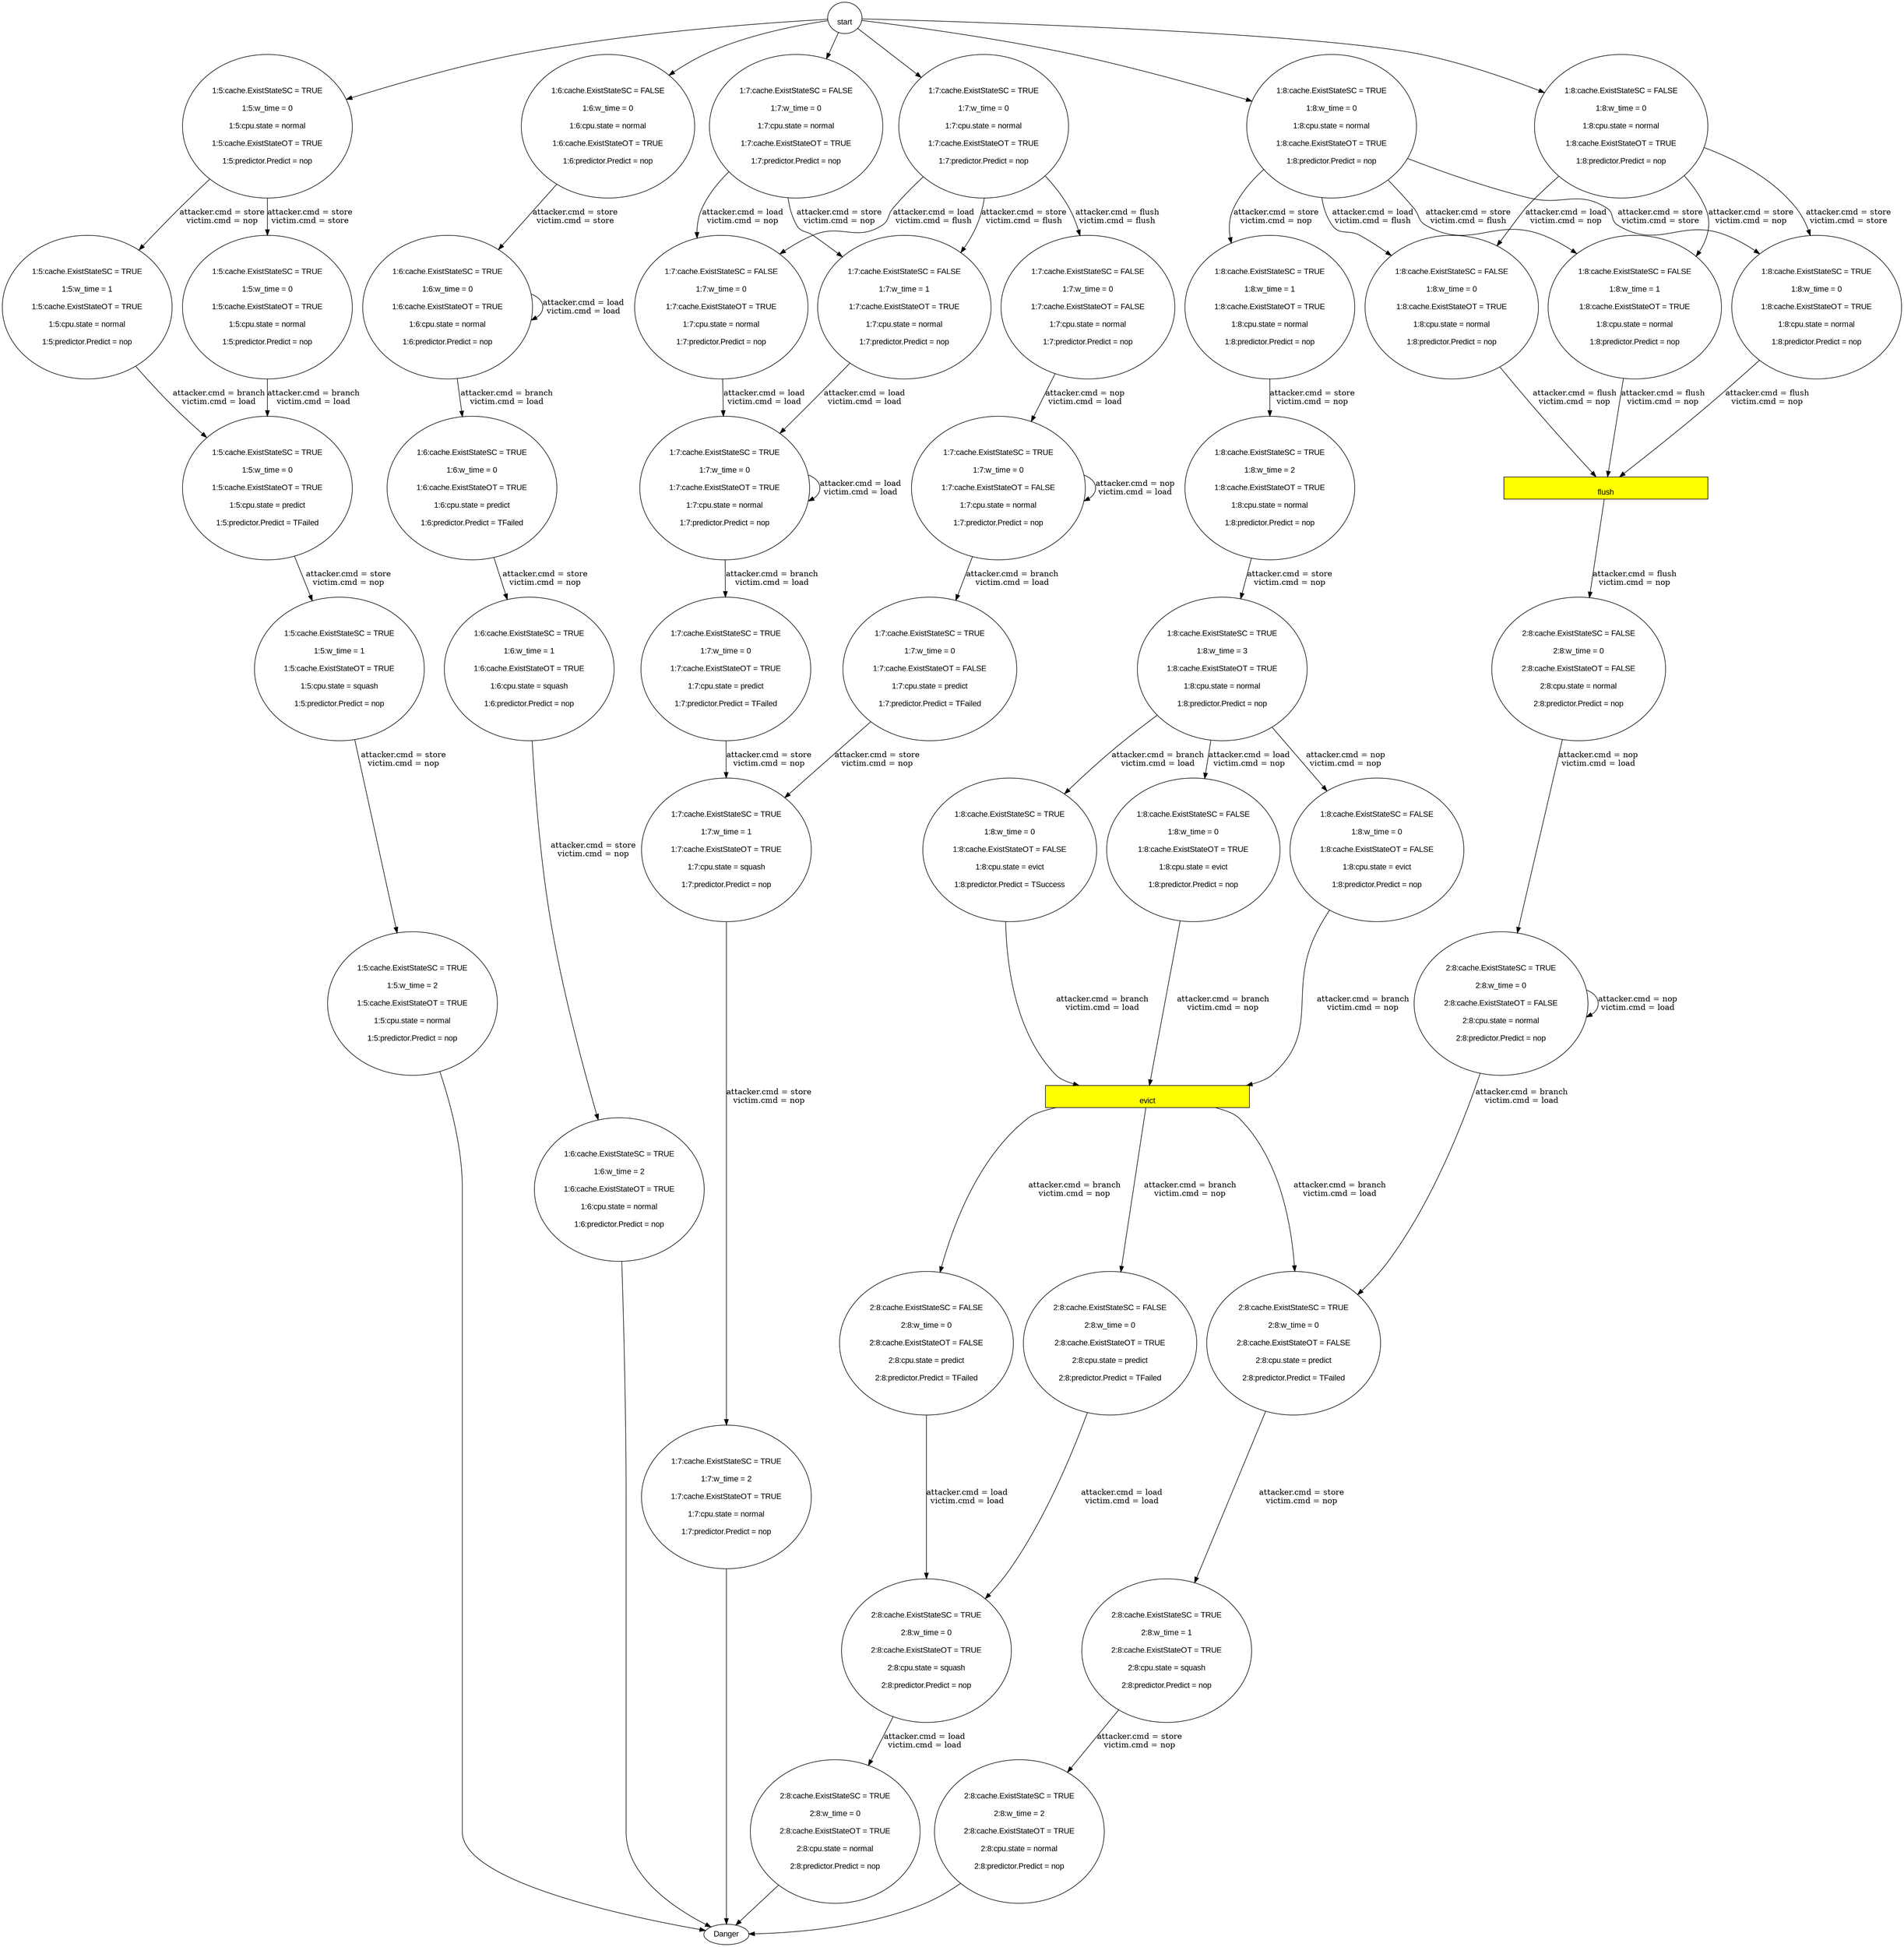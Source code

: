  strict digraph prof {

    node [fontname="Arial"];

"
evict
" [style=filled,fillcolor=yellow,shape=box,width=5]

"
flush
" [style=filled,fillcolor=yellow,shape=box,width=5]

"
flush
" [style=filled,fillcolor=yellow,shape=box,width=5]

"
start
" -> "
1:5:cache.ExistStateSC = TRUE

1:5:w_time = 0

1:5:cpu.state = normal

1:5:cache.ExistStateOT = TRUE

1:5:predictor.Predict = nop

"
[ label="" ]
"
1:5:cache.ExistStateSC = TRUE

1:5:w_time = 0

1:5:cpu.state = normal

1:5:cache.ExistStateOT = TRUE

1:5:predictor.Predict = nop

" -> "
1:5:cache.ExistStateSC = TRUE

1:5:w_time = 0

1:5:cache.ExistStateOT = TRUE

1:5:cpu.state = normal

1:5:predictor.Predict = nop

"
[ label="attacker.cmd = nop
victim.cmd = nop
" ]
"
1:5:cache.ExistStateSC = TRUE

1:5:w_time = 0

1:5:cache.ExistStateOT = TRUE

1:5:cpu.state = normal

1:5:predictor.Predict = nop

" -> "
1:5:cache.ExistStateSC = TRUE

1:5:w_time = 0

1:5:cache.ExistStateOT = TRUE

1:5:cpu.state = predict

1:5:predictor.Predict = TFailed

"
[ label="attacker.cmd = branch
victim.cmd = load
" ]
"
1:5:cache.ExistStateSC = TRUE

1:5:w_time = 0

1:5:cache.ExistStateOT = TRUE

1:5:cpu.state = predict

1:5:predictor.Predict = TFailed

" -> "
1:5:cache.ExistStateSC = TRUE

1:5:w_time = 1

1:5:cache.ExistStateOT = TRUE

1:5:cpu.state = squash

1:5:predictor.Predict = nop

"
[ label="attacker.cmd = store
victim.cmd = nop
" ]
"
1:5:cache.ExistStateSC = TRUE

1:5:w_time = 1

1:5:cache.ExistStateOT = TRUE

1:5:cpu.state = squash

1:5:predictor.Predict = nop

" -> "
1:5:cache.ExistStateSC = TRUE

1:5:w_time = 2

1:5:cache.ExistStateOT = TRUE

1:5:cpu.state = normal

1:5:predictor.Predict = nop

"
[ label="attacker.cmd = store
victim.cmd = nop
" ]
"
1:5:cache.ExistStateSC = TRUE

1:5:w_time = 2

1:5:cache.ExistStateOT = TRUE

1:5:cpu.state = normal

1:5:predictor.Predict = nop

" -> "Danger"
"
start
" -> "
1:5:cache.ExistStateSC = TRUE

1:5:w_time = 0

1:5:cpu.state = normal

1:5:cache.ExistStateOT = TRUE

1:5:predictor.Predict = nop

"
[ label="" ]
"
1:5:cache.ExistStateSC = TRUE

1:5:w_time = 0

1:5:cpu.state = normal

1:5:cache.ExistStateOT = TRUE

1:5:predictor.Predict = nop

" -> "
1:5:cache.ExistStateSC = TRUE

1:5:w_time = 0

1:5:cache.ExistStateOT = TRUE

1:5:cpu.state = normal

1:5:predictor.Predict = nop

"
[ label="attacker.cmd = nop
victim.cmd = nop
" ]
"
1:5:cache.ExistStateSC = TRUE

1:5:w_time = 0

1:5:cache.ExistStateOT = TRUE

1:5:cpu.state = normal

1:5:predictor.Predict = nop

" -> "
1:5:cache.ExistStateSC = TRUE

1:5:w_time = 0

1:5:cache.ExistStateOT = TRUE

1:5:cpu.state = predict

1:5:predictor.Predict = TFailed

"
[ label="attacker.cmd = branch
victim.cmd = load
" ]
"
1:5:cache.ExistStateSC = TRUE

1:5:w_time = 0

1:5:cache.ExistStateOT = TRUE

1:5:cpu.state = predict

1:5:predictor.Predict = TFailed

" -> "
1:5:cache.ExistStateSC = TRUE

1:5:w_time = 1

1:5:cache.ExistStateOT = TRUE

1:5:cpu.state = squash

1:5:predictor.Predict = nop

"
[ label="attacker.cmd = store
victim.cmd = nop
" ]
"
1:5:cache.ExistStateSC = TRUE

1:5:w_time = 1

1:5:cache.ExistStateOT = TRUE

1:5:cpu.state = squash

1:5:predictor.Predict = nop

" -> "
1:5:cache.ExistStateSC = TRUE

1:5:w_time = 2

1:5:cache.ExistStateOT = TRUE

1:5:cpu.state = normal

1:5:predictor.Predict = nop

"
[ label="attacker.cmd = store
victim.cmd = nop
" ]
"
1:5:cache.ExistStateSC = TRUE

1:5:w_time = 2

1:5:cache.ExistStateOT = TRUE

1:5:cpu.state = normal

1:5:predictor.Predict = nop

" -> "Danger"
"
start
" -> "
1:5:cache.ExistStateSC = TRUE

1:5:w_time = 0

1:5:cpu.state = normal

1:5:cache.ExistStateOT = TRUE

1:5:predictor.Predict = nop

"
[ label="" ]
"
1:5:cache.ExistStateSC = TRUE

1:5:w_time = 0

1:5:cpu.state = normal

1:5:cache.ExistStateOT = TRUE

1:5:predictor.Predict = nop

" -> "
1:5:cache.ExistStateSC = TRUE

1:5:w_time = 0

1:5:cache.ExistStateOT = TRUE

1:5:cpu.state = normal

1:5:predictor.Predict = nop

"
[ label="attacker.cmd = nop
victim.cmd = load
" ]
"
1:5:cache.ExistStateSC = TRUE

1:5:w_time = 0

1:5:cache.ExistStateOT = TRUE

1:5:cpu.state = normal

1:5:predictor.Predict = nop

" -> "
1:5:cache.ExistStateSC = TRUE

1:5:w_time = 0

1:5:cache.ExistStateOT = TRUE

1:5:cpu.state = predict

1:5:predictor.Predict = TFailed

"
[ label="attacker.cmd = branch
victim.cmd = load
" ]
"
1:5:cache.ExistStateSC = TRUE

1:5:w_time = 0

1:5:cache.ExistStateOT = TRUE

1:5:cpu.state = predict

1:5:predictor.Predict = TFailed

" -> "
1:5:cache.ExistStateSC = TRUE

1:5:w_time = 1

1:5:cache.ExistStateOT = TRUE

1:5:cpu.state = squash

1:5:predictor.Predict = nop

"
[ label="attacker.cmd = store
victim.cmd = nop
" ]
"
1:5:cache.ExistStateSC = TRUE

1:5:w_time = 1

1:5:cache.ExistStateOT = TRUE

1:5:cpu.state = squash

1:5:predictor.Predict = nop

" -> "
1:5:cache.ExistStateSC = TRUE

1:5:w_time = 2

1:5:cache.ExistStateOT = TRUE

1:5:cpu.state = normal

1:5:predictor.Predict = nop

"
[ label="attacker.cmd = store
victim.cmd = nop
" ]
"
1:5:cache.ExistStateSC = TRUE

1:5:w_time = 2

1:5:cache.ExistStateOT = TRUE

1:5:cpu.state = normal

1:5:predictor.Predict = nop

" -> "Danger"
"
start
" -> "
1:5:cache.ExistStateSC = TRUE

1:5:w_time = 0

1:5:cpu.state = normal

1:5:cache.ExistStateOT = TRUE

1:5:predictor.Predict = nop

"
[ label="" ]
"
1:5:cache.ExistStateSC = TRUE

1:5:w_time = 0

1:5:cpu.state = normal

1:5:cache.ExistStateOT = TRUE

1:5:predictor.Predict = nop

" -> "
1:5:cache.ExistStateSC = TRUE

1:5:w_time = 0

1:5:cache.ExistStateOT = TRUE

1:5:cpu.state = normal

1:5:predictor.Predict = nop

"
[ label="attacker.cmd = nop
victim.cmd = load
" ]
"
1:5:cache.ExistStateSC = TRUE

1:5:w_time = 0

1:5:cache.ExistStateOT = TRUE

1:5:cpu.state = normal

1:5:predictor.Predict = nop

" -> "
1:5:cache.ExistStateSC = TRUE

1:5:w_time = 0

1:5:cache.ExistStateOT = TRUE

1:5:cpu.state = predict

1:5:predictor.Predict = TFailed

"
[ label="attacker.cmd = branch
victim.cmd = load
" ]
"
1:5:cache.ExistStateSC = TRUE

1:5:w_time = 0

1:5:cache.ExistStateOT = TRUE

1:5:cpu.state = predict

1:5:predictor.Predict = TFailed

" -> "
1:5:cache.ExistStateSC = TRUE

1:5:w_time = 1

1:5:cache.ExistStateOT = TRUE

1:5:cpu.state = squash

1:5:predictor.Predict = nop

"
[ label="attacker.cmd = store
victim.cmd = nop
" ]
"
1:5:cache.ExistStateSC = TRUE

1:5:w_time = 1

1:5:cache.ExistStateOT = TRUE

1:5:cpu.state = squash

1:5:predictor.Predict = nop

" -> "
1:5:cache.ExistStateSC = TRUE

1:5:w_time = 2

1:5:cache.ExistStateOT = TRUE

1:5:cpu.state = normal

1:5:predictor.Predict = nop

"
[ label="attacker.cmd = store
victim.cmd = nop
" ]
"
1:5:cache.ExistStateSC = TRUE

1:5:w_time = 2

1:5:cache.ExistStateOT = TRUE

1:5:cpu.state = normal

1:5:predictor.Predict = nop

" -> "Danger"
"
start
" -> "
1:5:cache.ExistStateSC = TRUE

1:5:w_time = 0

1:5:cpu.state = normal

1:5:cache.ExistStateOT = TRUE

1:5:predictor.Predict = nop

"
[ label="" ]
"
1:5:cache.ExistStateSC = TRUE

1:5:w_time = 0

1:5:cpu.state = normal

1:5:cache.ExistStateOT = TRUE

1:5:predictor.Predict = nop

" -> "
1:5:cache.ExistStateSC = TRUE

1:5:w_time = 0

1:5:cache.ExistStateOT = TRUE

1:5:cpu.state = normal

1:5:predictor.Predict = nop

"
[ label="attacker.cmd = nop
victim.cmd = store
" ]
"
1:5:cache.ExistStateSC = TRUE

1:5:w_time = 0

1:5:cache.ExistStateOT = TRUE

1:5:cpu.state = normal

1:5:predictor.Predict = nop

" -> "
1:5:cache.ExistStateSC = TRUE

1:5:w_time = 0

1:5:cache.ExistStateOT = TRUE

1:5:cpu.state = predict

1:5:predictor.Predict = TFailed

"
[ label="attacker.cmd = branch
victim.cmd = load
" ]
"
1:5:cache.ExistStateSC = TRUE

1:5:w_time = 0

1:5:cache.ExistStateOT = TRUE

1:5:cpu.state = predict

1:5:predictor.Predict = TFailed

" -> "
1:5:cache.ExistStateSC = TRUE

1:5:w_time = 1

1:5:cache.ExistStateOT = TRUE

1:5:cpu.state = squash

1:5:predictor.Predict = nop

"
[ label="attacker.cmd = store
victim.cmd = nop
" ]
"
1:5:cache.ExistStateSC = TRUE

1:5:w_time = 1

1:5:cache.ExistStateOT = TRUE

1:5:cpu.state = squash

1:5:predictor.Predict = nop

" -> "
1:5:cache.ExistStateSC = TRUE

1:5:w_time = 2

1:5:cache.ExistStateOT = TRUE

1:5:cpu.state = normal

1:5:predictor.Predict = nop

"
[ label="attacker.cmd = store
victim.cmd = nop
" ]
"
1:5:cache.ExistStateSC = TRUE

1:5:w_time = 2

1:5:cache.ExistStateOT = TRUE

1:5:cpu.state = normal

1:5:predictor.Predict = nop

" -> "Danger"
"
start
" -> "
1:5:cache.ExistStateSC = TRUE

1:5:w_time = 0

1:5:cpu.state = normal

1:5:cache.ExistStateOT = TRUE

1:5:predictor.Predict = nop

"
[ label="" ]
"
1:5:cache.ExistStateSC = TRUE

1:5:w_time = 0

1:5:cpu.state = normal

1:5:cache.ExistStateOT = TRUE

1:5:predictor.Predict = nop

" -> "
1:5:cache.ExistStateSC = TRUE

1:5:w_time = 0

1:5:cache.ExistStateOT = TRUE

1:5:cpu.state = normal

1:5:predictor.Predict = nop

"
[ label="attacker.cmd = nop
victim.cmd = store
" ]
"
1:5:cache.ExistStateSC = TRUE

1:5:w_time = 0

1:5:cache.ExistStateOT = TRUE

1:5:cpu.state = normal

1:5:predictor.Predict = nop

" -> "
1:5:cache.ExistStateSC = TRUE

1:5:w_time = 0

1:5:cache.ExistStateOT = TRUE

1:5:cpu.state = predict

1:5:predictor.Predict = TFailed

"
[ label="attacker.cmd = branch
victim.cmd = load
" ]
"
1:5:cache.ExistStateSC = TRUE

1:5:w_time = 0

1:5:cache.ExistStateOT = TRUE

1:5:cpu.state = predict

1:5:predictor.Predict = TFailed

" -> "
1:5:cache.ExistStateSC = TRUE

1:5:w_time = 1

1:5:cache.ExistStateOT = TRUE

1:5:cpu.state = squash

1:5:predictor.Predict = nop

"
[ label="attacker.cmd = store
victim.cmd = nop
" ]
"
1:5:cache.ExistStateSC = TRUE

1:5:w_time = 1

1:5:cache.ExistStateOT = TRUE

1:5:cpu.state = squash

1:5:predictor.Predict = nop

" -> "
1:5:cache.ExistStateSC = TRUE

1:5:w_time = 2

1:5:cache.ExistStateOT = TRUE

1:5:cpu.state = normal

1:5:predictor.Predict = nop

"
[ label="attacker.cmd = store
victim.cmd = nop
" ]
"
1:5:cache.ExistStateSC = TRUE

1:5:w_time = 2

1:5:cache.ExistStateOT = TRUE

1:5:cpu.state = normal

1:5:predictor.Predict = nop

" -> "Danger"
"
start
" -> "
1:5:cache.ExistStateSC = TRUE

1:5:w_time = 0

1:5:cpu.state = normal

1:5:cache.ExistStateOT = TRUE

1:5:predictor.Predict = nop

"
[ label="" ]
"
1:5:cache.ExistStateSC = TRUE

1:5:w_time = 0

1:5:cpu.state = normal

1:5:cache.ExistStateOT = TRUE

1:5:predictor.Predict = nop

" -> "
1:5:cache.ExistStateSC = TRUE

1:5:w_time = 0

1:5:cache.ExistStateOT = TRUE

1:5:cpu.state = normal

1:5:predictor.Predict = nop

"
[ label="attacker.cmd = load
victim.cmd = nop
" ]
"
1:5:cache.ExistStateSC = TRUE

1:5:w_time = 0

1:5:cache.ExistStateOT = TRUE

1:5:cpu.state = normal

1:5:predictor.Predict = nop

" -> "
1:5:cache.ExistStateSC = TRUE

1:5:w_time = 0

1:5:cache.ExistStateOT = TRUE

1:5:cpu.state = predict

1:5:predictor.Predict = TFailed

"
[ label="attacker.cmd = branch
victim.cmd = load
" ]
"
1:5:cache.ExistStateSC = TRUE

1:5:w_time = 0

1:5:cache.ExistStateOT = TRUE

1:5:cpu.state = predict

1:5:predictor.Predict = TFailed

" -> "
1:5:cache.ExistStateSC = TRUE

1:5:w_time = 1

1:5:cache.ExistStateOT = TRUE

1:5:cpu.state = squash

1:5:predictor.Predict = nop

"
[ label="attacker.cmd = store
victim.cmd = nop
" ]
"
1:5:cache.ExistStateSC = TRUE

1:5:w_time = 1

1:5:cache.ExistStateOT = TRUE

1:5:cpu.state = squash

1:5:predictor.Predict = nop

" -> "
1:5:cache.ExistStateSC = TRUE

1:5:w_time = 2

1:5:cache.ExistStateOT = TRUE

1:5:cpu.state = normal

1:5:predictor.Predict = nop

"
[ label="attacker.cmd = store
victim.cmd = nop
" ]
"
1:5:cache.ExistStateSC = TRUE

1:5:w_time = 2

1:5:cache.ExistStateOT = TRUE

1:5:cpu.state = normal

1:5:predictor.Predict = nop

" -> "Danger"
"
start
" -> "
1:5:cache.ExistStateSC = TRUE

1:5:w_time = 0

1:5:cpu.state = normal

1:5:cache.ExistStateOT = TRUE

1:5:predictor.Predict = nop

"
[ label="" ]
"
1:5:cache.ExistStateSC = TRUE

1:5:w_time = 0

1:5:cpu.state = normal

1:5:cache.ExistStateOT = TRUE

1:5:predictor.Predict = nop

" -> "
1:5:cache.ExistStateSC = TRUE

1:5:w_time = 0

1:5:cache.ExistStateOT = TRUE

1:5:cpu.state = normal

1:5:predictor.Predict = nop

"
[ label="attacker.cmd = load
victim.cmd = nop
" ]
"
1:5:cache.ExistStateSC = TRUE

1:5:w_time = 0

1:5:cache.ExistStateOT = TRUE

1:5:cpu.state = normal

1:5:predictor.Predict = nop

" -> "
1:5:cache.ExistStateSC = TRUE

1:5:w_time = 0

1:5:cache.ExistStateOT = TRUE

1:5:cpu.state = predict

1:5:predictor.Predict = TFailed

"
[ label="attacker.cmd = branch
victim.cmd = load
" ]
"
1:5:cache.ExistStateSC = TRUE

1:5:w_time = 0

1:5:cache.ExistStateOT = TRUE

1:5:cpu.state = predict

1:5:predictor.Predict = TFailed

" -> "
1:5:cache.ExistStateSC = TRUE

1:5:w_time = 1

1:5:cache.ExistStateOT = TRUE

1:5:cpu.state = squash

1:5:predictor.Predict = nop

"
[ label="attacker.cmd = store
victim.cmd = nop
" ]
"
1:5:cache.ExistStateSC = TRUE

1:5:w_time = 1

1:5:cache.ExistStateOT = TRUE

1:5:cpu.state = squash

1:5:predictor.Predict = nop

" -> "
1:5:cache.ExistStateSC = TRUE

1:5:w_time = 2

1:5:cache.ExistStateOT = TRUE

1:5:cpu.state = normal

1:5:predictor.Predict = nop

"
[ label="attacker.cmd = store
victim.cmd = nop
" ]
"
1:5:cache.ExistStateSC = TRUE

1:5:w_time = 2

1:5:cache.ExistStateOT = TRUE

1:5:cpu.state = normal

1:5:predictor.Predict = nop

" -> "Danger"
"
start
" -> "
1:5:cache.ExistStateSC = TRUE

1:5:w_time = 0

1:5:cpu.state = normal

1:5:cache.ExistStateOT = TRUE

1:5:predictor.Predict = nop

"
[ label="" ]
"
1:5:cache.ExistStateSC = TRUE

1:5:w_time = 0

1:5:cpu.state = normal

1:5:cache.ExistStateOT = TRUE

1:5:predictor.Predict = nop

" -> "
1:5:cache.ExistStateSC = TRUE

1:5:w_time = 0

1:5:cache.ExistStateOT = TRUE

1:5:cpu.state = normal

1:5:predictor.Predict = nop

"
[ label="attacker.cmd = load
victim.cmd = load
" ]
"
1:5:cache.ExistStateSC = TRUE

1:5:w_time = 0

1:5:cache.ExistStateOT = TRUE

1:5:cpu.state = normal

1:5:predictor.Predict = nop

" -> "
1:5:cache.ExistStateSC = TRUE

1:5:w_time = 0

1:5:cache.ExistStateOT = TRUE

1:5:cpu.state = predict

1:5:predictor.Predict = TFailed

"
[ label="attacker.cmd = branch
victim.cmd = load
" ]
"
1:5:cache.ExistStateSC = TRUE

1:5:w_time = 0

1:5:cache.ExistStateOT = TRUE

1:5:cpu.state = predict

1:5:predictor.Predict = TFailed

" -> "
1:5:cache.ExistStateSC = TRUE

1:5:w_time = 1

1:5:cache.ExistStateOT = TRUE

1:5:cpu.state = squash

1:5:predictor.Predict = nop

"
[ label="attacker.cmd = store
victim.cmd = nop
" ]
"
1:5:cache.ExistStateSC = TRUE

1:5:w_time = 1

1:5:cache.ExistStateOT = TRUE

1:5:cpu.state = squash

1:5:predictor.Predict = nop

" -> "
1:5:cache.ExistStateSC = TRUE

1:5:w_time = 2

1:5:cache.ExistStateOT = TRUE

1:5:cpu.state = normal

1:5:predictor.Predict = nop

"
[ label="attacker.cmd = store
victim.cmd = nop
" ]
"
1:5:cache.ExistStateSC = TRUE

1:5:w_time = 2

1:5:cache.ExistStateOT = TRUE

1:5:cpu.state = normal

1:5:predictor.Predict = nop

" -> "Danger"
"
start
" -> "
1:5:cache.ExistStateSC = TRUE

1:5:w_time = 0

1:5:cpu.state = normal

1:5:cache.ExistStateOT = TRUE

1:5:predictor.Predict = nop

"
[ label="" ]
"
1:5:cache.ExistStateSC = TRUE

1:5:w_time = 0

1:5:cpu.state = normal

1:5:cache.ExistStateOT = TRUE

1:5:predictor.Predict = nop

" -> "
1:5:cache.ExistStateSC = TRUE

1:5:w_time = 0

1:5:cache.ExistStateOT = TRUE

1:5:cpu.state = normal

1:5:predictor.Predict = nop

"
[ label="attacker.cmd = load
victim.cmd = load
" ]
"
1:5:cache.ExistStateSC = TRUE

1:5:w_time = 0

1:5:cache.ExistStateOT = TRUE

1:5:cpu.state = normal

1:5:predictor.Predict = nop

" -> "
1:5:cache.ExistStateSC = TRUE

1:5:w_time = 0

1:5:cache.ExistStateOT = TRUE

1:5:cpu.state = predict

1:5:predictor.Predict = TFailed

"
[ label="attacker.cmd = branch
victim.cmd = load
" ]
"
1:5:cache.ExistStateSC = TRUE

1:5:w_time = 0

1:5:cache.ExistStateOT = TRUE

1:5:cpu.state = predict

1:5:predictor.Predict = TFailed

" -> "
1:5:cache.ExistStateSC = TRUE

1:5:w_time = 1

1:5:cache.ExistStateOT = TRUE

1:5:cpu.state = squash

1:5:predictor.Predict = nop

"
[ label="attacker.cmd = store
victim.cmd = nop
" ]
"
1:5:cache.ExistStateSC = TRUE

1:5:w_time = 1

1:5:cache.ExistStateOT = TRUE

1:5:cpu.state = squash

1:5:predictor.Predict = nop

" -> "
1:5:cache.ExistStateSC = TRUE

1:5:w_time = 2

1:5:cache.ExistStateOT = TRUE

1:5:cpu.state = normal

1:5:predictor.Predict = nop

"
[ label="attacker.cmd = store
victim.cmd = nop
" ]
"
1:5:cache.ExistStateSC = TRUE

1:5:w_time = 2

1:5:cache.ExistStateOT = TRUE

1:5:cpu.state = normal

1:5:predictor.Predict = nop

" -> "Danger"
"
start
" -> "
1:5:cache.ExistStateSC = TRUE

1:5:w_time = 0

1:5:cpu.state = normal

1:5:cache.ExistStateOT = TRUE

1:5:predictor.Predict = nop

"
[ label="" ]
"
1:5:cache.ExistStateSC = TRUE

1:5:w_time = 0

1:5:cpu.state = normal

1:5:cache.ExistStateOT = TRUE

1:5:predictor.Predict = nop

" -> "
1:5:cache.ExistStateSC = TRUE

1:5:w_time = 0

1:5:cache.ExistStateOT = TRUE

1:5:cpu.state = normal

1:5:predictor.Predict = nop

"
[ label="attacker.cmd = load
victim.cmd = store
" ]
"
1:5:cache.ExistStateSC = TRUE

1:5:w_time = 0

1:5:cache.ExistStateOT = TRUE

1:5:cpu.state = normal

1:5:predictor.Predict = nop

" -> "
1:5:cache.ExistStateSC = TRUE

1:5:w_time = 0

1:5:cache.ExistStateOT = TRUE

1:5:cpu.state = predict

1:5:predictor.Predict = TFailed

"
[ label="attacker.cmd = branch
victim.cmd = load
" ]
"
1:5:cache.ExistStateSC = TRUE

1:5:w_time = 0

1:5:cache.ExistStateOT = TRUE

1:5:cpu.state = predict

1:5:predictor.Predict = TFailed

" -> "
1:5:cache.ExistStateSC = TRUE

1:5:w_time = 1

1:5:cache.ExistStateOT = TRUE

1:5:cpu.state = squash

1:5:predictor.Predict = nop

"
[ label="attacker.cmd = store
victim.cmd = nop
" ]
"
1:5:cache.ExistStateSC = TRUE

1:5:w_time = 1

1:5:cache.ExistStateOT = TRUE

1:5:cpu.state = squash

1:5:predictor.Predict = nop

" -> "
1:5:cache.ExistStateSC = TRUE

1:5:w_time = 2

1:5:cache.ExistStateOT = TRUE

1:5:cpu.state = normal

1:5:predictor.Predict = nop

"
[ label="attacker.cmd = store
victim.cmd = nop
" ]
"
1:5:cache.ExistStateSC = TRUE

1:5:w_time = 2

1:5:cache.ExistStateOT = TRUE

1:5:cpu.state = normal

1:5:predictor.Predict = nop

" -> "Danger"
"
start
" -> "
1:5:cache.ExistStateSC = TRUE

1:5:w_time = 0

1:5:cpu.state = normal

1:5:cache.ExistStateOT = TRUE

1:5:predictor.Predict = nop

"
[ label="" ]
"
1:5:cache.ExistStateSC = TRUE

1:5:w_time = 0

1:5:cpu.state = normal

1:5:cache.ExistStateOT = TRUE

1:5:predictor.Predict = nop

" -> "
1:5:cache.ExistStateSC = TRUE

1:5:w_time = 0

1:5:cache.ExistStateOT = TRUE

1:5:cpu.state = normal

1:5:predictor.Predict = nop

"
[ label="attacker.cmd = load
victim.cmd = store
" ]
"
1:5:cache.ExistStateSC = TRUE

1:5:w_time = 0

1:5:cache.ExistStateOT = TRUE

1:5:cpu.state = normal

1:5:predictor.Predict = nop

" -> "
1:5:cache.ExistStateSC = TRUE

1:5:w_time = 0

1:5:cache.ExistStateOT = TRUE

1:5:cpu.state = predict

1:5:predictor.Predict = TFailed

"
[ label="attacker.cmd = branch
victim.cmd = load
" ]
"
1:5:cache.ExistStateSC = TRUE

1:5:w_time = 0

1:5:cache.ExistStateOT = TRUE

1:5:cpu.state = predict

1:5:predictor.Predict = TFailed

" -> "
1:5:cache.ExistStateSC = TRUE

1:5:w_time = 1

1:5:cache.ExistStateOT = TRUE

1:5:cpu.state = squash

1:5:predictor.Predict = nop

"
[ label="attacker.cmd = store
victim.cmd = nop
" ]
"
1:5:cache.ExistStateSC = TRUE

1:5:w_time = 1

1:5:cache.ExistStateOT = TRUE

1:5:cpu.state = squash

1:5:predictor.Predict = nop

" -> "
1:5:cache.ExistStateSC = TRUE

1:5:w_time = 2

1:5:cache.ExistStateOT = TRUE

1:5:cpu.state = normal

1:5:predictor.Predict = nop

"
[ label="attacker.cmd = store
victim.cmd = nop
" ]
"
1:5:cache.ExistStateSC = TRUE

1:5:w_time = 2

1:5:cache.ExistStateOT = TRUE

1:5:cpu.state = normal

1:5:predictor.Predict = nop

" -> "Danger"
"
start
" -> "
1:5:cache.ExistStateSC = TRUE

1:5:w_time = 0

1:5:cpu.state = normal

1:5:cache.ExistStateOT = TRUE

1:5:predictor.Predict = nop

"
[ label="" ]
"
1:5:cache.ExistStateSC = TRUE

1:5:w_time = 0

1:5:cpu.state = normal

1:5:cache.ExistStateOT = TRUE

1:5:predictor.Predict = nop

" -> "
1:5:cache.ExistStateSC = TRUE

1:5:w_time = 1

1:5:cache.ExistStateOT = TRUE

1:5:cpu.state = normal

1:5:predictor.Predict = nop

"
[ label="attacker.cmd = store
victim.cmd = nop
" ]
"
1:5:cache.ExistStateSC = TRUE

1:5:w_time = 1

1:5:cache.ExistStateOT = TRUE

1:5:cpu.state = normal

1:5:predictor.Predict = nop

" -> "
1:5:cache.ExistStateSC = TRUE

1:5:w_time = 0

1:5:cache.ExistStateOT = TRUE

1:5:cpu.state = predict

1:5:predictor.Predict = TFailed

"
[ label="attacker.cmd = branch
victim.cmd = load
" ]
"
1:5:cache.ExistStateSC = TRUE

1:5:w_time = 0

1:5:cache.ExistStateOT = TRUE

1:5:cpu.state = predict

1:5:predictor.Predict = TFailed

" -> "
1:5:cache.ExistStateSC = TRUE

1:5:w_time = 1

1:5:cache.ExistStateOT = TRUE

1:5:cpu.state = squash

1:5:predictor.Predict = nop

"
[ label="attacker.cmd = store
victim.cmd = nop
" ]
"
1:5:cache.ExistStateSC = TRUE

1:5:w_time = 1

1:5:cache.ExistStateOT = TRUE

1:5:cpu.state = squash

1:5:predictor.Predict = nop

" -> "
1:5:cache.ExistStateSC = TRUE

1:5:w_time = 2

1:5:cache.ExistStateOT = TRUE

1:5:cpu.state = normal

1:5:predictor.Predict = nop

"
[ label="attacker.cmd = store
victim.cmd = nop
" ]
"
1:5:cache.ExistStateSC = TRUE

1:5:w_time = 2

1:5:cache.ExistStateOT = TRUE

1:5:cpu.state = normal

1:5:predictor.Predict = nop

" -> "Danger"
"
start
" -> "
1:5:cache.ExistStateSC = TRUE

1:5:w_time = 0

1:5:cpu.state = normal

1:5:cache.ExistStateOT = TRUE

1:5:predictor.Predict = nop

"
[ label="" ]
"
1:5:cache.ExistStateSC = TRUE

1:5:w_time = 0

1:5:cpu.state = normal

1:5:cache.ExistStateOT = TRUE

1:5:predictor.Predict = nop

" -> "
1:5:cache.ExistStateSC = TRUE

1:5:w_time = 1

1:5:cache.ExistStateOT = TRUE

1:5:cpu.state = normal

1:5:predictor.Predict = nop

"
[ label="attacker.cmd = store
victim.cmd = nop
" ]
"
1:5:cache.ExistStateSC = TRUE

1:5:w_time = 1

1:5:cache.ExistStateOT = TRUE

1:5:cpu.state = normal

1:5:predictor.Predict = nop

" -> "
1:5:cache.ExistStateSC = TRUE

1:5:w_time = 0

1:5:cache.ExistStateOT = TRUE

1:5:cpu.state = predict

1:5:predictor.Predict = TFailed

"
[ label="attacker.cmd = branch
victim.cmd = load
" ]
"
1:5:cache.ExistStateSC = TRUE

1:5:w_time = 0

1:5:cache.ExistStateOT = TRUE

1:5:cpu.state = predict

1:5:predictor.Predict = TFailed

" -> "
1:5:cache.ExistStateSC = TRUE

1:5:w_time = 1

1:5:cache.ExistStateOT = TRUE

1:5:cpu.state = squash

1:5:predictor.Predict = nop

"
[ label="attacker.cmd = store
victim.cmd = nop
" ]
"
1:5:cache.ExistStateSC = TRUE

1:5:w_time = 1

1:5:cache.ExistStateOT = TRUE

1:5:cpu.state = squash

1:5:predictor.Predict = nop

" -> "
1:5:cache.ExistStateSC = TRUE

1:5:w_time = 2

1:5:cache.ExistStateOT = TRUE

1:5:cpu.state = normal

1:5:predictor.Predict = nop

"
[ label="attacker.cmd = store
victim.cmd = nop
" ]
"
1:5:cache.ExistStateSC = TRUE

1:5:w_time = 2

1:5:cache.ExistStateOT = TRUE

1:5:cpu.state = normal

1:5:predictor.Predict = nop

" -> "Danger"
"
start
" -> "
1:5:cache.ExistStateSC = TRUE

1:5:w_time = 0

1:5:cpu.state = normal

1:5:cache.ExistStateOT = TRUE

1:5:predictor.Predict = nop

"
[ label="" ]
"
1:5:cache.ExistStateSC = TRUE

1:5:w_time = 0

1:5:cpu.state = normal

1:5:cache.ExistStateOT = TRUE

1:5:predictor.Predict = nop

" -> "
1:5:cache.ExistStateSC = TRUE

1:5:w_time = 0

1:5:cache.ExistStateOT = TRUE

1:5:cpu.state = normal

1:5:predictor.Predict = nop

"
[ label="attacker.cmd = store
victim.cmd = load
" ]
"
1:5:cache.ExistStateSC = TRUE

1:5:w_time = 0

1:5:cache.ExistStateOT = TRUE

1:5:cpu.state = normal

1:5:predictor.Predict = nop

" -> "
1:5:cache.ExistStateSC = TRUE

1:5:w_time = 0

1:5:cache.ExistStateOT = TRUE

1:5:cpu.state = predict

1:5:predictor.Predict = TFailed

"
[ label="attacker.cmd = branch
victim.cmd = load
" ]
"
1:5:cache.ExistStateSC = TRUE

1:5:w_time = 0

1:5:cache.ExistStateOT = TRUE

1:5:cpu.state = predict

1:5:predictor.Predict = TFailed

" -> "
1:5:cache.ExistStateSC = TRUE

1:5:w_time = 1

1:5:cache.ExistStateOT = TRUE

1:5:cpu.state = squash

1:5:predictor.Predict = nop

"
[ label="attacker.cmd = store
victim.cmd = nop
" ]
"
1:5:cache.ExistStateSC = TRUE

1:5:w_time = 1

1:5:cache.ExistStateOT = TRUE

1:5:cpu.state = squash

1:5:predictor.Predict = nop

" -> "
1:5:cache.ExistStateSC = TRUE

1:5:w_time = 2

1:5:cache.ExistStateOT = TRUE

1:5:cpu.state = normal

1:5:predictor.Predict = nop

"
[ label="attacker.cmd = store
victim.cmd = nop
" ]
"
1:5:cache.ExistStateSC = TRUE

1:5:w_time = 2

1:5:cache.ExistStateOT = TRUE

1:5:cpu.state = normal

1:5:predictor.Predict = nop

" -> "Danger"
"
start
" -> "
1:5:cache.ExistStateSC = TRUE

1:5:w_time = 0

1:5:cpu.state = normal

1:5:cache.ExistStateOT = TRUE

1:5:predictor.Predict = nop

"
[ label="" ]
"
1:5:cache.ExistStateSC = TRUE

1:5:w_time = 0

1:5:cpu.state = normal

1:5:cache.ExistStateOT = TRUE

1:5:predictor.Predict = nop

" -> "
1:5:cache.ExistStateSC = TRUE

1:5:w_time = 0

1:5:cache.ExistStateOT = TRUE

1:5:cpu.state = normal

1:5:predictor.Predict = nop

"
[ label="attacker.cmd = store
victim.cmd = load
" ]
"
1:5:cache.ExistStateSC = TRUE

1:5:w_time = 0

1:5:cache.ExistStateOT = TRUE

1:5:cpu.state = normal

1:5:predictor.Predict = nop

" -> "
1:5:cache.ExistStateSC = TRUE

1:5:w_time = 0

1:5:cache.ExistStateOT = TRUE

1:5:cpu.state = predict

1:5:predictor.Predict = TFailed

"
[ label="attacker.cmd = branch
victim.cmd = load
" ]
"
1:5:cache.ExistStateSC = TRUE

1:5:w_time = 0

1:5:cache.ExistStateOT = TRUE

1:5:cpu.state = predict

1:5:predictor.Predict = TFailed

" -> "
1:5:cache.ExistStateSC = TRUE

1:5:w_time = 1

1:5:cache.ExistStateOT = TRUE

1:5:cpu.state = squash

1:5:predictor.Predict = nop

"
[ label="attacker.cmd = store
victim.cmd = nop
" ]
"
1:5:cache.ExistStateSC = TRUE

1:5:w_time = 1

1:5:cache.ExistStateOT = TRUE

1:5:cpu.state = squash

1:5:predictor.Predict = nop

" -> "
1:5:cache.ExistStateSC = TRUE

1:5:w_time = 2

1:5:cache.ExistStateOT = TRUE

1:5:cpu.state = normal

1:5:predictor.Predict = nop

"
[ label="attacker.cmd = store
victim.cmd = nop
" ]
"
1:5:cache.ExistStateSC = TRUE

1:5:w_time = 2

1:5:cache.ExistStateOT = TRUE

1:5:cpu.state = normal

1:5:predictor.Predict = nop

" -> "Danger"
"
start
" -> "
1:5:cache.ExistStateSC = TRUE

1:5:w_time = 0

1:5:cpu.state = normal

1:5:cache.ExistStateOT = TRUE

1:5:predictor.Predict = nop

"
[ label="" ]
"
1:5:cache.ExistStateSC = TRUE

1:5:w_time = 0

1:5:cpu.state = normal

1:5:cache.ExistStateOT = TRUE

1:5:predictor.Predict = nop

" -> "
1:5:cache.ExistStateSC = TRUE

1:5:w_time = 0

1:5:cache.ExistStateOT = TRUE

1:5:cpu.state = normal

1:5:predictor.Predict = nop

"
[ label="attacker.cmd = store
victim.cmd = store
" ]
"
1:5:cache.ExistStateSC = TRUE

1:5:w_time = 0

1:5:cache.ExistStateOT = TRUE

1:5:cpu.state = normal

1:5:predictor.Predict = nop

" -> "
1:5:cache.ExistStateSC = TRUE

1:5:w_time = 0

1:5:cache.ExistStateOT = TRUE

1:5:cpu.state = predict

1:5:predictor.Predict = TFailed

"
[ label="attacker.cmd = branch
victim.cmd = load
" ]
"
1:5:cache.ExistStateSC = TRUE

1:5:w_time = 0

1:5:cache.ExistStateOT = TRUE

1:5:cpu.state = predict

1:5:predictor.Predict = TFailed

" -> "
1:5:cache.ExistStateSC = TRUE

1:5:w_time = 1

1:5:cache.ExistStateOT = TRUE

1:5:cpu.state = squash

1:5:predictor.Predict = nop

"
[ label="attacker.cmd = store
victim.cmd = nop
" ]
"
1:5:cache.ExistStateSC = TRUE

1:5:w_time = 1

1:5:cache.ExistStateOT = TRUE

1:5:cpu.state = squash

1:5:predictor.Predict = nop

" -> "
1:5:cache.ExistStateSC = TRUE

1:5:w_time = 2

1:5:cache.ExistStateOT = TRUE

1:5:cpu.state = normal

1:5:predictor.Predict = nop

"
[ label="attacker.cmd = store
victim.cmd = nop
" ]
"
1:5:cache.ExistStateSC = TRUE

1:5:w_time = 2

1:5:cache.ExistStateOT = TRUE

1:5:cpu.state = normal

1:5:predictor.Predict = nop

" -> "Danger"
"
start
" -> "
1:5:cache.ExistStateSC = TRUE

1:5:w_time = 0

1:5:cpu.state = normal

1:5:cache.ExistStateOT = TRUE

1:5:predictor.Predict = nop

"
[ label="" ]
"
1:5:cache.ExistStateSC = TRUE

1:5:w_time = 0

1:5:cpu.state = normal

1:5:cache.ExistStateOT = TRUE

1:5:predictor.Predict = nop

" -> "
1:5:cache.ExistStateSC = TRUE

1:5:w_time = 0

1:5:cache.ExistStateOT = TRUE

1:5:cpu.state = normal

1:5:predictor.Predict = nop

"
[ label="attacker.cmd = store
victim.cmd = store
" ]
"
1:5:cache.ExistStateSC = TRUE

1:5:w_time = 0

1:5:cache.ExistStateOT = TRUE

1:5:cpu.state = normal

1:5:predictor.Predict = nop

" -> "
1:5:cache.ExistStateSC = TRUE

1:5:w_time = 0

1:5:cache.ExistStateOT = TRUE

1:5:cpu.state = predict

1:5:predictor.Predict = TFailed

"
[ label="attacker.cmd = branch
victim.cmd = load
" ]
"
1:5:cache.ExistStateSC = TRUE

1:5:w_time = 0

1:5:cache.ExistStateOT = TRUE

1:5:cpu.state = predict

1:5:predictor.Predict = TFailed

" -> "
1:5:cache.ExistStateSC = TRUE

1:5:w_time = 1

1:5:cache.ExistStateOT = TRUE

1:5:cpu.state = squash

1:5:predictor.Predict = nop

"
[ label="attacker.cmd = store
victim.cmd = nop
" ]
"
1:5:cache.ExistStateSC = TRUE

1:5:w_time = 1

1:5:cache.ExistStateOT = TRUE

1:5:cpu.state = squash

1:5:predictor.Predict = nop

" -> "
1:5:cache.ExistStateSC = TRUE

1:5:w_time = 2

1:5:cache.ExistStateOT = TRUE

1:5:cpu.state = normal

1:5:predictor.Predict = nop

"
[ label="attacker.cmd = store
victim.cmd = nop
" ]
"
1:5:cache.ExistStateSC = TRUE

1:5:w_time = 2

1:5:cache.ExistStateOT = TRUE

1:5:cpu.state = normal

1:5:predictor.Predict = nop

" -> "Danger"
"
start
" -> "
1:6:cache.ExistStateSC = FALSE

1:6:w_time = 0

1:6:cpu.state = normal

1:6:cache.ExistStateOT = TRUE

1:6:predictor.Predict = nop

"
[ label="" ]
"
1:6:cache.ExistStateSC = FALSE

1:6:w_time = 0

1:6:cpu.state = normal

1:6:cache.ExistStateOT = TRUE

1:6:predictor.Predict = nop

" -> "
1:6:cache.ExistStateSC = TRUE

1:6:w_time = 0

1:6:cache.ExistStateOT = TRUE

1:6:cpu.state = normal

1:6:predictor.Predict = nop

"
[ label="attacker.cmd = nop
victim.cmd = load
" ]
"
1:6:cache.ExistStateSC = TRUE

1:6:w_time = 0

1:6:cache.ExistStateOT = TRUE

1:6:cpu.state = normal

1:6:predictor.Predict = nop

" -> "
1:6:cache.ExistStateSC = TRUE

1:6:w_time = 0

1:6:cache.ExistStateOT = TRUE

1:6:cpu.state = normal

1:6:predictor.Predict = nop

"
[ label="attacker.cmd = load
victim.cmd = load
" ]
"
1:6:cache.ExistStateSC = TRUE

1:6:w_time = 0

1:6:cache.ExistStateOT = TRUE

1:6:cpu.state = normal

1:6:predictor.Predict = nop

" -> "
1:6:cache.ExistStateSC = TRUE

1:6:w_time = 0

1:6:cache.ExistStateOT = TRUE

1:6:cpu.state = predict

1:6:predictor.Predict = TFailed

"
[ label="attacker.cmd = branch
victim.cmd = load
" ]
"
1:6:cache.ExistStateSC = TRUE

1:6:w_time = 0

1:6:cache.ExistStateOT = TRUE

1:6:cpu.state = predict

1:6:predictor.Predict = TFailed

" -> "
1:6:cache.ExistStateSC = TRUE

1:6:w_time = 1

1:6:cache.ExistStateOT = TRUE

1:6:cpu.state = squash

1:6:predictor.Predict = nop

"
[ label="attacker.cmd = store
victim.cmd = nop
" ]
"
1:6:cache.ExistStateSC = TRUE

1:6:w_time = 1

1:6:cache.ExistStateOT = TRUE

1:6:cpu.state = squash

1:6:predictor.Predict = nop

" -> "
1:6:cache.ExistStateSC = TRUE

1:6:w_time = 2

1:6:cache.ExistStateOT = TRUE

1:6:cpu.state = normal

1:6:predictor.Predict = nop

"
[ label="attacker.cmd = store
victim.cmd = nop
" ]
"
1:6:cache.ExistStateSC = TRUE

1:6:w_time = 2

1:6:cache.ExistStateOT = TRUE

1:6:cpu.state = normal

1:6:predictor.Predict = nop

" -> "Danger"
"
start
" -> "
1:6:cache.ExistStateSC = FALSE

1:6:w_time = 0

1:6:cpu.state = normal

1:6:cache.ExistStateOT = TRUE

1:6:predictor.Predict = nop

"
[ label="" ]
"
1:6:cache.ExistStateSC = FALSE

1:6:w_time = 0

1:6:cpu.state = normal

1:6:cache.ExistStateOT = TRUE

1:6:predictor.Predict = nop

" -> "
1:6:cache.ExistStateSC = TRUE

1:6:w_time = 0

1:6:cache.ExistStateOT = TRUE

1:6:cpu.state = normal

1:6:predictor.Predict = nop

"
[ label="attacker.cmd = nop
victim.cmd = load
" ]
"
1:6:cache.ExistStateSC = TRUE

1:6:w_time = 0

1:6:cache.ExistStateOT = TRUE

1:6:cpu.state = normal

1:6:predictor.Predict = nop

" -> "
1:6:cache.ExistStateSC = TRUE

1:6:w_time = 0

1:6:cache.ExistStateOT = TRUE

1:6:cpu.state = normal

1:6:predictor.Predict = nop

"
[ label="attacker.cmd = load
victim.cmd = load
" ]
"
1:6:cache.ExistStateSC = TRUE

1:6:w_time = 0

1:6:cache.ExistStateOT = TRUE

1:6:cpu.state = normal

1:6:predictor.Predict = nop

" -> "
1:6:cache.ExistStateSC = TRUE

1:6:w_time = 0

1:6:cache.ExistStateOT = TRUE

1:6:cpu.state = predict

1:6:predictor.Predict = TFailed

"
[ label="attacker.cmd = branch
victim.cmd = load
" ]
"
1:6:cache.ExistStateSC = TRUE

1:6:w_time = 0

1:6:cache.ExistStateOT = TRUE

1:6:cpu.state = predict

1:6:predictor.Predict = TFailed

" -> "
1:6:cache.ExistStateSC = TRUE

1:6:w_time = 1

1:6:cache.ExistStateOT = TRUE

1:6:cpu.state = squash

1:6:predictor.Predict = nop

"
[ label="attacker.cmd = store
victim.cmd = nop
" ]
"
1:6:cache.ExistStateSC = TRUE

1:6:w_time = 1

1:6:cache.ExistStateOT = TRUE

1:6:cpu.state = squash

1:6:predictor.Predict = nop

" -> "
1:6:cache.ExistStateSC = TRUE

1:6:w_time = 2

1:6:cache.ExistStateOT = TRUE

1:6:cpu.state = normal

1:6:predictor.Predict = nop

"
[ label="attacker.cmd = store
victim.cmd = nop
" ]
"
1:6:cache.ExistStateSC = TRUE

1:6:w_time = 2

1:6:cache.ExistStateOT = TRUE

1:6:cpu.state = normal

1:6:predictor.Predict = nop

" -> "Danger"
"
start
" -> "
1:6:cache.ExistStateSC = FALSE

1:6:w_time = 0

1:6:cpu.state = normal

1:6:cache.ExistStateOT = TRUE

1:6:predictor.Predict = nop

"
[ label="" ]
"
1:6:cache.ExistStateSC = FALSE

1:6:w_time = 0

1:6:cpu.state = normal

1:6:cache.ExistStateOT = TRUE

1:6:predictor.Predict = nop

" -> "
1:6:cache.ExistStateSC = TRUE

1:6:w_time = 0

1:6:cache.ExistStateOT = TRUE

1:6:cpu.state = normal

1:6:predictor.Predict = nop

"
[ label="attacker.cmd = nop
victim.cmd = store
" ]
"
1:6:cache.ExistStateSC = TRUE

1:6:w_time = 0

1:6:cache.ExistStateOT = TRUE

1:6:cpu.state = normal

1:6:predictor.Predict = nop

" -> "
1:6:cache.ExistStateSC = TRUE

1:6:w_time = 0

1:6:cache.ExistStateOT = TRUE

1:6:cpu.state = normal

1:6:predictor.Predict = nop

"
[ label="attacker.cmd = load
victim.cmd = load
" ]
"
1:6:cache.ExistStateSC = TRUE

1:6:w_time = 0

1:6:cache.ExistStateOT = TRUE

1:6:cpu.state = normal

1:6:predictor.Predict = nop

" -> "
1:6:cache.ExistStateSC = TRUE

1:6:w_time = 0

1:6:cache.ExistStateOT = TRUE

1:6:cpu.state = predict

1:6:predictor.Predict = TFailed

"
[ label="attacker.cmd = branch
victim.cmd = load
" ]
"
1:6:cache.ExistStateSC = TRUE

1:6:w_time = 0

1:6:cache.ExistStateOT = TRUE

1:6:cpu.state = predict

1:6:predictor.Predict = TFailed

" -> "
1:6:cache.ExistStateSC = TRUE

1:6:w_time = 1

1:6:cache.ExistStateOT = TRUE

1:6:cpu.state = squash

1:6:predictor.Predict = nop

"
[ label="attacker.cmd = store
victim.cmd = nop
" ]
"
1:6:cache.ExistStateSC = TRUE

1:6:w_time = 1

1:6:cache.ExistStateOT = TRUE

1:6:cpu.state = squash

1:6:predictor.Predict = nop

" -> "
1:6:cache.ExistStateSC = TRUE

1:6:w_time = 2

1:6:cache.ExistStateOT = TRUE

1:6:cpu.state = normal

1:6:predictor.Predict = nop

"
[ label="attacker.cmd = store
victim.cmd = nop
" ]
"
1:6:cache.ExistStateSC = TRUE

1:6:w_time = 2

1:6:cache.ExistStateOT = TRUE

1:6:cpu.state = normal

1:6:predictor.Predict = nop

" -> "Danger"
"
start
" -> "
1:6:cache.ExistStateSC = FALSE

1:6:w_time = 0

1:6:cpu.state = normal

1:6:cache.ExistStateOT = TRUE

1:6:predictor.Predict = nop

"
[ label="" ]
"
1:6:cache.ExistStateSC = FALSE

1:6:w_time = 0

1:6:cpu.state = normal

1:6:cache.ExistStateOT = TRUE

1:6:predictor.Predict = nop

" -> "
1:6:cache.ExistStateSC = TRUE

1:6:w_time = 0

1:6:cache.ExistStateOT = TRUE

1:6:cpu.state = normal

1:6:predictor.Predict = nop

"
[ label="attacker.cmd = nop
victim.cmd = store
" ]
"
1:6:cache.ExistStateSC = TRUE

1:6:w_time = 0

1:6:cache.ExistStateOT = TRUE

1:6:cpu.state = normal

1:6:predictor.Predict = nop

" -> "
1:6:cache.ExistStateSC = TRUE

1:6:w_time = 0

1:6:cache.ExistStateOT = TRUE

1:6:cpu.state = normal

1:6:predictor.Predict = nop

"
[ label="attacker.cmd = load
victim.cmd = load
" ]
"
1:6:cache.ExistStateSC = TRUE

1:6:w_time = 0

1:6:cache.ExistStateOT = TRUE

1:6:cpu.state = normal

1:6:predictor.Predict = nop

" -> "
1:6:cache.ExistStateSC = TRUE

1:6:w_time = 0

1:6:cache.ExistStateOT = TRUE

1:6:cpu.state = predict

1:6:predictor.Predict = TFailed

"
[ label="attacker.cmd = branch
victim.cmd = load
" ]
"
1:6:cache.ExistStateSC = TRUE

1:6:w_time = 0

1:6:cache.ExistStateOT = TRUE

1:6:cpu.state = predict

1:6:predictor.Predict = TFailed

" -> "
1:6:cache.ExistStateSC = TRUE

1:6:w_time = 1

1:6:cache.ExistStateOT = TRUE

1:6:cpu.state = squash

1:6:predictor.Predict = nop

"
[ label="attacker.cmd = store
victim.cmd = nop
" ]
"
1:6:cache.ExistStateSC = TRUE

1:6:w_time = 1

1:6:cache.ExistStateOT = TRUE

1:6:cpu.state = squash

1:6:predictor.Predict = nop

" -> "
1:6:cache.ExistStateSC = TRUE

1:6:w_time = 2

1:6:cache.ExistStateOT = TRUE

1:6:cpu.state = normal

1:6:predictor.Predict = nop

"
[ label="attacker.cmd = store
victim.cmd = nop
" ]
"
1:6:cache.ExistStateSC = TRUE

1:6:w_time = 2

1:6:cache.ExistStateOT = TRUE

1:6:cpu.state = normal

1:6:predictor.Predict = nop

" -> "Danger"
"
start
" -> "
1:6:cache.ExistStateSC = FALSE

1:6:w_time = 0

1:6:cpu.state = normal

1:6:cache.ExistStateOT = TRUE

1:6:predictor.Predict = nop

"
[ label="" ]
"
1:6:cache.ExistStateSC = FALSE

1:6:w_time = 0

1:6:cpu.state = normal

1:6:cache.ExistStateOT = TRUE

1:6:predictor.Predict = nop

" -> "
1:6:cache.ExistStateSC = TRUE

1:6:w_time = 0

1:6:cache.ExistStateOT = TRUE

1:6:cpu.state = normal

1:6:predictor.Predict = nop

"
[ label="attacker.cmd = load
victim.cmd = load
" ]
"
1:6:cache.ExistStateSC = TRUE

1:6:w_time = 0

1:6:cache.ExistStateOT = TRUE

1:6:cpu.state = normal

1:6:predictor.Predict = nop

" -> "
1:6:cache.ExistStateSC = TRUE

1:6:w_time = 0

1:6:cache.ExistStateOT = TRUE

1:6:cpu.state = normal

1:6:predictor.Predict = nop

"
[ label="attacker.cmd = load
victim.cmd = load
" ]
"
1:6:cache.ExistStateSC = TRUE

1:6:w_time = 0

1:6:cache.ExistStateOT = TRUE

1:6:cpu.state = normal

1:6:predictor.Predict = nop

" -> "
1:6:cache.ExistStateSC = TRUE

1:6:w_time = 0

1:6:cache.ExistStateOT = TRUE

1:6:cpu.state = predict

1:6:predictor.Predict = TFailed

"
[ label="attacker.cmd = branch
victim.cmd = load
" ]
"
1:6:cache.ExistStateSC = TRUE

1:6:w_time = 0

1:6:cache.ExistStateOT = TRUE

1:6:cpu.state = predict

1:6:predictor.Predict = TFailed

" -> "
1:6:cache.ExistStateSC = TRUE

1:6:w_time = 1

1:6:cache.ExistStateOT = TRUE

1:6:cpu.state = squash

1:6:predictor.Predict = nop

"
[ label="attacker.cmd = store
victim.cmd = nop
" ]
"
1:6:cache.ExistStateSC = TRUE

1:6:w_time = 1

1:6:cache.ExistStateOT = TRUE

1:6:cpu.state = squash

1:6:predictor.Predict = nop

" -> "
1:6:cache.ExistStateSC = TRUE

1:6:w_time = 2

1:6:cache.ExistStateOT = TRUE

1:6:cpu.state = normal

1:6:predictor.Predict = nop

"
[ label="attacker.cmd = store
victim.cmd = nop
" ]
"
1:6:cache.ExistStateSC = TRUE

1:6:w_time = 2

1:6:cache.ExistStateOT = TRUE

1:6:cpu.state = normal

1:6:predictor.Predict = nop

" -> "Danger"
"
start
" -> "
1:6:cache.ExistStateSC = FALSE

1:6:w_time = 0

1:6:cpu.state = normal

1:6:cache.ExistStateOT = TRUE

1:6:predictor.Predict = nop

"
[ label="" ]
"
1:6:cache.ExistStateSC = FALSE

1:6:w_time = 0

1:6:cpu.state = normal

1:6:cache.ExistStateOT = TRUE

1:6:predictor.Predict = nop

" -> "
1:6:cache.ExistStateSC = TRUE

1:6:w_time = 0

1:6:cache.ExistStateOT = TRUE

1:6:cpu.state = normal

1:6:predictor.Predict = nop

"
[ label="attacker.cmd = load
victim.cmd = load
" ]
"
1:6:cache.ExistStateSC = TRUE

1:6:w_time = 0

1:6:cache.ExistStateOT = TRUE

1:6:cpu.state = normal

1:6:predictor.Predict = nop

" -> "
1:6:cache.ExistStateSC = TRUE

1:6:w_time = 0

1:6:cache.ExistStateOT = TRUE

1:6:cpu.state = normal

1:6:predictor.Predict = nop

"
[ label="attacker.cmd = load
victim.cmd = load
" ]
"
1:6:cache.ExistStateSC = TRUE

1:6:w_time = 0

1:6:cache.ExistStateOT = TRUE

1:6:cpu.state = normal

1:6:predictor.Predict = nop

" -> "
1:6:cache.ExistStateSC = TRUE

1:6:w_time = 0

1:6:cache.ExistStateOT = TRUE

1:6:cpu.state = predict

1:6:predictor.Predict = TFailed

"
[ label="attacker.cmd = branch
victim.cmd = load
" ]
"
1:6:cache.ExistStateSC = TRUE

1:6:w_time = 0

1:6:cache.ExistStateOT = TRUE

1:6:cpu.state = predict

1:6:predictor.Predict = TFailed

" -> "
1:6:cache.ExistStateSC = TRUE

1:6:w_time = 1

1:6:cache.ExistStateOT = TRUE

1:6:cpu.state = squash

1:6:predictor.Predict = nop

"
[ label="attacker.cmd = store
victim.cmd = nop
" ]
"
1:6:cache.ExistStateSC = TRUE

1:6:w_time = 1

1:6:cache.ExistStateOT = TRUE

1:6:cpu.state = squash

1:6:predictor.Predict = nop

" -> "
1:6:cache.ExistStateSC = TRUE

1:6:w_time = 2

1:6:cache.ExistStateOT = TRUE

1:6:cpu.state = normal

1:6:predictor.Predict = nop

"
[ label="attacker.cmd = store
victim.cmd = nop
" ]
"
1:6:cache.ExistStateSC = TRUE

1:6:w_time = 2

1:6:cache.ExistStateOT = TRUE

1:6:cpu.state = normal

1:6:predictor.Predict = nop

" -> "Danger"
"
start
" -> "
1:6:cache.ExistStateSC = FALSE

1:6:w_time = 0

1:6:cpu.state = normal

1:6:cache.ExistStateOT = TRUE

1:6:predictor.Predict = nop

"
[ label="" ]
"
1:6:cache.ExistStateSC = FALSE

1:6:w_time = 0

1:6:cpu.state = normal

1:6:cache.ExistStateOT = TRUE

1:6:predictor.Predict = nop

" -> "
1:6:cache.ExistStateSC = TRUE

1:6:w_time = 0

1:6:cache.ExistStateOT = TRUE

1:6:cpu.state = normal

1:6:predictor.Predict = nop

"
[ label="attacker.cmd = load
victim.cmd = store
" ]
"
1:6:cache.ExistStateSC = TRUE

1:6:w_time = 0

1:6:cache.ExistStateOT = TRUE

1:6:cpu.state = normal

1:6:predictor.Predict = nop

" -> "
1:6:cache.ExistStateSC = TRUE

1:6:w_time = 0

1:6:cache.ExistStateOT = TRUE

1:6:cpu.state = normal

1:6:predictor.Predict = nop

"
[ label="attacker.cmd = load
victim.cmd = load
" ]
"
1:6:cache.ExistStateSC = TRUE

1:6:w_time = 0

1:6:cache.ExistStateOT = TRUE

1:6:cpu.state = normal

1:6:predictor.Predict = nop

" -> "
1:6:cache.ExistStateSC = TRUE

1:6:w_time = 0

1:6:cache.ExistStateOT = TRUE

1:6:cpu.state = predict

1:6:predictor.Predict = TFailed

"
[ label="attacker.cmd = branch
victim.cmd = load
" ]
"
1:6:cache.ExistStateSC = TRUE

1:6:w_time = 0

1:6:cache.ExistStateOT = TRUE

1:6:cpu.state = predict

1:6:predictor.Predict = TFailed

" -> "
1:6:cache.ExistStateSC = TRUE

1:6:w_time = 1

1:6:cache.ExistStateOT = TRUE

1:6:cpu.state = squash

1:6:predictor.Predict = nop

"
[ label="attacker.cmd = store
victim.cmd = nop
" ]
"
1:6:cache.ExistStateSC = TRUE

1:6:w_time = 1

1:6:cache.ExistStateOT = TRUE

1:6:cpu.state = squash

1:6:predictor.Predict = nop

" -> "
1:6:cache.ExistStateSC = TRUE

1:6:w_time = 2

1:6:cache.ExistStateOT = TRUE

1:6:cpu.state = normal

1:6:predictor.Predict = nop

"
[ label="attacker.cmd = store
victim.cmd = nop
" ]
"
1:6:cache.ExistStateSC = TRUE

1:6:w_time = 2

1:6:cache.ExistStateOT = TRUE

1:6:cpu.state = normal

1:6:predictor.Predict = nop

" -> "Danger"
"
start
" -> "
1:6:cache.ExistStateSC = FALSE

1:6:w_time = 0

1:6:cpu.state = normal

1:6:cache.ExistStateOT = TRUE

1:6:predictor.Predict = nop

"
[ label="" ]
"
1:6:cache.ExistStateSC = FALSE

1:6:w_time = 0

1:6:cpu.state = normal

1:6:cache.ExistStateOT = TRUE

1:6:predictor.Predict = nop

" -> "
1:6:cache.ExistStateSC = TRUE

1:6:w_time = 0

1:6:cache.ExistStateOT = TRUE

1:6:cpu.state = normal

1:6:predictor.Predict = nop

"
[ label="attacker.cmd = load
victim.cmd = store
" ]
"
1:6:cache.ExistStateSC = TRUE

1:6:w_time = 0

1:6:cache.ExistStateOT = TRUE

1:6:cpu.state = normal

1:6:predictor.Predict = nop

" -> "
1:6:cache.ExistStateSC = TRUE

1:6:w_time = 0

1:6:cache.ExistStateOT = TRUE

1:6:cpu.state = normal

1:6:predictor.Predict = nop

"
[ label="attacker.cmd = load
victim.cmd = load
" ]
"
1:6:cache.ExistStateSC = TRUE

1:6:w_time = 0

1:6:cache.ExistStateOT = TRUE

1:6:cpu.state = normal

1:6:predictor.Predict = nop

" -> "
1:6:cache.ExistStateSC = TRUE

1:6:w_time = 0

1:6:cache.ExistStateOT = TRUE

1:6:cpu.state = predict

1:6:predictor.Predict = TFailed

"
[ label="attacker.cmd = branch
victim.cmd = load
" ]
"
1:6:cache.ExistStateSC = TRUE

1:6:w_time = 0

1:6:cache.ExistStateOT = TRUE

1:6:cpu.state = predict

1:6:predictor.Predict = TFailed

" -> "
1:6:cache.ExistStateSC = TRUE

1:6:w_time = 1

1:6:cache.ExistStateOT = TRUE

1:6:cpu.state = squash

1:6:predictor.Predict = nop

"
[ label="attacker.cmd = store
victim.cmd = nop
" ]
"
1:6:cache.ExistStateSC = TRUE

1:6:w_time = 1

1:6:cache.ExistStateOT = TRUE

1:6:cpu.state = squash

1:6:predictor.Predict = nop

" -> "
1:6:cache.ExistStateSC = TRUE

1:6:w_time = 2

1:6:cache.ExistStateOT = TRUE

1:6:cpu.state = normal

1:6:predictor.Predict = nop

"
[ label="attacker.cmd = store
victim.cmd = nop
" ]
"
1:6:cache.ExistStateSC = TRUE

1:6:w_time = 2

1:6:cache.ExistStateOT = TRUE

1:6:cpu.state = normal

1:6:predictor.Predict = nop

" -> "Danger"
"
start
" -> "
1:6:cache.ExistStateSC = FALSE

1:6:w_time = 0

1:6:cpu.state = normal

1:6:cache.ExistStateOT = TRUE

1:6:predictor.Predict = nop

"
[ label="" ]
"
1:6:cache.ExistStateSC = FALSE

1:6:w_time = 0

1:6:cpu.state = normal

1:6:cache.ExistStateOT = TRUE

1:6:predictor.Predict = nop

" -> "
1:6:cache.ExistStateSC = TRUE

1:6:w_time = 0

1:6:cache.ExistStateOT = TRUE

1:6:cpu.state = normal

1:6:predictor.Predict = nop

"
[ label="attacker.cmd = store
victim.cmd = load
" ]
"
1:6:cache.ExistStateSC = TRUE

1:6:w_time = 0

1:6:cache.ExistStateOT = TRUE

1:6:cpu.state = normal

1:6:predictor.Predict = nop

" -> "
1:6:cache.ExistStateSC = TRUE

1:6:w_time = 0

1:6:cache.ExistStateOT = TRUE

1:6:cpu.state = normal

1:6:predictor.Predict = nop

"
[ label="attacker.cmd = load
victim.cmd = load
" ]
"
1:6:cache.ExistStateSC = TRUE

1:6:w_time = 0

1:6:cache.ExistStateOT = TRUE

1:6:cpu.state = normal

1:6:predictor.Predict = nop

" -> "
1:6:cache.ExistStateSC = TRUE

1:6:w_time = 0

1:6:cache.ExistStateOT = TRUE

1:6:cpu.state = predict

1:6:predictor.Predict = TFailed

"
[ label="attacker.cmd = branch
victim.cmd = load
" ]
"
1:6:cache.ExistStateSC = TRUE

1:6:w_time = 0

1:6:cache.ExistStateOT = TRUE

1:6:cpu.state = predict

1:6:predictor.Predict = TFailed

" -> "
1:6:cache.ExistStateSC = TRUE

1:6:w_time = 1

1:6:cache.ExistStateOT = TRUE

1:6:cpu.state = squash

1:6:predictor.Predict = nop

"
[ label="attacker.cmd = store
victim.cmd = nop
" ]
"
1:6:cache.ExistStateSC = TRUE

1:6:w_time = 1

1:6:cache.ExistStateOT = TRUE

1:6:cpu.state = squash

1:6:predictor.Predict = nop

" -> "
1:6:cache.ExistStateSC = TRUE

1:6:w_time = 2

1:6:cache.ExistStateOT = TRUE

1:6:cpu.state = normal

1:6:predictor.Predict = nop

"
[ label="attacker.cmd = store
victim.cmd = nop
" ]
"
1:6:cache.ExistStateSC = TRUE

1:6:w_time = 2

1:6:cache.ExistStateOT = TRUE

1:6:cpu.state = normal

1:6:predictor.Predict = nop

" -> "Danger"
"
start
" -> "
1:6:cache.ExistStateSC = FALSE

1:6:w_time = 0

1:6:cpu.state = normal

1:6:cache.ExistStateOT = TRUE

1:6:predictor.Predict = nop

"
[ label="" ]
"
1:6:cache.ExistStateSC = FALSE

1:6:w_time = 0

1:6:cpu.state = normal

1:6:cache.ExistStateOT = TRUE

1:6:predictor.Predict = nop

" -> "
1:6:cache.ExistStateSC = TRUE

1:6:w_time = 0

1:6:cache.ExistStateOT = TRUE

1:6:cpu.state = normal

1:6:predictor.Predict = nop

"
[ label="attacker.cmd = store
victim.cmd = load
" ]
"
1:6:cache.ExistStateSC = TRUE

1:6:w_time = 0

1:6:cache.ExistStateOT = TRUE

1:6:cpu.state = normal

1:6:predictor.Predict = nop

" -> "
1:6:cache.ExistStateSC = TRUE

1:6:w_time = 0

1:6:cache.ExistStateOT = TRUE

1:6:cpu.state = normal

1:6:predictor.Predict = nop

"
[ label="attacker.cmd = load
victim.cmd = load
" ]
"
1:6:cache.ExistStateSC = TRUE

1:6:w_time = 0

1:6:cache.ExistStateOT = TRUE

1:6:cpu.state = normal

1:6:predictor.Predict = nop

" -> "
1:6:cache.ExistStateSC = TRUE

1:6:w_time = 0

1:6:cache.ExistStateOT = TRUE

1:6:cpu.state = predict

1:6:predictor.Predict = TFailed

"
[ label="attacker.cmd = branch
victim.cmd = load
" ]
"
1:6:cache.ExistStateSC = TRUE

1:6:w_time = 0

1:6:cache.ExistStateOT = TRUE

1:6:cpu.state = predict

1:6:predictor.Predict = TFailed

" -> "
1:6:cache.ExistStateSC = TRUE

1:6:w_time = 1

1:6:cache.ExistStateOT = TRUE

1:6:cpu.state = squash

1:6:predictor.Predict = nop

"
[ label="attacker.cmd = store
victim.cmd = nop
" ]
"
1:6:cache.ExistStateSC = TRUE

1:6:w_time = 1

1:6:cache.ExistStateOT = TRUE

1:6:cpu.state = squash

1:6:predictor.Predict = nop

" -> "
1:6:cache.ExistStateSC = TRUE

1:6:w_time = 2

1:6:cache.ExistStateOT = TRUE

1:6:cpu.state = normal

1:6:predictor.Predict = nop

"
[ label="attacker.cmd = store
victim.cmd = nop
" ]
"
1:6:cache.ExistStateSC = TRUE

1:6:w_time = 2

1:6:cache.ExistStateOT = TRUE

1:6:cpu.state = normal

1:6:predictor.Predict = nop

" -> "Danger"
"
start
" -> "
1:6:cache.ExistStateSC = FALSE

1:6:w_time = 0

1:6:cpu.state = normal

1:6:cache.ExistStateOT = TRUE

1:6:predictor.Predict = nop

"
[ label="" ]
"
1:6:cache.ExistStateSC = FALSE

1:6:w_time = 0

1:6:cpu.state = normal

1:6:cache.ExistStateOT = TRUE

1:6:predictor.Predict = nop

" -> "
1:6:cache.ExistStateSC = TRUE

1:6:w_time = 0

1:6:cache.ExistStateOT = TRUE

1:6:cpu.state = normal

1:6:predictor.Predict = nop

"
[ label="attacker.cmd = store
victim.cmd = store
" ]
"
1:6:cache.ExistStateSC = TRUE

1:6:w_time = 0

1:6:cache.ExistStateOT = TRUE

1:6:cpu.state = normal

1:6:predictor.Predict = nop

" -> "
1:6:cache.ExistStateSC = TRUE

1:6:w_time = 0

1:6:cache.ExistStateOT = TRUE

1:6:cpu.state = normal

1:6:predictor.Predict = nop

"
[ label="attacker.cmd = load
victim.cmd = load
" ]
"
1:6:cache.ExistStateSC = TRUE

1:6:w_time = 0

1:6:cache.ExistStateOT = TRUE

1:6:cpu.state = normal

1:6:predictor.Predict = nop

" -> "
1:6:cache.ExistStateSC = TRUE

1:6:w_time = 0

1:6:cache.ExistStateOT = TRUE

1:6:cpu.state = predict

1:6:predictor.Predict = TFailed

"
[ label="attacker.cmd = branch
victim.cmd = load
" ]
"
1:6:cache.ExistStateSC = TRUE

1:6:w_time = 0

1:6:cache.ExistStateOT = TRUE

1:6:cpu.state = predict

1:6:predictor.Predict = TFailed

" -> "
1:6:cache.ExistStateSC = TRUE

1:6:w_time = 1

1:6:cache.ExistStateOT = TRUE

1:6:cpu.state = squash

1:6:predictor.Predict = nop

"
[ label="attacker.cmd = store
victim.cmd = nop
" ]
"
1:6:cache.ExistStateSC = TRUE

1:6:w_time = 1

1:6:cache.ExistStateOT = TRUE

1:6:cpu.state = squash

1:6:predictor.Predict = nop

" -> "
1:6:cache.ExistStateSC = TRUE

1:6:w_time = 2

1:6:cache.ExistStateOT = TRUE

1:6:cpu.state = normal

1:6:predictor.Predict = nop

"
[ label="attacker.cmd = store
victim.cmd = nop
" ]
"
1:6:cache.ExistStateSC = TRUE

1:6:w_time = 2

1:6:cache.ExistStateOT = TRUE

1:6:cpu.state = normal

1:6:predictor.Predict = nop

" -> "Danger"
"
start
" -> "
1:6:cache.ExistStateSC = FALSE

1:6:w_time = 0

1:6:cpu.state = normal

1:6:cache.ExistStateOT = TRUE

1:6:predictor.Predict = nop

"
[ label="" ]
"
1:6:cache.ExistStateSC = FALSE

1:6:w_time = 0

1:6:cpu.state = normal

1:6:cache.ExistStateOT = TRUE

1:6:predictor.Predict = nop

" -> "
1:6:cache.ExistStateSC = TRUE

1:6:w_time = 0

1:6:cache.ExistStateOT = TRUE

1:6:cpu.state = normal

1:6:predictor.Predict = nop

"
[ label="attacker.cmd = store
victim.cmd = store
" ]
"
1:6:cache.ExistStateSC = TRUE

1:6:w_time = 0

1:6:cache.ExistStateOT = TRUE

1:6:cpu.state = normal

1:6:predictor.Predict = nop

" -> "
1:6:cache.ExistStateSC = TRUE

1:6:w_time = 0

1:6:cache.ExistStateOT = TRUE

1:6:cpu.state = normal

1:6:predictor.Predict = nop

"
[ label="attacker.cmd = load
victim.cmd = load
" ]
"
1:6:cache.ExistStateSC = TRUE

1:6:w_time = 0

1:6:cache.ExistStateOT = TRUE

1:6:cpu.state = normal

1:6:predictor.Predict = nop

" -> "
1:6:cache.ExistStateSC = TRUE

1:6:w_time = 0

1:6:cache.ExistStateOT = TRUE

1:6:cpu.state = predict

1:6:predictor.Predict = TFailed

"
[ label="attacker.cmd = branch
victim.cmd = load
" ]
"
1:6:cache.ExistStateSC = TRUE

1:6:w_time = 0

1:6:cache.ExistStateOT = TRUE

1:6:cpu.state = predict

1:6:predictor.Predict = TFailed

" -> "
1:6:cache.ExistStateSC = TRUE

1:6:w_time = 1

1:6:cache.ExistStateOT = TRUE

1:6:cpu.state = squash

1:6:predictor.Predict = nop

"
[ label="attacker.cmd = store
victim.cmd = nop
" ]
"
1:6:cache.ExistStateSC = TRUE

1:6:w_time = 1

1:6:cache.ExistStateOT = TRUE

1:6:cpu.state = squash

1:6:predictor.Predict = nop

" -> "
1:6:cache.ExistStateSC = TRUE

1:6:w_time = 2

1:6:cache.ExistStateOT = TRUE

1:6:cpu.state = normal

1:6:predictor.Predict = nop

"
[ label="attacker.cmd = store
victim.cmd = nop
" ]
"
1:6:cache.ExistStateSC = TRUE

1:6:w_time = 2

1:6:cache.ExistStateOT = TRUE

1:6:cpu.state = normal

1:6:predictor.Predict = nop

" -> "Danger"
"
start
" -> "
1:7:cache.ExistStateSC = FALSE

1:7:w_time = 0

1:7:cpu.state = normal

1:7:cache.ExistStateOT = TRUE

1:7:predictor.Predict = nop

"
[ label="" ]
"
1:7:cache.ExistStateSC = FALSE

1:7:w_time = 0

1:7:cpu.state = normal

1:7:cache.ExistStateOT = TRUE

1:7:predictor.Predict = nop

" -> "
1:7:cache.ExistStateSC = FALSE

1:7:w_time = 0

1:7:cache.ExistStateOT = TRUE

1:7:cpu.state = normal

1:7:predictor.Predict = nop

"
[ label="attacker.cmd = nop
victim.cmd = nop
" ]
"
1:7:cache.ExistStateSC = FALSE

1:7:w_time = 0

1:7:cache.ExistStateOT = TRUE

1:7:cpu.state = normal

1:7:predictor.Predict = nop

" -> "
1:7:cache.ExistStateSC = TRUE

1:7:w_time = 0

1:7:cache.ExistStateOT = TRUE

1:7:cpu.state = normal

1:7:predictor.Predict = nop

"
[ label="attacker.cmd = load
victim.cmd = load
" ]
"
1:7:cache.ExistStateSC = TRUE

1:7:w_time = 0

1:7:cache.ExistStateOT = TRUE

1:7:cpu.state = normal

1:7:predictor.Predict = nop

" -> "
1:7:cache.ExistStateSC = TRUE

1:7:w_time = 0

1:7:cache.ExistStateOT = TRUE

1:7:cpu.state = normal

1:7:predictor.Predict = nop

"
[ label="attacker.cmd = load
victim.cmd = load
" ]
"
1:7:cache.ExistStateSC = TRUE

1:7:w_time = 0

1:7:cache.ExistStateOT = TRUE

1:7:cpu.state = normal

1:7:predictor.Predict = nop

" -> "
1:7:cache.ExistStateSC = TRUE

1:7:w_time = 0

1:7:cache.ExistStateOT = TRUE

1:7:cpu.state = predict

1:7:predictor.Predict = TFailed

"
[ label="attacker.cmd = branch
victim.cmd = load
" ]
"
1:7:cache.ExistStateSC = TRUE

1:7:w_time = 0

1:7:cache.ExistStateOT = TRUE

1:7:cpu.state = predict

1:7:predictor.Predict = TFailed

" -> "
1:7:cache.ExistStateSC = TRUE

1:7:w_time = 1

1:7:cache.ExistStateOT = TRUE

1:7:cpu.state = squash

1:7:predictor.Predict = nop

"
[ label="attacker.cmd = store
victim.cmd = nop
" ]
"
1:7:cache.ExistStateSC = TRUE

1:7:w_time = 1

1:7:cache.ExistStateOT = TRUE

1:7:cpu.state = squash

1:7:predictor.Predict = nop

" -> "
1:7:cache.ExistStateSC = TRUE

1:7:w_time = 2

1:7:cache.ExistStateOT = TRUE

1:7:cpu.state = normal

1:7:predictor.Predict = nop

"
[ label="attacker.cmd = store
victim.cmd = nop
" ]
"
1:7:cache.ExistStateSC = TRUE

1:7:w_time = 2

1:7:cache.ExistStateOT = TRUE

1:7:cpu.state = normal

1:7:predictor.Predict = nop

" -> "Danger"
"
start
" -> "
1:7:cache.ExistStateSC = FALSE

1:7:w_time = 0

1:7:cpu.state = normal

1:7:cache.ExistStateOT = TRUE

1:7:predictor.Predict = nop

"
[ label="" ]
"
1:7:cache.ExistStateSC = FALSE

1:7:w_time = 0

1:7:cpu.state = normal

1:7:cache.ExistStateOT = TRUE

1:7:predictor.Predict = nop

" -> "
1:7:cache.ExistStateSC = FALSE

1:7:w_time = 0

1:7:cache.ExistStateOT = TRUE

1:7:cpu.state = normal

1:7:predictor.Predict = nop

"
[ label="attacker.cmd = nop
victim.cmd = nop
" ]
"
1:7:cache.ExistStateSC = FALSE

1:7:w_time = 0

1:7:cache.ExistStateOT = TRUE

1:7:cpu.state = normal

1:7:predictor.Predict = nop

" -> "
1:7:cache.ExistStateSC = TRUE

1:7:w_time = 0

1:7:cache.ExistStateOT = TRUE

1:7:cpu.state = normal

1:7:predictor.Predict = nop

"
[ label="attacker.cmd = load
victim.cmd = load
" ]
"
1:7:cache.ExistStateSC = TRUE

1:7:w_time = 0

1:7:cache.ExistStateOT = TRUE

1:7:cpu.state = normal

1:7:predictor.Predict = nop

" -> "
1:7:cache.ExistStateSC = TRUE

1:7:w_time = 0

1:7:cache.ExistStateOT = TRUE

1:7:cpu.state = normal

1:7:predictor.Predict = nop

"
[ label="attacker.cmd = load
victim.cmd = load
" ]
"
1:7:cache.ExistStateSC = TRUE

1:7:w_time = 0

1:7:cache.ExistStateOT = TRUE

1:7:cpu.state = normal

1:7:predictor.Predict = nop

" -> "
1:7:cache.ExistStateSC = TRUE

1:7:w_time = 0

1:7:cache.ExistStateOT = TRUE

1:7:cpu.state = predict

1:7:predictor.Predict = TFailed

"
[ label="attacker.cmd = branch
victim.cmd = load
" ]
"
1:7:cache.ExistStateSC = TRUE

1:7:w_time = 0

1:7:cache.ExistStateOT = TRUE

1:7:cpu.state = predict

1:7:predictor.Predict = TFailed

" -> "
1:7:cache.ExistStateSC = TRUE

1:7:w_time = 1

1:7:cache.ExistStateOT = TRUE

1:7:cpu.state = squash

1:7:predictor.Predict = nop

"
[ label="attacker.cmd = store
victim.cmd = nop
" ]
"
1:7:cache.ExistStateSC = TRUE

1:7:w_time = 1

1:7:cache.ExistStateOT = TRUE

1:7:cpu.state = squash

1:7:predictor.Predict = nop

" -> "
1:7:cache.ExistStateSC = TRUE

1:7:w_time = 2

1:7:cache.ExistStateOT = TRUE

1:7:cpu.state = normal

1:7:predictor.Predict = nop

"
[ label="attacker.cmd = store
victim.cmd = nop
" ]
"
1:7:cache.ExistStateSC = TRUE

1:7:w_time = 2

1:7:cache.ExistStateOT = TRUE

1:7:cpu.state = normal

1:7:predictor.Predict = nop

" -> "Danger"
"
start
" -> "
1:7:cache.ExistStateSC = FALSE

1:7:w_time = 0

1:7:cpu.state = normal

1:7:cache.ExistStateOT = TRUE

1:7:predictor.Predict = nop

"
[ label="" ]
"
1:7:cache.ExistStateSC = FALSE

1:7:w_time = 0

1:7:cpu.state = normal

1:7:cache.ExistStateOT = TRUE

1:7:predictor.Predict = nop

" -> "
1:7:cache.ExistStateSC = FALSE

1:7:w_time = 0

1:7:cache.ExistStateOT = TRUE

1:7:cpu.state = normal

1:7:predictor.Predict = nop

"
[ label="attacker.cmd = load
victim.cmd = nop
" ]
"
1:7:cache.ExistStateSC = FALSE

1:7:w_time = 0

1:7:cache.ExistStateOT = TRUE

1:7:cpu.state = normal

1:7:predictor.Predict = nop

" -> "
1:7:cache.ExistStateSC = TRUE

1:7:w_time = 0

1:7:cache.ExistStateOT = TRUE

1:7:cpu.state = normal

1:7:predictor.Predict = nop

"
[ label="attacker.cmd = load
victim.cmd = load
" ]
"
1:7:cache.ExistStateSC = TRUE

1:7:w_time = 0

1:7:cache.ExistStateOT = TRUE

1:7:cpu.state = normal

1:7:predictor.Predict = nop

" -> "
1:7:cache.ExistStateSC = TRUE

1:7:w_time = 0

1:7:cache.ExistStateOT = TRUE

1:7:cpu.state = normal

1:7:predictor.Predict = nop

"
[ label="attacker.cmd = load
victim.cmd = load
" ]
"
1:7:cache.ExistStateSC = TRUE

1:7:w_time = 0

1:7:cache.ExistStateOT = TRUE

1:7:cpu.state = normal

1:7:predictor.Predict = nop

" -> "
1:7:cache.ExistStateSC = TRUE

1:7:w_time = 0

1:7:cache.ExistStateOT = TRUE

1:7:cpu.state = predict

1:7:predictor.Predict = TFailed

"
[ label="attacker.cmd = branch
victim.cmd = load
" ]
"
1:7:cache.ExistStateSC = TRUE

1:7:w_time = 0

1:7:cache.ExistStateOT = TRUE

1:7:cpu.state = predict

1:7:predictor.Predict = TFailed

" -> "
1:7:cache.ExistStateSC = TRUE

1:7:w_time = 1

1:7:cache.ExistStateOT = TRUE

1:7:cpu.state = squash

1:7:predictor.Predict = nop

"
[ label="attacker.cmd = store
victim.cmd = nop
" ]
"
1:7:cache.ExistStateSC = TRUE

1:7:w_time = 1

1:7:cache.ExistStateOT = TRUE

1:7:cpu.state = squash

1:7:predictor.Predict = nop

" -> "
1:7:cache.ExistStateSC = TRUE

1:7:w_time = 2

1:7:cache.ExistStateOT = TRUE

1:7:cpu.state = normal

1:7:predictor.Predict = nop

"
[ label="attacker.cmd = store
victim.cmd = nop
" ]
"
1:7:cache.ExistStateSC = TRUE

1:7:w_time = 2

1:7:cache.ExistStateOT = TRUE

1:7:cpu.state = normal

1:7:predictor.Predict = nop

" -> "Danger"
"
start
" -> "
1:7:cache.ExistStateSC = FALSE

1:7:w_time = 0

1:7:cpu.state = normal

1:7:cache.ExistStateOT = TRUE

1:7:predictor.Predict = nop

"
[ label="" ]
"
1:7:cache.ExistStateSC = FALSE

1:7:w_time = 0

1:7:cpu.state = normal

1:7:cache.ExistStateOT = TRUE

1:7:predictor.Predict = nop

" -> "
1:7:cache.ExistStateSC = FALSE

1:7:w_time = 0

1:7:cache.ExistStateOT = TRUE

1:7:cpu.state = normal

1:7:predictor.Predict = nop

"
[ label="attacker.cmd = load
victim.cmd = nop
" ]
"
1:7:cache.ExistStateSC = FALSE

1:7:w_time = 0

1:7:cache.ExistStateOT = TRUE

1:7:cpu.state = normal

1:7:predictor.Predict = nop

" -> "
1:7:cache.ExistStateSC = TRUE

1:7:w_time = 0

1:7:cache.ExistStateOT = TRUE

1:7:cpu.state = normal

1:7:predictor.Predict = nop

"
[ label="attacker.cmd = load
victim.cmd = load
" ]
"
1:7:cache.ExistStateSC = TRUE

1:7:w_time = 0

1:7:cache.ExistStateOT = TRUE

1:7:cpu.state = normal

1:7:predictor.Predict = nop

" -> "
1:7:cache.ExistStateSC = TRUE

1:7:w_time = 0

1:7:cache.ExistStateOT = TRUE

1:7:cpu.state = normal

1:7:predictor.Predict = nop

"
[ label="attacker.cmd = load
victim.cmd = load
" ]
"
1:7:cache.ExistStateSC = TRUE

1:7:w_time = 0

1:7:cache.ExistStateOT = TRUE

1:7:cpu.state = normal

1:7:predictor.Predict = nop

" -> "
1:7:cache.ExistStateSC = TRUE

1:7:w_time = 0

1:7:cache.ExistStateOT = TRUE

1:7:cpu.state = predict

1:7:predictor.Predict = TFailed

"
[ label="attacker.cmd = branch
victim.cmd = load
" ]
"
1:7:cache.ExistStateSC = TRUE

1:7:w_time = 0

1:7:cache.ExistStateOT = TRUE

1:7:cpu.state = predict

1:7:predictor.Predict = TFailed

" -> "
1:7:cache.ExistStateSC = TRUE

1:7:w_time = 1

1:7:cache.ExistStateOT = TRUE

1:7:cpu.state = squash

1:7:predictor.Predict = nop

"
[ label="attacker.cmd = store
victim.cmd = nop
" ]
"
1:7:cache.ExistStateSC = TRUE

1:7:w_time = 1

1:7:cache.ExistStateOT = TRUE

1:7:cpu.state = squash

1:7:predictor.Predict = nop

" -> "
1:7:cache.ExistStateSC = TRUE

1:7:w_time = 2

1:7:cache.ExistStateOT = TRUE

1:7:cpu.state = normal

1:7:predictor.Predict = nop

"
[ label="attacker.cmd = store
victim.cmd = nop
" ]
"
1:7:cache.ExistStateSC = TRUE

1:7:w_time = 2

1:7:cache.ExistStateOT = TRUE

1:7:cpu.state = normal

1:7:predictor.Predict = nop

" -> "Danger"
"
start
" -> "
1:7:cache.ExistStateSC = FALSE

1:7:w_time = 0

1:7:cpu.state = normal

1:7:cache.ExistStateOT = TRUE

1:7:predictor.Predict = nop

"
[ label="" ]
"
1:7:cache.ExistStateSC = FALSE

1:7:w_time = 0

1:7:cpu.state = normal

1:7:cache.ExistStateOT = TRUE

1:7:predictor.Predict = nop

" -> "
1:7:cache.ExistStateSC = FALSE

1:7:w_time = 1

1:7:cache.ExistStateOT = TRUE

1:7:cpu.state = normal

1:7:predictor.Predict = nop

"
[ label="attacker.cmd = store
victim.cmd = nop
" ]
"
1:7:cache.ExistStateSC = FALSE

1:7:w_time = 1

1:7:cache.ExistStateOT = TRUE

1:7:cpu.state = normal

1:7:predictor.Predict = nop

" -> "
1:7:cache.ExistStateSC = TRUE

1:7:w_time = 0

1:7:cache.ExistStateOT = TRUE

1:7:cpu.state = normal

1:7:predictor.Predict = nop

"
[ label="attacker.cmd = load
victim.cmd = load
" ]
"
1:7:cache.ExistStateSC = TRUE

1:7:w_time = 0

1:7:cache.ExistStateOT = TRUE

1:7:cpu.state = normal

1:7:predictor.Predict = nop

" -> "
1:7:cache.ExistStateSC = TRUE

1:7:w_time = 0

1:7:cache.ExistStateOT = TRUE

1:7:cpu.state = normal

1:7:predictor.Predict = nop

"
[ label="attacker.cmd = load
victim.cmd = load
" ]
"
1:7:cache.ExistStateSC = TRUE

1:7:w_time = 0

1:7:cache.ExistStateOT = TRUE

1:7:cpu.state = normal

1:7:predictor.Predict = nop

" -> "
1:7:cache.ExistStateSC = TRUE

1:7:w_time = 0

1:7:cache.ExistStateOT = TRUE

1:7:cpu.state = predict

1:7:predictor.Predict = TFailed

"
[ label="attacker.cmd = branch
victim.cmd = load
" ]
"
1:7:cache.ExistStateSC = TRUE

1:7:w_time = 0

1:7:cache.ExistStateOT = TRUE

1:7:cpu.state = predict

1:7:predictor.Predict = TFailed

" -> "
1:7:cache.ExistStateSC = TRUE

1:7:w_time = 1

1:7:cache.ExistStateOT = TRUE

1:7:cpu.state = squash

1:7:predictor.Predict = nop

"
[ label="attacker.cmd = store
victim.cmd = nop
" ]
"
1:7:cache.ExistStateSC = TRUE

1:7:w_time = 1

1:7:cache.ExistStateOT = TRUE

1:7:cpu.state = squash

1:7:predictor.Predict = nop

" -> "
1:7:cache.ExistStateSC = TRUE

1:7:w_time = 2

1:7:cache.ExistStateOT = TRUE

1:7:cpu.state = normal

1:7:predictor.Predict = nop

"
[ label="attacker.cmd = store
victim.cmd = nop
" ]
"
1:7:cache.ExistStateSC = TRUE

1:7:w_time = 2

1:7:cache.ExistStateOT = TRUE

1:7:cpu.state = normal

1:7:predictor.Predict = nop

" -> "Danger"
"
start
" -> "
1:7:cache.ExistStateSC = FALSE

1:7:w_time = 0

1:7:cpu.state = normal

1:7:cache.ExistStateOT = TRUE

1:7:predictor.Predict = nop

"
[ label="" ]
"
1:7:cache.ExistStateSC = FALSE

1:7:w_time = 0

1:7:cpu.state = normal

1:7:cache.ExistStateOT = TRUE

1:7:predictor.Predict = nop

" -> "
1:7:cache.ExistStateSC = FALSE

1:7:w_time = 1

1:7:cache.ExistStateOT = TRUE

1:7:cpu.state = normal

1:7:predictor.Predict = nop

"
[ label="attacker.cmd = store
victim.cmd = nop
" ]
"
1:7:cache.ExistStateSC = FALSE

1:7:w_time = 1

1:7:cache.ExistStateOT = TRUE

1:7:cpu.state = normal

1:7:predictor.Predict = nop

" -> "
1:7:cache.ExistStateSC = TRUE

1:7:w_time = 0

1:7:cache.ExistStateOT = TRUE

1:7:cpu.state = normal

1:7:predictor.Predict = nop

"
[ label="attacker.cmd = load
victim.cmd = load
" ]
"
1:7:cache.ExistStateSC = TRUE

1:7:w_time = 0

1:7:cache.ExistStateOT = TRUE

1:7:cpu.state = normal

1:7:predictor.Predict = nop

" -> "
1:7:cache.ExistStateSC = TRUE

1:7:w_time = 0

1:7:cache.ExistStateOT = TRUE

1:7:cpu.state = normal

1:7:predictor.Predict = nop

"
[ label="attacker.cmd = load
victim.cmd = load
" ]
"
1:7:cache.ExistStateSC = TRUE

1:7:w_time = 0

1:7:cache.ExistStateOT = TRUE

1:7:cpu.state = normal

1:7:predictor.Predict = nop

" -> "
1:7:cache.ExistStateSC = TRUE

1:7:w_time = 0

1:7:cache.ExistStateOT = TRUE

1:7:cpu.state = predict

1:7:predictor.Predict = TFailed

"
[ label="attacker.cmd = branch
victim.cmd = load
" ]
"
1:7:cache.ExistStateSC = TRUE

1:7:w_time = 0

1:7:cache.ExistStateOT = TRUE

1:7:cpu.state = predict

1:7:predictor.Predict = TFailed

" -> "
1:7:cache.ExistStateSC = TRUE

1:7:w_time = 1

1:7:cache.ExistStateOT = TRUE

1:7:cpu.state = squash

1:7:predictor.Predict = nop

"
[ label="attacker.cmd = store
victim.cmd = nop
" ]
"
1:7:cache.ExistStateSC = TRUE

1:7:w_time = 1

1:7:cache.ExistStateOT = TRUE

1:7:cpu.state = squash

1:7:predictor.Predict = nop

" -> "
1:7:cache.ExistStateSC = TRUE

1:7:w_time = 2

1:7:cache.ExistStateOT = TRUE

1:7:cpu.state = normal

1:7:predictor.Predict = nop

"
[ label="attacker.cmd = store
victim.cmd = nop
" ]
"
1:7:cache.ExistStateSC = TRUE

1:7:w_time = 2

1:7:cache.ExistStateOT = TRUE

1:7:cpu.state = normal

1:7:predictor.Predict = nop

" -> "Danger"
"
start
" -> "
1:7:cache.ExistStateSC = TRUE

1:7:w_time = 0

1:7:cpu.state = normal

1:7:cache.ExistStateOT = TRUE

1:7:predictor.Predict = nop

"
[ label="" ]
"
1:7:cache.ExistStateSC = TRUE

1:7:w_time = 0

1:7:cpu.state = normal

1:7:cache.ExistStateOT = TRUE

1:7:predictor.Predict = nop

" -> "
1:7:cache.ExistStateSC = FALSE

1:7:w_time = 0

1:7:cache.ExistStateOT = TRUE

1:7:cpu.state = normal

1:7:predictor.Predict = nop

"
[ label="attacker.cmd = nop
victim.cmd = flush
" ]
"
1:7:cache.ExistStateSC = FALSE

1:7:w_time = 0

1:7:cache.ExistStateOT = TRUE

1:7:cpu.state = normal

1:7:predictor.Predict = nop

" -> "
1:7:cache.ExistStateSC = TRUE

1:7:w_time = 0

1:7:cache.ExistStateOT = TRUE

1:7:cpu.state = normal

1:7:predictor.Predict = nop

"
[ label="attacker.cmd = load
victim.cmd = load
" ]
"
1:7:cache.ExistStateSC = TRUE

1:7:w_time = 0

1:7:cache.ExistStateOT = TRUE

1:7:cpu.state = normal

1:7:predictor.Predict = nop

" -> "
1:7:cache.ExistStateSC = TRUE

1:7:w_time = 0

1:7:cache.ExistStateOT = TRUE

1:7:cpu.state = normal

1:7:predictor.Predict = nop

"
[ label="attacker.cmd = load
victim.cmd = load
" ]
"
1:7:cache.ExistStateSC = TRUE

1:7:w_time = 0

1:7:cache.ExistStateOT = TRUE

1:7:cpu.state = normal

1:7:predictor.Predict = nop

" -> "
1:7:cache.ExistStateSC = TRUE

1:7:w_time = 0

1:7:cache.ExistStateOT = TRUE

1:7:cpu.state = predict

1:7:predictor.Predict = TFailed

"
[ label="attacker.cmd = branch
victim.cmd = load
" ]
"
1:7:cache.ExistStateSC = TRUE

1:7:w_time = 0

1:7:cache.ExistStateOT = TRUE

1:7:cpu.state = predict

1:7:predictor.Predict = TFailed

" -> "
1:7:cache.ExistStateSC = TRUE

1:7:w_time = 1

1:7:cache.ExistStateOT = TRUE

1:7:cpu.state = squash

1:7:predictor.Predict = nop

"
[ label="attacker.cmd = store
victim.cmd = nop
" ]
"
1:7:cache.ExistStateSC = TRUE

1:7:w_time = 1

1:7:cache.ExistStateOT = TRUE

1:7:cpu.state = squash

1:7:predictor.Predict = nop

" -> "
1:7:cache.ExistStateSC = TRUE

1:7:w_time = 2

1:7:cache.ExistStateOT = TRUE

1:7:cpu.state = normal

1:7:predictor.Predict = nop

"
[ label="attacker.cmd = store
victim.cmd = nop
" ]
"
1:7:cache.ExistStateSC = TRUE

1:7:w_time = 2

1:7:cache.ExistStateOT = TRUE

1:7:cpu.state = normal

1:7:predictor.Predict = nop

" -> "Danger"
"
start
" -> "
1:7:cache.ExistStateSC = TRUE

1:7:w_time = 0

1:7:cpu.state = normal

1:7:cache.ExistStateOT = TRUE

1:7:predictor.Predict = nop

"
[ label="" ]
"
1:7:cache.ExistStateSC = TRUE

1:7:w_time = 0

1:7:cpu.state = normal

1:7:cache.ExistStateOT = TRUE

1:7:predictor.Predict = nop

" -> "
1:7:cache.ExistStateSC = FALSE

1:7:w_time = 0

1:7:cache.ExistStateOT = TRUE

1:7:cpu.state = normal

1:7:predictor.Predict = nop

"
[ label="attacker.cmd = nop
victim.cmd = flush
" ]
"
1:7:cache.ExistStateSC = FALSE

1:7:w_time = 0

1:7:cache.ExistStateOT = TRUE

1:7:cpu.state = normal

1:7:predictor.Predict = nop

" -> "
1:7:cache.ExistStateSC = TRUE

1:7:w_time = 0

1:7:cache.ExistStateOT = TRUE

1:7:cpu.state = normal

1:7:predictor.Predict = nop

"
[ label="attacker.cmd = load
victim.cmd = load
" ]
"
1:7:cache.ExistStateSC = TRUE

1:7:w_time = 0

1:7:cache.ExistStateOT = TRUE

1:7:cpu.state = normal

1:7:predictor.Predict = nop

" -> "
1:7:cache.ExistStateSC = TRUE

1:7:w_time = 0

1:7:cache.ExistStateOT = TRUE

1:7:cpu.state = normal

1:7:predictor.Predict = nop

"
[ label="attacker.cmd = load
victim.cmd = load
" ]
"
1:7:cache.ExistStateSC = TRUE

1:7:w_time = 0

1:7:cache.ExistStateOT = TRUE

1:7:cpu.state = normal

1:7:predictor.Predict = nop

" -> "
1:7:cache.ExistStateSC = TRUE

1:7:w_time = 0

1:7:cache.ExistStateOT = TRUE

1:7:cpu.state = predict

1:7:predictor.Predict = TFailed

"
[ label="attacker.cmd = branch
victim.cmd = load
" ]
"
1:7:cache.ExistStateSC = TRUE

1:7:w_time = 0

1:7:cache.ExistStateOT = TRUE

1:7:cpu.state = predict

1:7:predictor.Predict = TFailed

" -> "
1:7:cache.ExistStateSC = TRUE

1:7:w_time = 1

1:7:cache.ExistStateOT = TRUE

1:7:cpu.state = squash

1:7:predictor.Predict = nop

"
[ label="attacker.cmd = store
victim.cmd = nop
" ]
"
1:7:cache.ExistStateSC = TRUE

1:7:w_time = 1

1:7:cache.ExistStateOT = TRUE

1:7:cpu.state = squash

1:7:predictor.Predict = nop

" -> "
1:7:cache.ExistStateSC = TRUE

1:7:w_time = 2

1:7:cache.ExistStateOT = TRUE

1:7:cpu.state = normal

1:7:predictor.Predict = nop

"
[ label="attacker.cmd = store
victim.cmd = nop
" ]
"
1:7:cache.ExistStateSC = TRUE

1:7:w_time = 2

1:7:cache.ExistStateOT = TRUE

1:7:cpu.state = normal

1:7:predictor.Predict = nop

" -> "Danger"
"
start
" -> "
1:7:cache.ExistStateSC = TRUE

1:7:w_time = 0

1:7:cpu.state = normal

1:7:cache.ExistStateOT = TRUE

1:7:predictor.Predict = nop

"
[ label="" ]
"
1:7:cache.ExistStateSC = TRUE

1:7:w_time = 0

1:7:cpu.state = normal

1:7:cache.ExistStateOT = TRUE

1:7:predictor.Predict = nop

" -> "
1:7:cache.ExistStateSC = FALSE

1:7:w_time = 0

1:7:cache.ExistStateOT = TRUE

1:7:cpu.state = normal

1:7:predictor.Predict = nop

"
[ label="attacker.cmd = load
victim.cmd = flush
" ]
"
1:7:cache.ExistStateSC = FALSE

1:7:w_time = 0

1:7:cache.ExistStateOT = TRUE

1:7:cpu.state = normal

1:7:predictor.Predict = nop

" -> "
1:7:cache.ExistStateSC = TRUE

1:7:w_time = 0

1:7:cache.ExistStateOT = TRUE

1:7:cpu.state = normal

1:7:predictor.Predict = nop

"
[ label="attacker.cmd = load
victim.cmd = load
" ]
"
1:7:cache.ExistStateSC = TRUE

1:7:w_time = 0

1:7:cache.ExistStateOT = TRUE

1:7:cpu.state = normal

1:7:predictor.Predict = nop

" -> "
1:7:cache.ExistStateSC = TRUE

1:7:w_time = 0

1:7:cache.ExistStateOT = TRUE

1:7:cpu.state = normal

1:7:predictor.Predict = nop

"
[ label="attacker.cmd = load
victim.cmd = load
" ]
"
1:7:cache.ExistStateSC = TRUE

1:7:w_time = 0

1:7:cache.ExistStateOT = TRUE

1:7:cpu.state = normal

1:7:predictor.Predict = nop

" -> "
1:7:cache.ExistStateSC = TRUE

1:7:w_time = 0

1:7:cache.ExistStateOT = TRUE

1:7:cpu.state = predict

1:7:predictor.Predict = TFailed

"
[ label="attacker.cmd = branch
victim.cmd = load
" ]
"
1:7:cache.ExistStateSC = TRUE

1:7:w_time = 0

1:7:cache.ExistStateOT = TRUE

1:7:cpu.state = predict

1:7:predictor.Predict = TFailed

" -> "
1:7:cache.ExistStateSC = TRUE

1:7:w_time = 1

1:7:cache.ExistStateOT = TRUE

1:7:cpu.state = squash

1:7:predictor.Predict = nop

"
[ label="attacker.cmd = store
victim.cmd = nop
" ]
"
1:7:cache.ExistStateSC = TRUE

1:7:w_time = 1

1:7:cache.ExistStateOT = TRUE

1:7:cpu.state = squash

1:7:predictor.Predict = nop

" -> "
1:7:cache.ExistStateSC = TRUE

1:7:w_time = 2

1:7:cache.ExistStateOT = TRUE

1:7:cpu.state = normal

1:7:predictor.Predict = nop

"
[ label="attacker.cmd = store
victim.cmd = nop
" ]
"
1:7:cache.ExistStateSC = TRUE

1:7:w_time = 2

1:7:cache.ExistStateOT = TRUE

1:7:cpu.state = normal

1:7:predictor.Predict = nop

" -> "Danger"
"
start
" -> "
1:7:cache.ExistStateSC = TRUE

1:7:w_time = 0

1:7:cpu.state = normal

1:7:cache.ExistStateOT = TRUE

1:7:predictor.Predict = nop

"
[ label="" ]
"
1:7:cache.ExistStateSC = TRUE

1:7:w_time = 0

1:7:cpu.state = normal

1:7:cache.ExistStateOT = TRUE

1:7:predictor.Predict = nop

" -> "
1:7:cache.ExistStateSC = FALSE

1:7:w_time = 0

1:7:cache.ExistStateOT = TRUE

1:7:cpu.state = normal

1:7:predictor.Predict = nop

"
[ label="attacker.cmd = load
victim.cmd = flush
" ]
"
1:7:cache.ExistStateSC = FALSE

1:7:w_time = 0

1:7:cache.ExistStateOT = TRUE

1:7:cpu.state = normal

1:7:predictor.Predict = nop

" -> "
1:7:cache.ExistStateSC = TRUE

1:7:w_time = 0

1:7:cache.ExistStateOT = TRUE

1:7:cpu.state = normal

1:7:predictor.Predict = nop

"
[ label="attacker.cmd = load
victim.cmd = load
" ]
"
1:7:cache.ExistStateSC = TRUE

1:7:w_time = 0

1:7:cache.ExistStateOT = TRUE

1:7:cpu.state = normal

1:7:predictor.Predict = nop

" -> "
1:7:cache.ExistStateSC = TRUE

1:7:w_time = 0

1:7:cache.ExistStateOT = TRUE

1:7:cpu.state = normal

1:7:predictor.Predict = nop

"
[ label="attacker.cmd = load
victim.cmd = load
" ]
"
1:7:cache.ExistStateSC = TRUE

1:7:w_time = 0

1:7:cache.ExistStateOT = TRUE

1:7:cpu.state = normal

1:7:predictor.Predict = nop

" -> "
1:7:cache.ExistStateSC = TRUE

1:7:w_time = 0

1:7:cache.ExistStateOT = TRUE

1:7:cpu.state = predict

1:7:predictor.Predict = TFailed

"
[ label="attacker.cmd = branch
victim.cmd = load
" ]
"
1:7:cache.ExistStateSC = TRUE

1:7:w_time = 0

1:7:cache.ExistStateOT = TRUE

1:7:cpu.state = predict

1:7:predictor.Predict = TFailed

" -> "
1:7:cache.ExistStateSC = TRUE

1:7:w_time = 1

1:7:cache.ExistStateOT = TRUE

1:7:cpu.state = squash

1:7:predictor.Predict = nop

"
[ label="attacker.cmd = store
victim.cmd = nop
" ]
"
1:7:cache.ExistStateSC = TRUE

1:7:w_time = 1

1:7:cache.ExistStateOT = TRUE

1:7:cpu.state = squash

1:7:predictor.Predict = nop

" -> "
1:7:cache.ExistStateSC = TRUE

1:7:w_time = 2

1:7:cache.ExistStateOT = TRUE

1:7:cpu.state = normal

1:7:predictor.Predict = nop

"
[ label="attacker.cmd = store
victim.cmd = nop
" ]
"
1:7:cache.ExistStateSC = TRUE

1:7:w_time = 2

1:7:cache.ExistStateOT = TRUE

1:7:cpu.state = normal

1:7:predictor.Predict = nop

" -> "Danger"
"
start
" -> "
1:7:cache.ExistStateSC = TRUE

1:7:w_time = 0

1:7:cpu.state = normal

1:7:cache.ExistStateOT = TRUE

1:7:predictor.Predict = nop

"
[ label="" ]
"
1:7:cache.ExistStateSC = TRUE

1:7:w_time = 0

1:7:cpu.state = normal

1:7:cache.ExistStateOT = TRUE

1:7:predictor.Predict = nop

" -> "
1:7:cache.ExistStateSC = FALSE

1:7:w_time = 1

1:7:cache.ExistStateOT = TRUE

1:7:cpu.state = normal

1:7:predictor.Predict = nop

"
[ label="attacker.cmd = store
victim.cmd = flush
" ]
"
1:7:cache.ExistStateSC = FALSE

1:7:w_time = 1

1:7:cache.ExistStateOT = TRUE

1:7:cpu.state = normal

1:7:predictor.Predict = nop

" -> "
1:7:cache.ExistStateSC = TRUE

1:7:w_time = 0

1:7:cache.ExistStateOT = TRUE

1:7:cpu.state = normal

1:7:predictor.Predict = nop

"
[ label="attacker.cmd = load
victim.cmd = load
" ]
"
1:7:cache.ExistStateSC = TRUE

1:7:w_time = 0

1:7:cache.ExistStateOT = TRUE

1:7:cpu.state = normal

1:7:predictor.Predict = nop

" -> "
1:7:cache.ExistStateSC = TRUE

1:7:w_time = 0

1:7:cache.ExistStateOT = TRUE

1:7:cpu.state = normal

1:7:predictor.Predict = nop

"
[ label="attacker.cmd = load
victim.cmd = load
" ]
"
1:7:cache.ExistStateSC = TRUE

1:7:w_time = 0

1:7:cache.ExistStateOT = TRUE

1:7:cpu.state = normal

1:7:predictor.Predict = nop

" -> "
1:7:cache.ExistStateSC = TRUE

1:7:w_time = 0

1:7:cache.ExistStateOT = TRUE

1:7:cpu.state = predict

1:7:predictor.Predict = TFailed

"
[ label="attacker.cmd = branch
victim.cmd = load
" ]
"
1:7:cache.ExistStateSC = TRUE

1:7:w_time = 0

1:7:cache.ExistStateOT = TRUE

1:7:cpu.state = predict

1:7:predictor.Predict = TFailed

" -> "
1:7:cache.ExistStateSC = TRUE

1:7:w_time = 1

1:7:cache.ExistStateOT = TRUE

1:7:cpu.state = squash

1:7:predictor.Predict = nop

"
[ label="attacker.cmd = store
victim.cmd = nop
" ]
"
1:7:cache.ExistStateSC = TRUE

1:7:w_time = 1

1:7:cache.ExistStateOT = TRUE

1:7:cpu.state = squash

1:7:predictor.Predict = nop

" -> "
1:7:cache.ExistStateSC = TRUE

1:7:w_time = 2

1:7:cache.ExistStateOT = TRUE

1:7:cpu.state = normal

1:7:predictor.Predict = nop

"
[ label="attacker.cmd = store
victim.cmd = nop
" ]
"
1:7:cache.ExistStateSC = TRUE

1:7:w_time = 2

1:7:cache.ExistStateOT = TRUE

1:7:cpu.state = normal

1:7:predictor.Predict = nop

" -> "Danger"
"
start
" -> "
1:7:cache.ExistStateSC = TRUE

1:7:w_time = 0

1:7:cpu.state = normal

1:7:cache.ExistStateOT = TRUE

1:7:predictor.Predict = nop

"
[ label="" ]
"
1:7:cache.ExistStateSC = TRUE

1:7:w_time = 0

1:7:cpu.state = normal

1:7:cache.ExistStateOT = TRUE

1:7:predictor.Predict = nop

" -> "
1:7:cache.ExistStateSC = FALSE

1:7:w_time = 1

1:7:cache.ExistStateOT = TRUE

1:7:cpu.state = normal

1:7:predictor.Predict = nop

"
[ label="attacker.cmd = store
victim.cmd = flush
" ]
"
1:7:cache.ExistStateSC = FALSE

1:7:w_time = 1

1:7:cache.ExistStateOT = TRUE

1:7:cpu.state = normal

1:7:predictor.Predict = nop

" -> "
1:7:cache.ExistStateSC = TRUE

1:7:w_time = 0

1:7:cache.ExistStateOT = TRUE

1:7:cpu.state = normal

1:7:predictor.Predict = nop

"
[ label="attacker.cmd = load
victim.cmd = load
" ]
"
1:7:cache.ExistStateSC = TRUE

1:7:w_time = 0

1:7:cache.ExistStateOT = TRUE

1:7:cpu.state = normal

1:7:predictor.Predict = nop

" -> "
1:7:cache.ExistStateSC = TRUE

1:7:w_time = 0

1:7:cache.ExistStateOT = TRUE

1:7:cpu.state = normal

1:7:predictor.Predict = nop

"
[ label="attacker.cmd = load
victim.cmd = load
" ]
"
1:7:cache.ExistStateSC = TRUE

1:7:w_time = 0

1:7:cache.ExistStateOT = TRUE

1:7:cpu.state = normal

1:7:predictor.Predict = nop

" -> "
1:7:cache.ExistStateSC = TRUE

1:7:w_time = 0

1:7:cache.ExistStateOT = TRUE

1:7:cpu.state = predict

1:7:predictor.Predict = TFailed

"
[ label="attacker.cmd = branch
victim.cmd = load
" ]
"
1:7:cache.ExistStateSC = TRUE

1:7:w_time = 0

1:7:cache.ExistStateOT = TRUE

1:7:cpu.state = predict

1:7:predictor.Predict = TFailed

" -> "
1:7:cache.ExistStateSC = TRUE

1:7:w_time = 1

1:7:cache.ExistStateOT = TRUE

1:7:cpu.state = squash

1:7:predictor.Predict = nop

"
[ label="attacker.cmd = store
victim.cmd = nop
" ]
"
1:7:cache.ExistStateSC = TRUE

1:7:w_time = 1

1:7:cache.ExistStateOT = TRUE

1:7:cpu.state = squash

1:7:predictor.Predict = nop

" -> "
1:7:cache.ExistStateSC = TRUE

1:7:w_time = 2

1:7:cache.ExistStateOT = TRUE

1:7:cpu.state = normal

1:7:predictor.Predict = nop

"
[ label="attacker.cmd = store
victim.cmd = nop
" ]
"
1:7:cache.ExistStateSC = TRUE

1:7:w_time = 2

1:7:cache.ExistStateOT = TRUE

1:7:cpu.state = normal

1:7:predictor.Predict = nop

" -> "Danger"
"
start
" -> "
1:7:cache.ExistStateSC = TRUE

1:7:w_time = 0

1:7:cpu.state = normal

1:7:cache.ExistStateOT = TRUE

1:7:predictor.Predict = nop

"
[ label="" ]
"
1:7:cache.ExistStateSC = TRUE

1:7:w_time = 0

1:7:cpu.state = normal

1:7:cache.ExistStateOT = TRUE

1:7:predictor.Predict = nop

" -> "
1:7:cache.ExistStateSC = FALSE

1:7:w_time = 0

1:7:cache.ExistStateOT = FALSE

1:7:cpu.state = normal

1:7:predictor.Predict = nop

"
[ label="attacker.cmd = flush
victim.cmd = nop
" ]
"
1:7:cache.ExistStateSC = FALSE

1:7:w_time = 0

1:7:cache.ExistStateOT = FALSE

1:7:cpu.state = normal

1:7:predictor.Predict = nop

" -> "
1:7:cache.ExistStateSC = TRUE

1:7:w_time = 0

1:7:cache.ExistStateOT = FALSE

1:7:cpu.state = normal

1:7:predictor.Predict = nop

"
[ label="attacker.cmd = nop
victim.cmd = load
" ]
"
1:7:cache.ExistStateSC = TRUE

1:7:w_time = 0

1:7:cache.ExistStateOT = FALSE

1:7:cpu.state = normal

1:7:predictor.Predict = nop

" -> "
1:7:cache.ExistStateSC = TRUE

1:7:w_time = 0

1:7:cache.ExistStateOT = FALSE

1:7:cpu.state = normal

1:7:predictor.Predict = nop

"
[ label="attacker.cmd = nop
victim.cmd = load
" ]
"
1:7:cache.ExistStateSC = TRUE

1:7:w_time = 0

1:7:cache.ExistStateOT = FALSE

1:7:cpu.state = normal

1:7:predictor.Predict = nop

" -> "
1:7:cache.ExistStateSC = TRUE

1:7:w_time = 0

1:7:cache.ExistStateOT = FALSE

1:7:cpu.state = predict

1:7:predictor.Predict = TFailed

"
[ label="attacker.cmd = branch
victim.cmd = load
" ]
"
1:7:cache.ExistStateSC = TRUE

1:7:w_time = 0

1:7:cache.ExistStateOT = FALSE

1:7:cpu.state = predict

1:7:predictor.Predict = TFailed

" -> "
1:7:cache.ExistStateSC = TRUE

1:7:w_time = 1

1:7:cache.ExistStateOT = TRUE

1:7:cpu.state = squash

1:7:predictor.Predict = nop

"
[ label="attacker.cmd = store
victim.cmd = nop
" ]
"
1:7:cache.ExistStateSC = TRUE

1:7:w_time = 1

1:7:cache.ExistStateOT = TRUE

1:7:cpu.state = squash

1:7:predictor.Predict = nop

" -> "
1:7:cache.ExistStateSC = TRUE

1:7:w_time = 2

1:7:cache.ExistStateOT = TRUE

1:7:cpu.state = normal

1:7:predictor.Predict = nop

"
[ label="attacker.cmd = store
victim.cmd = nop
" ]
"
1:7:cache.ExistStateSC = TRUE

1:7:w_time = 2

1:7:cache.ExistStateOT = TRUE

1:7:cpu.state = normal

1:7:predictor.Predict = nop

" -> "Danger"
"
start
" -> "
1:7:cache.ExistStateSC = TRUE

1:7:w_time = 0

1:7:cpu.state = normal

1:7:cache.ExistStateOT = TRUE

1:7:predictor.Predict = nop

"
[ label="" ]
"
1:7:cache.ExistStateSC = TRUE

1:7:w_time = 0

1:7:cpu.state = normal

1:7:cache.ExistStateOT = TRUE

1:7:predictor.Predict = nop

" -> "
1:7:cache.ExistStateSC = FALSE

1:7:w_time = 0

1:7:cache.ExistStateOT = FALSE

1:7:cpu.state = normal

1:7:predictor.Predict = nop

"
[ label="attacker.cmd = flush
victim.cmd = nop
" ]
"
1:7:cache.ExistStateSC = FALSE

1:7:w_time = 0

1:7:cache.ExistStateOT = FALSE

1:7:cpu.state = normal

1:7:predictor.Predict = nop

" -> "
1:7:cache.ExistStateSC = TRUE

1:7:w_time = 0

1:7:cache.ExistStateOT = FALSE

1:7:cpu.state = normal

1:7:predictor.Predict = nop

"
[ label="attacker.cmd = nop
victim.cmd = load
" ]
"
1:7:cache.ExistStateSC = TRUE

1:7:w_time = 0

1:7:cache.ExistStateOT = FALSE

1:7:cpu.state = normal

1:7:predictor.Predict = nop

" -> "
1:7:cache.ExistStateSC = TRUE

1:7:w_time = 0

1:7:cache.ExistStateOT = FALSE

1:7:cpu.state = normal

1:7:predictor.Predict = nop

"
[ label="attacker.cmd = nop
victim.cmd = load
" ]
"
1:7:cache.ExistStateSC = TRUE

1:7:w_time = 0

1:7:cache.ExistStateOT = FALSE

1:7:cpu.state = normal

1:7:predictor.Predict = nop

" -> "
1:7:cache.ExistStateSC = TRUE

1:7:w_time = 0

1:7:cache.ExistStateOT = FALSE

1:7:cpu.state = predict

1:7:predictor.Predict = TFailed

"
[ label="attacker.cmd = branch
victim.cmd = load
" ]
"
1:7:cache.ExistStateSC = TRUE

1:7:w_time = 0

1:7:cache.ExistStateOT = FALSE

1:7:cpu.state = predict

1:7:predictor.Predict = TFailed

" -> "
1:7:cache.ExistStateSC = TRUE

1:7:w_time = 1

1:7:cache.ExistStateOT = TRUE

1:7:cpu.state = squash

1:7:predictor.Predict = nop

"
[ label="attacker.cmd = store
victim.cmd = nop
" ]
"
1:7:cache.ExistStateSC = TRUE

1:7:w_time = 1

1:7:cache.ExistStateOT = TRUE

1:7:cpu.state = squash

1:7:predictor.Predict = nop

" -> "
1:7:cache.ExistStateSC = TRUE

1:7:w_time = 2

1:7:cache.ExistStateOT = TRUE

1:7:cpu.state = normal

1:7:predictor.Predict = nop

"
[ label="attacker.cmd = store
victim.cmd = nop
" ]
"
1:7:cache.ExistStateSC = TRUE

1:7:w_time = 2

1:7:cache.ExistStateOT = TRUE

1:7:cpu.state = normal

1:7:predictor.Predict = nop

" -> "Danger"
"
start
" -> "
1:7:cache.ExistStateSC = TRUE

1:7:w_time = 0

1:7:cpu.state = normal

1:7:cache.ExistStateOT = TRUE

1:7:predictor.Predict = nop

"
[ label="" ]
"
1:7:cache.ExistStateSC = TRUE

1:7:w_time = 0

1:7:cpu.state = normal

1:7:cache.ExistStateOT = TRUE

1:7:predictor.Predict = nop

" -> "
1:7:cache.ExistStateSC = FALSE

1:7:w_time = 0

1:7:cache.ExistStateOT = FALSE

1:7:cpu.state = normal

1:7:predictor.Predict = nop

"
[ label="attacker.cmd = flush
victim.cmd = load
" ]
"
1:7:cache.ExistStateSC = FALSE

1:7:w_time = 0

1:7:cache.ExistStateOT = FALSE

1:7:cpu.state = normal

1:7:predictor.Predict = nop

" -> "
1:7:cache.ExistStateSC = TRUE

1:7:w_time = 0

1:7:cache.ExistStateOT = FALSE

1:7:cpu.state = normal

1:7:predictor.Predict = nop

"
[ label="attacker.cmd = nop
victim.cmd = load
" ]
"
1:7:cache.ExistStateSC = TRUE

1:7:w_time = 0

1:7:cache.ExistStateOT = FALSE

1:7:cpu.state = normal

1:7:predictor.Predict = nop

" -> "
1:7:cache.ExistStateSC = TRUE

1:7:w_time = 0

1:7:cache.ExistStateOT = FALSE

1:7:cpu.state = normal

1:7:predictor.Predict = nop

"
[ label="attacker.cmd = nop
victim.cmd = load
" ]
"
1:7:cache.ExistStateSC = TRUE

1:7:w_time = 0

1:7:cache.ExistStateOT = FALSE

1:7:cpu.state = normal

1:7:predictor.Predict = nop

" -> "
1:7:cache.ExistStateSC = TRUE

1:7:w_time = 0

1:7:cache.ExistStateOT = FALSE

1:7:cpu.state = predict

1:7:predictor.Predict = TFailed

"
[ label="attacker.cmd = branch
victim.cmd = load
" ]
"
1:7:cache.ExistStateSC = TRUE

1:7:w_time = 0

1:7:cache.ExistStateOT = FALSE

1:7:cpu.state = predict

1:7:predictor.Predict = TFailed

" -> "
1:7:cache.ExistStateSC = TRUE

1:7:w_time = 1

1:7:cache.ExistStateOT = TRUE

1:7:cpu.state = squash

1:7:predictor.Predict = nop

"
[ label="attacker.cmd = store
victim.cmd = nop
" ]
"
1:7:cache.ExistStateSC = TRUE

1:7:w_time = 1

1:7:cache.ExistStateOT = TRUE

1:7:cpu.state = squash

1:7:predictor.Predict = nop

" -> "
1:7:cache.ExistStateSC = TRUE

1:7:w_time = 2

1:7:cache.ExistStateOT = TRUE

1:7:cpu.state = normal

1:7:predictor.Predict = nop

"
[ label="attacker.cmd = store
victim.cmd = nop
" ]
"
1:7:cache.ExistStateSC = TRUE

1:7:w_time = 2

1:7:cache.ExistStateOT = TRUE

1:7:cpu.state = normal

1:7:predictor.Predict = nop

" -> "Danger"
"
start
" -> "
1:7:cache.ExistStateSC = TRUE

1:7:w_time = 0

1:7:cpu.state = normal

1:7:cache.ExistStateOT = TRUE

1:7:predictor.Predict = nop

"
[ label="" ]
"
1:7:cache.ExistStateSC = TRUE

1:7:w_time = 0

1:7:cpu.state = normal

1:7:cache.ExistStateOT = TRUE

1:7:predictor.Predict = nop

" -> "
1:7:cache.ExistStateSC = FALSE

1:7:w_time = 0

1:7:cache.ExistStateOT = FALSE

1:7:cpu.state = normal

1:7:predictor.Predict = nop

"
[ label="attacker.cmd = flush
victim.cmd = load
" ]
"
1:7:cache.ExistStateSC = FALSE

1:7:w_time = 0

1:7:cache.ExistStateOT = FALSE

1:7:cpu.state = normal

1:7:predictor.Predict = nop

" -> "
1:7:cache.ExistStateSC = TRUE

1:7:w_time = 0

1:7:cache.ExistStateOT = FALSE

1:7:cpu.state = normal

1:7:predictor.Predict = nop

"
[ label="attacker.cmd = nop
victim.cmd = load
" ]
"
1:7:cache.ExistStateSC = TRUE

1:7:w_time = 0

1:7:cache.ExistStateOT = FALSE

1:7:cpu.state = normal

1:7:predictor.Predict = nop

" -> "
1:7:cache.ExistStateSC = TRUE

1:7:w_time = 0

1:7:cache.ExistStateOT = FALSE

1:7:cpu.state = normal

1:7:predictor.Predict = nop

"
[ label="attacker.cmd = nop
victim.cmd = load
" ]
"
1:7:cache.ExistStateSC = TRUE

1:7:w_time = 0

1:7:cache.ExistStateOT = FALSE

1:7:cpu.state = normal

1:7:predictor.Predict = nop

" -> "
1:7:cache.ExistStateSC = TRUE

1:7:w_time = 0

1:7:cache.ExistStateOT = FALSE

1:7:cpu.state = predict

1:7:predictor.Predict = TFailed

"
[ label="attacker.cmd = branch
victim.cmd = load
" ]
"
1:7:cache.ExistStateSC = TRUE

1:7:w_time = 0

1:7:cache.ExistStateOT = FALSE

1:7:cpu.state = predict

1:7:predictor.Predict = TFailed

" -> "
1:7:cache.ExistStateSC = TRUE

1:7:w_time = 1

1:7:cache.ExistStateOT = TRUE

1:7:cpu.state = squash

1:7:predictor.Predict = nop

"
[ label="attacker.cmd = store
victim.cmd = nop
" ]
"
1:7:cache.ExistStateSC = TRUE

1:7:w_time = 1

1:7:cache.ExistStateOT = TRUE

1:7:cpu.state = squash

1:7:predictor.Predict = nop

" -> "
1:7:cache.ExistStateSC = TRUE

1:7:w_time = 2

1:7:cache.ExistStateOT = TRUE

1:7:cpu.state = normal

1:7:predictor.Predict = nop

"
[ label="attacker.cmd = store
victim.cmd = nop
" ]
"
1:7:cache.ExistStateSC = TRUE

1:7:w_time = 2

1:7:cache.ExistStateOT = TRUE

1:7:cpu.state = normal

1:7:predictor.Predict = nop

" -> "Danger"
"
start
" -> "
1:7:cache.ExistStateSC = TRUE

1:7:w_time = 0

1:7:cpu.state = normal

1:7:cache.ExistStateOT = TRUE

1:7:predictor.Predict = nop

"
[ label="" ]
"
1:7:cache.ExistStateSC = TRUE

1:7:w_time = 0

1:7:cpu.state = normal

1:7:cache.ExistStateOT = TRUE

1:7:predictor.Predict = nop

" -> "
1:7:cache.ExistStateSC = FALSE

1:7:w_time = 0

1:7:cache.ExistStateOT = FALSE

1:7:cpu.state = normal

1:7:predictor.Predict = nop

"
[ label="attacker.cmd = flush
victim.cmd = store
" ]
"
1:7:cache.ExistStateSC = FALSE

1:7:w_time = 0

1:7:cache.ExistStateOT = FALSE

1:7:cpu.state = normal

1:7:predictor.Predict = nop

" -> "
1:7:cache.ExistStateSC = TRUE

1:7:w_time = 0

1:7:cache.ExistStateOT = FALSE

1:7:cpu.state = normal

1:7:predictor.Predict = nop

"
[ label="attacker.cmd = nop
victim.cmd = load
" ]
"
1:7:cache.ExistStateSC = TRUE

1:7:w_time = 0

1:7:cache.ExistStateOT = FALSE

1:7:cpu.state = normal

1:7:predictor.Predict = nop

" -> "
1:7:cache.ExistStateSC = TRUE

1:7:w_time = 0

1:7:cache.ExistStateOT = FALSE

1:7:cpu.state = normal

1:7:predictor.Predict = nop

"
[ label="attacker.cmd = nop
victim.cmd = load
" ]
"
1:7:cache.ExistStateSC = TRUE

1:7:w_time = 0

1:7:cache.ExistStateOT = FALSE

1:7:cpu.state = normal

1:7:predictor.Predict = nop

" -> "
1:7:cache.ExistStateSC = TRUE

1:7:w_time = 0

1:7:cache.ExistStateOT = FALSE

1:7:cpu.state = predict

1:7:predictor.Predict = TFailed

"
[ label="attacker.cmd = branch
victim.cmd = load
" ]
"
1:7:cache.ExistStateSC = TRUE

1:7:w_time = 0

1:7:cache.ExistStateOT = FALSE

1:7:cpu.state = predict

1:7:predictor.Predict = TFailed

" -> "
1:7:cache.ExistStateSC = TRUE

1:7:w_time = 1

1:7:cache.ExistStateOT = TRUE

1:7:cpu.state = squash

1:7:predictor.Predict = nop

"
[ label="attacker.cmd = store
victim.cmd = nop
" ]
"
1:7:cache.ExistStateSC = TRUE

1:7:w_time = 1

1:7:cache.ExistStateOT = TRUE

1:7:cpu.state = squash

1:7:predictor.Predict = nop

" -> "
1:7:cache.ExistStateSC = TRUE

1:7:w_time = 2

1:7:cache.ExistStateOT = TRUE

1:7:cpu.state = normal

1:7:predictor.Predict = nop

"
[ label="attacker.cmd = store
victim.cmd = nop
" ]
"
1:7:cache.ExistStateSC = TRUE

1:7:w_time = 2

1:7:cache.ExistStateOT = TRUE

1:7:cpu.state = normal

1:7:predictor.Predict = nop

" -> "Danger"
"
start
" -> "
1:7:cache.ExistStateSC = TRUE

1:7:w_time = 0

1:7:cpu.state = normal

1:7:cache.ExistStateOT = TRUE

1:7:predictor.Predict = nop

"
[ label="" ]
"
1:7:cache.ExistStateSC = TRUE

1:7:w_time = 0

1:7:cpu.state = normal

1:7:cache.ExistStateOT = TRUE

1:7:predictor.Predict = nop

" -> "
1:7:cache.ExistStateSC = FALSE

1:7:w_time = 0

1:7:cache.ExistStateOT = FALSE

1:7:cpu.state = normal

1:7:predictor.Predict = nop

"
[ label="attacker.cmd = flush
victim.cmd = store
" ]
"
1:7:cache.ExistStateSC = FALSE

1:7:w_time = 0

1:7:cache.ExistStateOT = FALSE

1:7:cpu.state = normal

1:7:predictor.Predict = nop

" -> "
1:7:cache.ExistStateSC = TRUE

1:7:w_time = 0

1:7:cache.ExistStateOT = FALSE

1:7:cpu.state = normal

1:7:predictor.Predict = nop

"
[ label="attacker.cmd = nop
victim.cmd = load
" ]
"
1:7:cache.ExistStateSC = TRUE

1:7:w_time = 0

1:7:cache.ExistStateOT = FALSE

1:7:cpu.state = normal

1:7:predictor.Predict = nop

" -> "
1:7:cache.ExistStateSC = TRUE

1:7:w_time = 0

1:7:cache.ExistStateOT = FALSE

1:7:cpu.state = normal

1:7:predictor.Predict = nop

"
[ label="attacker.cmd = nop
victim.cmd = load
" ]
"
1:7:cache.ExistStateSC = TRUE

1:7:w_time = 0

1:7:cache.ExistStateOT = FALSE

1:7:cpu.state = normal

1:7:predictor.Predict = nop

" -> "
1:7:cache.ExistStateSC = TRUE

1:7:w_time = 0

1:7:cache.ExistStateOT = FALSE

1:7:cpu.state = predict

1:7:predictor.Predict = TFailed

"
[ label="attacker.cmd = branch
victim.cmd = load
" ]
"
1:7:cache.ExistStateSC = TRUE

1:7:w_time = 0

1:7:cache.ExistStateOT = FALSE

1:7:cpu.state = predict

1:7:predictor.Predict = TFailed

" -> "
1:7:cache.ExistStateSC = TRUE

1:7:w_time = 1

1:7:cache.ExistStateOT = TRUE

1:7:cpu.state = squash

1:7:predictor.Predict = nop

"
[ label="attacker.cmd = store
victim.cmd = nop
" ]
"
1:7:cache.ExistStateSC = TRUE

1:7:w_time = 1

1:7:cache.ExistStateOT = TRUE

1:7:cpu.state = squash

1:7:predictor.Predict = nop

" -> "
1:7:cache.ExistStateSC = TRUE

1:7:w_time = 2

1:7:cache.ExistStateOT = TRUE

1:7:cpu.state = normal

1:7:predictor.Predict = nop

"
[ label="attacker.cmd = store
victim.cmd = nop
" ]
"
1:7:cache.ExistStateSC = TRUE

1:7:w_time = 2

1:7:cache.ExistStateOT = TRUE

1:7:cpu.state = normal

1:7:predictor.Predict = nop

" -> "Danger"
"
start
" -> "
1:7:cache.ExistStateSC = TRUE

1:7:w_time = 0

1:7:cpu.state = normal

1:7:cache.ExistStateOT = TRUE

1:7:predictor.Predict = nop

"
[ label="" ]
"
1:7:cache.ExistStateSC = TRUE

1:7:w_time = 0

1:7:cpu.state = normal

1:7:cache.ExistStateOT = TRUE

1:7:predictor.Predict = nop

" -> "
1:7:cache.ExistStateSC = FALSE

1:7:w_time = 0

1:7:cache.ExistStateOT = FALSE

1:7:cpu.state = normal

1:7:predictor.Predict = nop

"
[ label="attacker.cmd = flush
victim.cmd = flush
" ]
"
1:7:cache.ExistStateSC = FALSE

1:7:w_time = 0

1:7:cache.ExistStateOT = FALSE

1:7:cpu.state = normal

1:7:predictor.Predict = nop

" -> "
1:7:cache.ExistStateSC = TRUE

1:7:w_time = 0

1:7:cache.ExistStateOT = FALSE

1:7:cpu.state = normal

1:7:predictor.Predict = nop

"
[ label="attacker.cmd = nop
victim.cmd = load
" ]
"
1:7:cache.ExistStateSC = TRUE

1:7:w_time = 0

1:7:cache.ExistStateOT = FALSE

1:7:cpu.state = normal

1:7:predictor.Predict = nop

" -> "
1:7:cache.ExistStateSC = TRUE

1:7:w_time = 0

1:7:cache.ExistStateOT = FALSE

1:7:cpu.state = normal

1:7:predictor.Predict = nop

"
[ label="attacker.cmd = nop
victim.cmd = load
" ]
"
1:7:cache.ExistStateSC = TRUE

1:7:w_time = 0

1:7:cache.ExistStateOT = FALSE

1:7:cpu.state = normal

1:7:predictor.Predict = nop

" -> "
1:7:cache.ExistStateSC = TRUE

1:7:w_time = 0

1:7:cache.ExistStateOT = FALSE

1:7:cpu.state = predict

1:7:predictor.Predict = TFailed

"
[ label="attacker.cmd = branch
victim.cmd = load
" ]
"
1:7:cache.ExistStateSC = TRUE

1:7:w_time = 0

1:7:cache.ExistStateOT = FALSE

1:7:cpu.state = predict

1:7:predictor.Predict = TFailed

" -> "
1:7:cache.ExistStateSC = TRUE

1:7:w_time = 1

1:7:cache.ExistStateOT = TRUE

1:7:cpu.state = squash

1:7:predictor.Predict = nop

"
[ label="attacker.cmd = store
victim.cmd = nop
" ]
"
1:7:cache.ExistStateSC = TRUE

1:7:w_time = 1

1:7:cache.ExistStateOT = TRUE

1:7:cpu.state = squash

1:7:predictor.Predict = nop

" -> "
1:7:cache.ExistStateSC = TRUE

1:7:w_time = 2

1:7:cache.ExistStateOT = TRUE

1:7:cpu.state = normal

1:7:predictor.Predict = nop

"
[ label="attacker.cmd = store
victim.cmd = nop
" ]
"
1:7:cache.ExistStateSC = TRUE

1:7:w_time = 2

1:7:cache.ExistStateOT = TRUE

1:7:cpu.state = normal

1:7:predictor.Predict = nop

" -> "Danger"
"
start
" -> "
1:7:cache.ExistStateSC = TRUE

1:7:w_time = 0

1:7:cpu.state = normal

1:7:cache.ExistStateOT = TRUE

1:7:predictor.Predict = nop

"
[ label="" ]
"
1:7:cache.ExistStateSC = TRUE

1:7:w_time = 0

1:7:cpu.state = normal

1:7:cache.ExistStateOT = TRUE

1:7:predictor.Predict = nop

" -> "
1:7:cache.ExistStateSC = FALSE

1:7:w_time = 0

1:7:cache.ExistStateOT = FALSE

1:7:cpu.state = normal

1:7:predictor.Predict = nop

"
[ label="attacker.cmd = flush
victim.cmd = flush
" ]
"
1:7:cache.ExistStateSC = FALSE

1:7:w_time = 0

1:7:cache.ExistStateOT = FALSE

1:7:cpu.state = normal

1:7:predictor.Predict = nop

" -> "
1:7:cache.ExistStateSC = TRUE

1:7:w_time = 0

1:7:cache.ExistStateOT = FALSE

1:7:cpu.state = normal

1:7:predictor.Predict = nop

"
[ label="attacker.cmd = nop
victim.cmd = load
" ]
"
1:7:cache.ExistStateSC = TRUE

1:7:w_time = 0

1:7:cache.ExistStateOT = FALSE

1:7:cpu.state = normal

1:7:predictor.Predict = nop

" -> "
1:7:cache.ExistStateSC = TRUE

1:7:w_time = 0

1:7:cache.ExistStateOT = FALSE

1:7:cpu.state = normal

1:7:predictor.Predict = nop

"
[ label="attacker.cmd = nop
victim.cmd = load
" ]
"
1:7:cache.ExistStateSC = TRUE

1:7:w_time = 0

1:7:cache.ExistStateOT = FALSE

1:7:cpu.state = normal

1:7:predictor.Predict = nop

" -> "
1:7:cache.ExistStateSC = TRUE

1:7:w_time = 0

1:7:cache.ExistStateOT = FALSE

1:7:cpu.state = predict

1:7:predictor.Predict = TFailed

"
[ label="attacker.cmd = branch
victim.cmd = load
" ]
"
1:7:cache.ExistStateSC = TRUE

1:7:w_time = 0

1:7:cache.ExistStateOT = FALSE

1:7:cpu.state = predict

1:7:predictor.Predict = TFailed

" -> "
1:7:cache.ExistStateSC = TRUE

1:7:w_time = 1

1:7:cache.ExistStateOT = TRUE

1:7:cpu.state = squash

1:7:predictor.Predict = nop

"
[ label="attacker.cmd = store
victim.cmd = nop
" ]
"
1:7:cache.ExistStateSC = TRUE

1:7:w_time = 1

1:7:cache.ExistStateOT = TRUE

1:7:cpu.state = squash

1:7:predictor.Predict = nop

" -> "
1:7:cache.ExistStateSC = TRUE

1:7:w_time = 2

1:7:cache.ExistStateOT = TRUE

1:7:cpu.state = normal

1:7:predictor.Predict = nop

"
[ label="attacker.cmd = store
victim.cmd = nop
" ]
"
1:7:cache.ExistStateSC = TRUE

1:7:w_time = 2

1:7:cache.ExistStateOT = TRUE

1:7:cpu.state = normal

1:7:predictor.Predict = nop

" -> "Danger"
"
start
" -> "
1:8:cache.ExistStateSC = FALSE

1:8:w_time = 0

1:8:cpu.state = normal

1:8:cache.ExistStateOT = TRUE

1:8:predictor.Predict = nop

"
[ label="" ]
"
1:8:cache.ExistStateSC = FALSE

1:8:w_time = 0

1:8:cpu.state = normal

1:8:cache.ExistStateOT = TRUE

1:8:predictor.Predict = nop

" -> "
1:8:cache.ExistStateSC = FALSE

1:8:w_time = 0

1:8:cache.ExistStateOT = TRUE

1:8:cpu.state = normal

1:8:predictor.Predict = nop

"
[ label="attacker.cmd = nop
victim.cmd = nop
" ]
"
1:8:cache.ExistStateSC = FALSE

1:8:w_time = 0

1:8:cache.ExistStateOT = TRUE

1:8:cpu.state = normal

1:8:predictor.Predict = nop

" -> "
flush
"   -> "
2:8:cache.ExistStateSC = FALSE

2:8:w_time = 0

2:8:cache.ExistStateOT = FALSE

2:8:cpu.state = normal

2:8:predictor.Predict = nop

"
[ label="attacker.cmd = flush
victim.cmd = nop
" ]
"
2:8:cache.ExistStateSC = FALSE

2:8:w_time = 0

2:8:cache.ExistStateOT = FALSE

2:8:cpu.state = normal

2:8:predictor.Predict = nop

" -> "
2:8:cache.ExistStateSC = TRUE

2:8:w_time = 0

2:8:cache.ExistStateOT = FALSE

2:8:cpu.state = normal

2:8:predictor.Predict = nop

"
[ label="attacker.cmd = nop
victim.cmd = load
" ]
"
2:8:cache.ExistStateSC = TRUE

2:8:w_time = 0

2:8:cache.ExistStateOT = FALSE

2:8:cpu.state = normal

2:8:predictor.Predict = nop

" -> "
2:8:cache.ExistStateSC = TRUE

2:8:w_time = 0

2:8:cache.ExistStateOT = FALSE

2:8:cpu.state = normal

2:8:predictor.Predict = nop

"
[ label="attacker.cmd = nop
victim.cmd = load
" ]
"
2:8:cache.ExistStateSC = TRUE

2:8:w_time = 0

2:8:cache.ExistStateOT = FALSE

2:8:cpu.state = normal

2:8:predictor.Predict = nop

" -> "
2:8:cache.ExistStateSC = TRUE

2:8:w_time = 0

2:8:cache.ExistStateOT = FALSE

2:8:cpu.state = predict

2:8:predictor.Predict = TFailed

"
[ label="attacker.cmd = branch
victim.cmd = load
" ]
"
2:8:cache.ExistStateSC = TRUE

2:8:w_time = 0

2:8:cache.ExistStateOT = FALSE

2:8:cpu.state = predict

2:8:predictor.Predict = TFailed

" -> "
2:8:cache.ExistStateSC = TRUE

2:8:w_time = 1

2:8:cache.ExistStateOT = TRUE

2:8:cpu.state = squash

2:8:predictor.Predict = nop

"
[ label="attacker.cmd = store
victim.cmd = nop
" ]
"
2:8:cache.ExistStateSC = TRUE

2:8:w_time = 1

2:8:cache.ExistStateOT = TRUE

2:8:cpu.state = squash

2:8:predictor.Predict = nop

" -> "
2:8:cache.ExistStateSC = TRUE

2:8:w_time = 2

2:8:cache.ExistStateOT = TRUE

2:8:cpu.state = normal

2:8:predictor.Predict = nop

"
[ label="attacker.cmd = store
victim.cmd = nop
" ]
"
2:8:cache.ExistStateSC = TRUE

2:8:w_time = 2

2:8:cache.ExistStateOT = TRUE

2:8:cpu.state = normal

2:8:predictor.Predict = nop

" -> "Danger"
"
start
" -> "
1:8:cache.ExistStateSC = FALSE

1:8:w_time = 0

1:8:cpu.state = normal

1:8:cache.ExistStateOT = TRUE

1:8:predictor.Predict = nop

"
[ label="" ]
"
1:8:cache.ExistStateSC = FALSE

1:8:w_time = 0

1:8:cpu.state = normal

1:8:cache.ExistStateOT = TRUE

1:8:predictor.Predict = nop

" -> "
1:8:cache.ExistStateSC = TRUE

1:8:w_time = 0

1:8:cache.ExistStateOT = TRUE

1:8:cpu.state = normal

1:8:predictor.Predict = nop

"
[ label="attacker.cmd = nop
victim.cmd = load
" ]
"
1:8:cache.ExistStateSC = TRUE

1:8:w_time = 0

1:8:cache.ExistStateOT = TRUE

1:8:cpu.state = normal

1:8:predictor.Predict = nop

" -> "
flush
"   -> "
2:8:cache.ExistStateSC = FALSE

2:8:w_time = 0

2:8:cache.ExistStateOT = FALSE

2:8:cpu.state = normal

2:8:predictor.Predict = nop

"
[ label="attacker.cmd = flush
victim.cmd = nop
" ]
"
2:8:cache.ExistStateSC = FALSE

2:8:w_time = 0

2:8:cache.ExistStateOT = FALSE

2:8:cpu.state = normal

2:8:predictor.Predict = nop

" -> "
2:8:cache.ExistStateSC = TRUE

2:8:w_time = 0

2:8:cache.ExistStateOT = FALSE

2:8:cpu.state = normal

2:8:predictor.Predict = nop

"
[ label="attacker.cmd = nop
victim.cmd = load
" ]
"
2:8:cache.ExistStateSC = TRUE

2:8:w_time = 0

2:8:cache.ExistStateOT = FALSE

2:8:cpu.state = normal

2:8:predictor.Predict = nop

" -> "
2:8:cache.ExistStateSC = TRUE

2:8:w_time = 0

2:8:cache.ExistStateOT = FALSE

2:8:cpu.state = normal

2:8:predictor.Predict = nop

"
[ label="attacker.cmd = nop
victim.cmd = load
" ]
"
2:8:cache.ExistStateSC = TRUE

2:8:w_time = 0

2:8:cache.ExistStateOT = FALSE

2:8:cpu.state = normal

2:8:predictor.Predict = nop

" -> "
2:8:cache.ExistStateSC = TRUE

2:8:w_time = 0

2:8:cache.ExistStateOT = FALSE

2:8:cpu.state = predict

2:8:predictor.Predict = TFailed

"
[ label="attacker.cmd = branch
victim.cmd = load
" ]
"
2:8:cache.ExistStateSC = TRUE

2:8:w_time = 0

2:8:cache.ExistStateOT = FALSE

2:8:cpu.state = predict

2:8:predictor.Predict = TFailed

" -> "
2:8:cache.ExistStateSC = TRUE

2:8:w_time = 1

2:8:cache.ExistStateOT = TRUE

2:8:cpu.state = squash

2:8:predictor.Predict = nop

"
[ label="attacker.cmd = store
victim.cmd = nop
" ]
"
2:8:cache.ExistStateSC = TRUE

2:8:w_time = 1

2:8:cache.ExistStateOT = TRUE

2:8:cpu.state = squash

2:8:predictor.Predict = nop

" -> "
2:8:cache.ExistStateSC = TRUE

2:8:w_time = 2

2:8:cache.ExistStateOT = TRUE

2:8:cpu.state = normal

2:8:predictor.Predict = nop

"
[ label="attacker.cmd = store
victim.cmd = nop
" ]
"
2:8:cache.ExistStateSC = TRUE

2:8:w_time = 2

2:8:cache.ExistStateOT = TRUE

2:8:cpu.state = normal

2:8:predictor.Predict = nop

" -> "Danger"
"
start
" -> "
1:8:cache.ExistStateSC = FALSE

1:8:w_time = 0

1:8:cpu.state = normal

1:8:cache.ExistStateOT = TRUE

1:8:predictor.Predict = nop

"
[ label="" ]
"
1:8:cache.ExistStateSC = FALSE

1:8:w_time = 0

1:8:cpu.state = normal

1:8:cache.ExistStateOT = TRUE

1:8:predictor.Predict = nop

" -> "
1:8:cache.ExistStateSC = TRUE

1:8:w_time = 0

1:8:cache.ExistStateOT = TRUE

1:8:cpu.state = normal

1:8:predictor.Predict = nop

"
[ label="attacker.cmd = nop
victim.cmd = store
" ]
"
1:8:cache.ExistStateSC = TRUE

1:8:w_time = 0

1:8:cache.ExistStateOT = TRUE

1:8:cpu.state = normal

1:8:predictor.Predict = nop

" -> "
flush
"   -> "
2:8:cache.ExistStateSC = FALSE

2:8:w_time = 0

2:8:cache.ExistStateOT = FALSE

2:8:cpu.state = normal

2:8:predictor.Predict = nop

"
[ label="attacker.cmd = flush
victim.cmd = nop
" ]
"
2:8:cache.ExistStateSC = FALSE

2:8:w_time = 0

2:8:cache.ExistStateOT = FALSE

2:8:cpu.state = normal

2:8:predictor.Predict = nop

" -> "
2:8:cache.ExistStateSC = TRUE

2:8:w_time = 0

2:8:cache.ExistStateOT = FALSE

2:8:cpu.state = normal

2:8:predictor.Predict = nop

"
[ label="attacker.cmd = nop
victim.cmd = load
" ]
"
2:8:cache.ExistStateSC = TRUE

2:8:w_time = 0

2:8:cache.ExistStateOT = FALSE

2:8:cpu.state = normal

2:8:predictor.Predict = nop

" -> "
2:8:cache.ExistStateSC = TRUE

2:8:w_time = 0

2:8:cache.ExistStateOT = FALSE

2:8:cpu.state = normal

2:8:predictor.Predict = nop

"
[ label="attacker.cmd = nop
victim.cmd = load
" ]
"
2:8:cache.ExistStateSC = TRUE

2:8:w_time = 0

2:8:cache.ExistStateOT = FALSE

2:8:cpu.state = normal

2:8:predictor.Predict = nop

" -> "
2:8:cache.ExistStateSC = TRUE

2:8:w_time = 0

2:8:cache.ExistStateOT = FALSE

2:8:cpu.state = predict

2:8:predictor.Predict = TFailed

"
[ label="attacker.cmd = branch
victim.cmd = load
" ]
"
2:8:cache.ExistStateSC = TRUE

2:8:w_time = 0

2:8:cache.ExistStateOT = FALSE

2:8:cpu.state = predict

2:8:predictor.Predict = TFailed

" -> "
2:8:cache.ExistStateSC = TRUE

2:8:w_time = 1

2:8:cache.ExistStateOT = TRUE

2:8:cpu.state = squash

2:8:predictor.Predict = nop

"
[ label="attacker.cmd = store
victim.cmd = nop
" ]
"
2:8:cache.ExistStateSC = TRUE

2:8:w_time = 1

2:8:cache.ExistStateOT = TRUE

2:8:cpu.state = squash

2:8:predictor.Predict = nop

" -> "
2:8:cache.ExistStateSC = TRUE

2:8:w_time = 2

2:8:cache.ExistStateOT = TRUE

2:8:cpu.state = normal

2:8:predictor.Predict = nop

"
[ label="attacker.cmd = store
victim.cmd = nop
" ]
"
2:8:cache.ExistStateSC = TRUE

2:8:w_time = 2

2:8:cache.ExistStateOT = TRUE

2:8:cpu.state = normal

2:8:predictor.Predict = nop

" -> "Danger"
"
start
" -> "
1:8:cache.ExistStateSC = FALSE

1:8:w_time = 0

1:8:cpu.state = normal

1:8:cache.ExistStateOT = TRUE

1:8:predictor.Predict = nop

"
[ label="" ]
"
1:8:cache.ExistStateSC = FALSE

1:8:w_time = 0

1:8:cpu.state = normal

1:8:cache.ExistStateOT = TRUE

1:8:predictor.Predict = nop

" -> "
1:8:cache.ExistStateSC = FALSE

1:8:w_time = 0

1:8:cache.ExistStateOT = TRUE

1:8:cpu.state = normal

1:8:predictor.Predict = nop

"
[ label="attacker.cmd = load
victim.cmd = nop
" ]
"
1:8:cache.ExistStateSC = FALSE

1:8:w_time = 0

1:8:cache.ExistStateOT = TRUE

1:8:cpu.state = normal

1:8:predictor.Predict = nop

" -> "
flush
"   -> "
2:8:cache.ExistStateSC = FALSE

2:8:w_time = 0

2:8:cache.ExistStateOT = FALSE

2:8:cpu.state = normal

2:8:predictor.Predict = nop

"
[ label="attacker.cmd = flush
victim.cmd = nop
" ]
"
2:8:cache.ExistStateSC = FALSE

2:8:w_time = 0

2:8:cache.ExistStateOT = FALSE

2:8:cpu.state = normal

2:8:predictor.Predict = nop

" -> "
2:8:cache.ExistStateSC = TRUE

2:8:w_time = 0

2:8:cache.ExistStateOT = FALSE

2:8:cpu.state = normal

2:8:predictor.Predict = nop

"
[ label="attacker.cmd = nop
victim.cmd = load
" ]
"
2:8:cache.ExistStateSC = TRUE

2:8:w_time = 0

2:8:cache.ExistStateOT = FALSE

2:8:cpu.state = normal

2:8:predictor.Predict = nop

" -> "
2:8:cache.ExistStateSC = TRUE

2:8:w_time = 0

2:8:cache.ExistStateOT = FALSE

2:8:cpu.state = normal

2:8:predictor.Predict = nop

"
[ label="attacker.cmd = nop
victim.cmd = load
" ]
"
2:8:cache.ExistStateSC = TRUE

2:8:w_time = 0

2:8:cache.ExistStateOT = FALSE

2:8:cpu.state = normal

2:8:predictor.Predict = nop

" -> "
2:8:cache.ExistStateSC = TRUE

2:8:w_time = 0

2:8:cache.ExistStateOT = FALSE

2:8:cpu.state = predict

2:8:predictor.Predict = TFailed

"
[ label="attacker.cmd = branch
victim.cmd = load
" ]
"
2:8:cache.ExistStateSC = TRUE

2:8:w_time = 0

2:8:cache.ExistStateOT = FALSE

2:8:cpu.state = predict

2:8:predictor.Predict = TFailed

" -> "
2:8:cache.ExistStateSC = TRUE

2:8:w_time = 1

2:8:cache.ExistStateOT = TRUE

2:8:cpu.state = squash

2:8:predictor.Predict = nop

"
[ label="attacker.cmd = store
victim.cmd = nop
" ]
"
2:8:cache.ExistStateSC = TRUE

2:8:w_time = 1

2:8:cache.ExistStateOT = TRUE

2:8:cpu.state = squash

2:8:predictor.Predict = nop

" -> "
2:8:cache.ExistStateSC = TRUE

2:8:w_time = 2

2:8:cache.ExistStateOT = TRUE

2:8:cpu.state = normal

2:8:predictor.Predict = nop

"
[ label="attacker.cmd = store
victim.cmd = nop
" ]
"
2:8:cache.ExistStateSC = TRUE

2:8:w_time = 2

2:8:cache.ExistStateOT = TRUE

2:8:cpu.state = normal

2:8:predictor.Predict = nop

" -> "Danger"
"
start
" -> "
1:8:cache.ExistStateSC = FALSE

1:8:w_time = 0

1:8:cpu.state = normal

1:8:cache.ExistStateOT = TRUE

1:8:predictor.Predict = nop

"
[ label="" ]
"
1:8:cache.ExistStateSC = FALSE

1:8:w_time = 0

1:8:cpu.state = normal

1:8:cache.ExistStateOT = TRUE

1:8:predictor.Predict = nop

" -> "
1:8:cache.ExistStateSC = TRUE

1:8:w_time = 0

1:8:cache.ExistStateOT = TRUE

1:8:cpu.state = normal

1:8:predictor.Predict = nop

"
[ label="attacker.cmd = load
victim.cmd = load
" ]
"
1:8:cache.ExistStateSC = TRUE

1:8:w_time = 0

1:8:cache.ExistStateOT = TRUE

1:8:cpu.state = normal

1:8:predictor.Predict = nop

" -> "
flush
"   -> "
2:8:cache.ExistStateSC = FALSE

2:8:w_time = 0

2:8:cache.ExistStateOT = FALSE

2:8:cpu.state = normal

2:8:predictor.Predict = nop

"
[ label="attacker.cmd = flush
victim.cmd = nop
" ]
"
2:8:cache.ExistStateSC = FALSE

2:8:w_time = 0

2:8:cache.ExistStateOT = FALSE

2:8:cpu.state = normal

2:8:predictor.Predict = nop

" -> "
2:8:cache.ExistStateSC = TRUE

2:8:w_time = 0

2:8:cache.ExistStateOT = FALSE

2:8:cpu.state = normal

2:8:predictor.Predict = nop

"
[ label="attacker.cmd = nop
victim.cmd = load
" ]
"
2:8:cache.ExistStateSC = TRUE

2:8:w_time = 0

2:8:cache.ExistStateOT = FALSE

2:8:cpu.state = normal

2:8:predictor.Predict = nop

" -> "
2:8:cache.ExistStateSC = TRUE

2:8:w_time = 0

2:8:cache.ExistStateOT = FALSE

2:8:cpu.state = normal

2:8:predictor.Predict = nop

"
[ label="attacker.cmd = nop
victim.cmd = load
" ]
"
2:8:cache.ExistStateSC = TRUE

2:8:w_time = 0

2:8:cache.ExistStateOT = FALSE

2:8:cpu.state = normal

2:8:predictor.Predict = nop

" -> "
2:8:cache.ExistStateSC = TRUE

2:8:w_time = 0

2:8:cache.ExistStateOT = FALSE

2:8:cpu.state = predict

2:8:predictor.Predict = TFailed

"
[ label="attacker.cmd = branch
victim.cmd = load
" ]
"
2:8:cache.ExistStateSC = TRUE

2:8:w_time = 0

2:8:cache.ExistStateOT = FALSE

2:8:cpu.state = predict

2:8:predictor.Predict = TFailed

" -> "
2:8:cache.ExistStateSC = TRUE

2:8:w_time = 1

2:8:cache.ExistStateOT = TRUE

2:8:cpu.state = squash

2:8:predictor.Predict = nop

"
[ label="attacker.cmd = store
victim.cmd = nop
" ]
"
2:8:cache.ExistStateSC = TRUE

2:8:w_time = 1

2:8:cache.ExistStateOT = TRUE

2:8:cpu.state = squash

2:8:predictor.Predict = nop

" -> "
2:8:cache.ExistStateSC = TRUE

2:8:w_time = 2

2:8:cache.ExistStateOT = TRUE

2:8:cpu.state = normal

2:8:predictor.Predict = nop

"
[ label="attacker.cmd = store
victim.cmd = nop
" ]
"
2:8:cache.ExistStateSC = TRUE

2:8:w_time = 2

2:8:cache.ExistStateOT = TRUE

2:8:cpu.state = normal

2:8:predictor.Predict = nop

" -> "Danger"
"
start
" -> "
1:8:cache.ExistStateSC = FALSE

1:8:w_time = 0

1:8:cpu.state = normal

1:8:cache.ExistStateOT = TRUE

1:8:predictor.Predict = nop

"
[ label="" ]
"
1:8:cache.ExistStateSC = FALSE

1:8:w_time = 0

1:8:cpu.state = normal

1:8:cache.ExistStateOT = TRUE

1:8:predictor.Predict = nop

" -> "
1:8:cache.ExistStateSC = TRUE

1:8:w_time = 0

1:8:cache.ExistStateOT = TRUE

1:8:cpu.state = normal

1:8:predictor.Predict = nop

"
[ label="attacker.cmd = load
victim.cmd = store
" ]
"
1:8:cache.ExistStateSC = TRUE

1:8:w_time = 0

1:8:cache.ExistStateOT = TRUE

1:8:cpu.state = normal

1:8:predictor.Predict = nop

" -> "
flush
"   -> "
2:8:cache.ExistStateSC = FALSE

2:8:w_time = 0

2:8:cache.ExistStateOT = FALSE

2:8:cpu.state = normal

2:8:predictor.Predict = nop

"
[ label="attacker.cmd = flush
victim.cmd = nop
" ]
"
2:8:cache.ExistStateSC = FALSE

2:8:w_time = 0

2:8:cache.ExistStateOT = FALSE

2:8:cpu.state = normal

2:8:predictor.Predict = nop

" -> "
2:8:cache.ExistStateSC = TRUE

2:8:w_time = 0

2:8:cache.ExistStateOT = FALSE

2:8:cpu.state = normal

2:8:predictor.Predict = nop

"
[ label="attacker.cmd = nop
victim.cmd = load
" ]
"
2:8:cache.ExistStateSC = TRUE

2:8:w_time = 0

2:8:cache.ExistStateOT = FALSE

2:8:cpu.state = normal

2:8:predictor.Predict = nop

" -> "
2:8:cache.ExistStateSC = TRUE

2:8:w_time = 0

2:8:cache.ExistStateOT = FALSE

2:8:cpu.state = normal

2:8:predictor.Predict = nop

"
[ label="attacker.cmd = nop
victim.cmd = load
" ]
"
2:8:cache.ExistStateSC = TRUE

2:8:w_time = 0

2:8:cache.ExistStateOT = FALSE

2:8:cpu.state = normal

2:8:predictor.Predict = nop

" -> "
2:8:cache.ExistStateSC = TRUE

2:8:w_time = 0

2:8:cache.ExistStateOT = FALSE

2:8:cpu.state = predict

2:8:predictor.Predict = TFailed

"
[ label="attacker.cmd = branch
victim.cmd = load
" ]
"
2:8:cache.ExistStateSC = TRUE

2:8:w_time = 0

2:8:cache.ExistStateOT = FALSE

2:8:cpu.state = predict

2:8:predictor.Predict = TFailed

" -> "
2:8:cache.ExistStateSC = TRUE

2:8:w_time = 1

2:8:cache.ExistStateOT = TRUE

2:8:cpu.state = squash

2:8:predictor.Predict = nop

"
[ label="attacker.cmd = store
victim.cmd = nop
" ]
"
2:8:cache.ExistStateSC = TRUE

2:8:w_time = 1

2:8:cache.ExistStateOT = TRUE

2:8:cpu.state = squash

2:8:predictor.Predict = nop

" -> "
2:8:cache.ExistStateSC = TRUE

2:8:w_time = 2

2:8:cache.ExistStateOT = TRUE

2:8:cpu.state = normal

2:8:predictor.Predict = nop

"
[ label="attacker.cmd = store
victim.cmd = nop
" ]
"
2:8:cache.ExistStateSC = TRUE

2:8:w_time = 2

2:8:cache.ExistStateOT = TRUE

2:8:cpu.state = normal

2:8:predictor.Predict = nop

" -> "Danger"
"
start
" -> "
1:8:cache.ExistStateSC = FALSE

1:8:w_time = 0

1:8:cpu.state = normal

1:8:cache.ExistStateOT = TRUE

1:8:predictor.Predict = nop

"
[ label="" ]
"
1:8:cache.ExistStateSC = FALSE

1:8:w_time = 0

1:8:cpu.state = normal

1:8:cache.ExistStateOT = TRUE

1:8:predictor.Predict = nop

" -> "
1:8:cache.ExistStateSC = FALSE

1:8:w_time = 1

1:8:cache.ExistStateOT = TRUE

1:8:cpu.state = normal

1:8:predictor.Predict = nop

"
[ label="attacker.cmd = store
victim.cmd = nop
" ]
"
1:8:cache.ExistStateSC = FALSE

1:8:w_time = 1

1:8:cache.ExistStateOT = TRUE

1:8:cpu.state = normal

1:8:predictor.Predict = nop

" -> "
flush
"   -> "
2:8:cache.ExistStateSC = FALSE

2:8:w_time = 0

2:8:cache.ExistStateOT = FALSE

2:8:cpu.state = normal

2:8:predictor.Predict = nop

"
[ label="attacker.cmd = flush
victim.cmd = nop
" ]
"
2:8:cache.ExistStateSC = FALSE

2:8:w_time = 0

2:8:cache.ExistStateOT = FALSE

2:8:cpu.state = normal

2:8:predictor.Predict = nop

" -> "
2:8:cache.ExistStateSC = TRUE

2:8:w_time = 0

2:8:cache.ExistStateOT = FALSE

2:8:cpu.state = normal

2:8:predictor.Predict = nop

"
[ label="attacker.cmd = nop
victim.cmd = load
" ]
"
2:8:cache.ExistStateSC = TRUE

2:8:w_time = 0

2:8:cache.ExistStateOT = FALSE

2:8:cpu.state = normal

2:8:predictor.Predict = nop

" -> "
2:8:cache.ExistStateSC = TRUE

2:8:w_time = 0

2:8:cache.ExistStateOT = FALSE

2:8:cpu.state = normal

2:8:predictor.Predict = nop

"
[ label="attacker.cmd = nop
victim.cmd = load
" ]
"
2:8:cache.ExistStateSC = TRUE

2:8:w_time = 0

2:8:cache.ExistStateOT = FALSE

2:8:cpu.state = normal

2:8:predictor.Predict = nop

" -> "
2:8:cache.ExistStateSC = TRUE

2:8:w_time = 0

2:8:cache.ExistStateOT = FALSE

2:8:cpu.state = predict

2:8:predictor.Predict = TFailed

"
[ label="attacker.cmd = branch
victim.cmd = load
" ]
"
2:8:cache.ExistStateSC = TRUE

2:8:w_time = 0

2:8:cache.ExistStateOT = FALSE

2:8:cpu.state = predict

2:8:predictor.Predict = TFailed

" -> "
2:8:cache.ExistStateSC = TRUE

2:8:w_time = 1

2:8:cache.ExistStateOT = TRUE

2:8:cpu.state = squash

2:8:predictor.Predict = nop

"
[ label="attacker.cmd = store
victim.cmd = nop
" ]
"
2:8:cache.ExistStateSC = TRUE

2:8:w_time = 1

2:8:cache.ExistStateOT = TRUE

2:8:cpu.state = squash

2:8:predictor.Predict = nop

" -> "
2:8:cache.ExistStateSC = TRUE

2:8:w_time = 2

2:8:cache.ExistStateOT = TRUE

2:8:cpu.state = normal

2:8:predictor.Predict = nop

"
[ label="attacker.cmd = store
victim.cmd = nop
" ]
"
2:8:cache.ExistStateSC = TRUE

2:8:w_time = 2

2:8:cache.ExistStateOT = TRUE

2:8:cpu.state = normal

2:8:predictor.Predict = nop

" -> "Danger"
"
start
" -> "
1:8:cache.ExistStateSC = FALSE

1:8:w_time = 0

1:8:cpu.state = normal

1:8:cache.ExistStateOT = TRUE

1:8:predictor.Predict = nop

"
[ label="" ]
"
1:8:cache.ExistStateSC = FALSE

1:8:w_time = 0

1:8:cpu.state = normal

1:8:cache.ExistStateOT = TRUE

1:8:predictor.Predict = nop

" -> "
1:8:cache.ExistStateSC = TRUE

1:8:w_time = 0

1:8:cache.ExistStateOT = TRUE

1:8:cpu.state = normal

1:8:predictor.Predict = nop

"
[ label="attacker.cmd = store
victim.cmd = load
" ]
"
1:8:cache.ExistStateSC = TRUE

1:8:w_time = 0

1:8:cache.ExistStateOT = TRUE

1:8:cpu.state = normal

1:8:predictor.Predict = nop

" -> "
flush
"   -> "
2:8:cache.ExistStateSC = FALSE

2:8:w_time = 0

2:8:cache.ExistStateOT = FALSE

2:8:cpu.state = normal

2:8:predictor.Predict = nop

"
[ label="attacker.cmd = flush
victim.cmd = nop
" ]
"
2:8:cache.ExistStateSC = FALSE

2:8:w_time = 0

2:8:cache.ExistStateOT = FALSE

2:8:cpu.state = normal

2:8:predictor.Predict = nop

" -> "
2:8:cache.ExistStateSC = TRUE

2:8:w_time = 0

2:8:cache.ExistStateOT = FALSE

2:8:cpu.state = normal

2:8:predictor.Predict = nop

"
[ label="attacker.cmd = nop
victim.cmd = load
" ]
"
2:8:cache.ExistStateSC = TRUE

2:8:w_time = 0

2:8:cache.ExistStateOT = FALSE

2:8:cpu.state = normal

2:8:predictor.Predict = nop

" -> "
2:8:cache.ExistStateSC = TRUE

2:8:w_time = 0

2:8:cache.ExistStateOT = FALSE

2:8:cpu.state = normal

2:8:predictor.Predict = nop

"
[ label="attacker.cmd = nop
victim.cmd = load
" ]
"
2:8:cache.ExistStateSC = TRUE

2:8:w_time = 0

2:8:cache.ExistStateOT = FALSE

2:8:cpu.state = normal

2:8:predictor.Predict = nop

" -> "
2:8:cache.ExistStateSC = TRUE

2:8:w_time = 0

2:8:cache.ExistStateOT = FALSE

2:8:cpu.state = predict

2:8:predictor.Predict = TFailed

"
[ label="attacker.cmd = branch
victim.cmd = load
" ]
"
2:8:cache.ExistStateSC = TRUE

2:8:w_time = 0

2:8:cache.ExistStateOT = FALSE

2:8:cpu.state = predict

2:8:predictor.Predict = TFailed

" -> "
2:8:cache.ExistStateSC = TRUE

2:8:w_time = 1

2:8:cache.ExistStateOT = TRUE

2:8:cpu.state = squash

2:8:predictor.Predict = nop

"
[ label="attacker.cmd = store
victim.cmd = nop
" ]
"
2:8:cache.ExistStateSC = TRUE

2:8:w_time = 1

2:8:cache.ExistStateOT = TRUE

2:8:cpu.state = squash

2:8:predictor.Predict = nop

" -> "
2:8:cache.ExistStateSC = TRUE

2:8:w_time = 2

2:8:cache.ExistStateOT = TRUE

2:8:cpu.state = normal

2:8:predictor.Predict = nop

"
[ label="attacker.cmd = store
victim.cmd = nop
" ]
"
2:8:cache.ExistStateSC = TRUE

2:8:w_time = 2

2:8:cache.ExistStateOT = TRUE

2:8:cpu.state = normal

2:8:predictor.Predict = nop

" -> "Danger"
"
start
" -> "
1:8:cache.ExistStateSC = FALSE

1:8:w_time = 0

1:8:cpu.state = normal

1:8:cache.ExistStateOT = TRUE

1:8:predictor.Predict = nop

"
[ label="" ]
"
1:8:cache.ExistStateSC = FALSE

1:8:w_time = 0

1:8:cpu.state = normal

1:8:cache.ExistStateOT = TRUE

1:8:predictor.Predict = nop

" -> "
1:8:cache.ExistStateSC = TRUE

1:8:w_time = 0

1:8:cache.ExistStateOT = TRUE

1:8:cpu.state = normal

1:8:predictor.Predict = nop

"
[ label="attacker.cmd = store
victim.cmd = store
" ]
"
1:8:cache.ExistStateSC = TRUE

1:8:w_time = 0

1:8:cache.ExistStateOT = TRUE

1:8:cpu.state = normal

1:8:predictor.Predict = nop

" -> "
flush
"   -> "
2:8:cache.ExistStateSC = FALSE

2:8:w_time = 0

2:8:cache.ExistStateOT = FALSE

2:8:cpu.state = normal

2:8:predictor.Predict = nop

"
[ label="attacker.cmd = flush
victim.cmd = nop
" ]
"
2:8:cache.ExistStateSC = FALSE

2:8:w_time = 0

2:8:cache.ExistStateOT = FALSE

2:8:cpu.state = normal

2:8:predictor.Predict = nop

" -> "
2:8:cache.ExistStateSC = TRUE

2:8:w_time = 0

2:8:cache.ExistStateOT = FALSE

2:8:cpu.state = normal

2:8:predictor.Predict = nop

"
[ label="attacker.cmd = nop
victim.cmd = load
" ]
"
2:8:cache.ExistStateSC = TRUE

2:8:w_time = 0

2:8:cache.ExistStateOT = FALSE

2:8:cpu.state = normal

2:8:predictor.Predict = nop

" -> "
2:8:cache.ExistStateSC = TRUE

2:8:w_time = 0

2:8:cache.ExistStateOT = FALSE

2:8:cpu.state = normal

2:8:predictor.Predict = nop

"
[ label="attacker.cmd = nop
victim.cmd = load
" ]
"
2:8:cache.ExistStateSC = TRUE

2:8:w_time = 0

2:8:cache.ExistStateOT = FALSE

2:8:cpu.state = normal

2:8:predictor.Predict = nop

" -> "
2:8:cache.ExistStateSC = TRUE

2:8:w_time = 0

2:8:cache.ExistStateOT = FALSE

2:8:cpu.state = predict

2:8:predictor.Predict = TFailed

"
[ label="attacker.cmd = branch
victim.cmd = load
" ]
"
2:8:cache.ExistStateSC = TRUE

2:8:w_time = 0

2:8:cache.ExistStateOT = FALSE

2:8:cpu.state = predict

2:8:predictor.Predict = TFailed

" -> "
2:8:cache.ExistStateSC = TRUE

2:8:w_time = 1

2:8:cache.ExistStateOT = TRUE

2:8:cpu.state = squash

2:8:predictor.Predict = nop

"
[ label="attacker.cmd = store
victim.cmd = nop
" ]
"
2:8:cache.ExistStateSC = TRUE

2:8:w_time = 1

2:8:cache.ExistStateOT = TRUE

2:8:cpu.state = squash

2:8:predictor.Predict = nop

" -> "
2:8:cache.ExistStateSC = TRUE

2:8:w_time = 2

2:8:cache.ExistStateOT = TRUE

2:8:cpu.state = normal

2:8:predictor.Predict = nop

"
[ label="attacker.cmd = store
victim.cmd = nop
" ]
"
2:8:cache.ExistStateSC = TRUE

2:8:w_time = 2

2:8:cache.ExistStateOT = TRUE

2:8:cpu.state = normal

2:8:predictor.Predict = nop

" -> "Danger"
"
start
" -> "
1:8:cache.ExistStateSC = TRUE

1:8:w_time = 0

1:8:cpu.state = normal

1:8:cache.ExistStateOT = TRUE

1:8:predictor.Predict = nop

"
[ label="" ]
"
1:8:cache.ExistStateSC = TRUE

1:8:w_time = 0

1:8:cpu.state = normal

1:8:cache.ExistStateOT = TRUE

1:8:predictor.Predict = nop

" -> "
1:8:cache.ExistStateSC = TRUE

1:8:w_time = 0

1:8:cache.ExistStateOT = TRUE

1:8:cpu.state = normal

1:8:predictor.Predict = nop

"
[ label="attacker.cmd = nop
victim.cmd = nop
" ]
"
1:8:cache.ExistStateSC = TRUE

1:8:w_time = 0

1:8:cache.ExistStateOT = TRUE

1:8:cpu.state = normal

1:8:predictor.Predict = nop

" -> "
flush
"   -> "
2:8:cache.ExistStateSC = FALSE

2:8:w_time = 0

2:8:cache.ExistStateOT = FALSE

2:8:cpu.state = normal

2:8:predictor.Predict = nop

"
[ label="attacker.cmd = flush
victim.cmd = nop
" ]
"
2:8:cache.ExistStateSC = FALSE

2:8:w_time = 0

2:8:cache.ExistStateOT = FALSE

2:8:cpu.state = normal

2:8:predictor.Predict = nop

" -> "
2:8:cache.ExistStateSC = TRUE

2:8:w_time = 0

2:8:cache.ExistStateOT = FALSE

2:8:cpu.state = normal

2:8:predictor.Predict = nop

"
[ label="attacker.cmd = nop
victim.cmd = load
" ]
"
2:8:cache.ExistStateSC = TRUE

2:8:w_time = 0

2:8:cache.ExistStateOT = FALSE

2:8:cpu.state = normal

2:8:predictor.Predict = nop

" -> "
2:8:cache.ExistStateSC = TRUE

2:8:w_time = 0

2:8:cache.ExistStateOT = FALSE

2:8:cpu.state = normal

2:8:predictor.Predict = nop

"
[ label="attacker.cmd = nop
victim.cmd = load
" ]
"
2:8:cache.ExistStateSC = TRUE

2:8:w_time = 0

2:8:cache.ExistStateOT = FALSE

2:8:cpu.state = normal

2:8:predictor.Predict = nop

" -> "
2:8:cache.ExistStateSC = TRUE

2:8:w_time = 0

2:8:cache.ExistStateOT = FALSE

2:8:cpu.state = predict

2:8:predictor.Predict = TFailed

"
[ label="attacker.cmd = branch
victim.cmd = load
" ]
"
2:8:cache.ExistStateSC = TRUE

2:8:w_time = 0

2:8:cache.ExistStateOT = FALSE

2:8:cpu.state = predict

2:8:predictor.Predict = TFailed

" -> "
2:8:cache.ExistStateSC = TRUE

2:8:w_time = 1

2:8:cache.ExistStateOT = TRUE

2:8:cpu.state = squash

2:8:predictor.Predict = nop

"
[ label="attacker.cmd = store
victim.cmd = nop
" ]
"
2:8:cache.ExistStateSC = TRUE

2:8:w_time = 1

2:8:cache.ExistStateOT = TRUE

2:8:cpu.state = squash

2:8:predictor.Predict = nop

" -> "
2:8:cache.ExistStateSC = TRUE

2:8:w_time = 2

2:8:cache.ExistStateOT = TRUE

2:8:cpu.state = normal

2:8:predictor.Predict = nop

"
[ label="attacker.cmd = store
victim.cmd = nop
" ]
"
2:8:cache.ExistStateSC = TRUE

2:8:w_time = 2

2:8:cache.ExistStateOT = TRUE

2:8:cpu.state = normal

2:8:predictor.Predict = nop

" -> "Danger"
"
start
" -> "
1:8:cache.ExistStateSC = TRUE

1:8:w_time = 0

1:8:cpu.state = normal

1:8:cache.ExistStateOT = TRUE

1:8:predictor.Predict = nop

"
[ label="" ]
"
1:8:cache.ExistStateSC = TRUE

1:8:w_time = 0

1:8:cpu.state = normal

1:8:cache.ExistStateOT = TRUE

1:8:predictor.Predict = nop

" -> "
1:8:cache.ExistStateSC = TRUE

1:8:w_time = 0

1:8:cache.ExistStateOT = TRUE

1:8:cpu.state = normal

1:8:predictor.Predict = nop

"
[ label="attacker.cmd = nop
victim.cmd = load
" ]
"
1:8:cache.ExistStateSC = TRUE

1:8:w_time = 0

1:8:cache.ExistStateOT = TRUE

1:8:cpu.state = normal

1:8:predictor.Predict = nop

" -> "
flush
"   -> "
2:8:cache.ExistStateSC = FALSE

2:8:w_time = 0

2:8:cache.ExistStateOT = FALSE

2:8:cpu.state = normal

2:8:predictor.Predict = nop

"
[ label="attacker.cmd = flush
victim.cmd = nop
" ]
"
2:8:cache.ExistStateSC = FALSE

2:8:w_time = 0

2:8:cache.ExistStateOT = FALSE

2:8:cpu.state = normal

2:8:predictor.Predict = nop

" -> "
2:8:cache.ExistStateSC = TRUE

2:8:w_time = 0

2:8:cache.ExistStateOT = FALSE

2:8:cpu.state = normal

2:8:predictor.Predict = nop

"
[ label="attacker.cmd = nop
victim.cmd = load
" ]
"
2:8:cache.ExistStateSC = TRUE

2:8:w_time = 0

2:8:cache.ExistStateOT = FALSE

2:8:cpu.state = normal

2:8:predictor.Predict = nop

" -> "
2:8:cache.ExistStateSC = TRUE

2:8:w_time = 0

2:8:cache.ExistStateOT = FALSE

2:8:cpu.state = normal

2:8:predictor.Predict = nop

"
[ label="attacker.cmd = nop
victim.cmd = load
" ]
"
2:8:cache.ExistStateSC = TRUE

2:8:w_time = 0

2:8:cache.ExistStateOT = FALSE

2:8:cpu.state = normal

2:8:predictor.Predict = nop

" -> "
2:8:cache.ExistStateSC = TRUE

2:8:w_time = 0

2:8:cache.ExistStateOT = FALSE

2:8:cpu.state = predict

2:8:predictor.Predict = TFailed

"
[ label="attacker.cmd = branch
victim.cmd = load
" ]
"
2:8:cache.ExistStateSC = TRUE

2:8:w_time = 0

2:8:cache.ExistStateOT = FALSE

2:8:cpu.state = predict

2:8:predictor.Predict = TFailed

" -> "
2:8:cache.ExistStateSC = TRUE

2:8:w_time = 1

2:8:cache.ExistStateOT = TRUE

2:8:cpu.state = squash

2:8:predictor.Predict = nop

"
[ label="attacker.cmd = store
victim.cmd = nop
" ]
"
2:8:cache.ExistStateSC = TRUE

2:8:w_time = 1

2:8:cache.ExistStateOT = TRUE

2:8:cpu.state = squash

2:8:predictor.Predict = nop

" -> "
2:8:cache.ExistStateSC = TRUE

2:8:w_time = 2

2:8:cache.ExistStateOT = TRUE

2:8:cpu.state = normal

2:8:predictor.Predict = nop

"
[ label="attacker.cmd = store
victim.cmd = nop
" ]
"
2:8:cache.ExistStateSC = TRUE

2:8:w_time = 2

2:8:cache.ExistStateOT = TRUE

2:8:cpu.state = normal

2:8:predictor.Predict = nop

" -> "Danger"
"
start
" -> "
1:8:cache.ExistStateSC = TRUE

1:8:w_time = 0

1:8:cpu.state = normal

1:8:cache.ExistStateOT = TRUE

1:8:predictor.Predict = nop

"
[ label="" ]
"
1:8:cache.ExistStateSC = TRUE

1:8:w_time = 0

1:8:cpu.state = normal

1:8:cache.ExistStateOT = TRUE

1:8:predictor.Predict = nop

" -> "
1:8:cache.ExistStateSC = TRUE

1:8:w_time = 0

1:8:cache.ExistStateOT = TRUE

1:8:cpu.state = normal

1:8:predictor.Predict = nop

"
[ label="attacker.cmd = nop
victim.cmd = store
" ]
"
1:8:cache.ExistStateSC = TRUE

1:8:w_time = 0

1:8:cache.ExistStateOT = TRUE

1:8:cpu.state = normal

1:8:predictor.Predict = nop

" -> "
flush
"   -> "
2:8:cache.ExistStateSC = FALSE

2:8:w_time = 0

2:8:cache.ExistStateOT = FALSE

2:8:cpu.state = normal

2:8:predictor.Predict = nop

"
[ label="attacker.cmd = flush
victim.cmd = nop
" ]
"
2:8:cache.ExistStateSC = FALSE

2:8:w_time = 0

2:8:cache.ExistStateOT = FALSE

2:8:cpu.state = normal

2:8:predictor.Predict = nop

" -> "
2:8:cache.ExistStateSC = TRUE

2:8:w_time = 0

2:8:cache.ExistStateOT = FALSE

2:8:cpu.state = normal

2:8:predictor.Predict = nop

"
[ label="attacker.cmd = nop
victim.cmd = load
" ]
"
2:8:cache.ExistStateSC = TRUE

2:8:w_time = 0

2:8:cache.ExistStateOT = FALSE

2:8:cpu.state = normal

2:8:predictor.Predict = nop

" -> "
2:8:cache.ExistStateSC = TRUE

2:8:w_time = 0

2:8:cache.ExistStateOT = FALSE

2:8:cpu.state = normal

2:8:predictor.Predict = nop

"
[ label="attacker.cmd = nop
victim.cmd = load
" ]
"
2:8:cache.ExistStateSC = TRUE

2:8:w_time = 0

2:8:cache.ExistStateOT = FALSE

2:8:cpu.state = normal

2:8:predictor.Predict = nop

" -> "
2:8:cache.ExistStateSC = TRUE

2:8:w_time = 0

2:8:cache.ExistStateOT = FALSE

2:8:cpu.state = predict

2:8:predictor.Predict = TFailed

"
[ label="attacker.cmd = branch
victim.cmd = load
" ]
"
2:8:cache.ExistStateSC = TRUE

2:8:w_time = 0

2:8:cache.ExistStateOT = FALSE

2:8:cpu.state = predict

2:8:predictor.Predict = TFailed

" -> "
2:8:cache.ExistStateSC = TRUE

2:8:w_time = 1

2:8:cache.ExistStateOT = TRUE

2:8:cpu.state = squash

2:8:predictor.Predict = nop

"
[ label="attacker.cmd = store
victim.cmd = nop
" ]
"
2:8:cache.ExistStateSC = TRUE

2:8:w_time = 1

2:8:cache.ExistStateOT = TRUE

2:8:cpu.state = squash

2:8:predictor.Predict = nop

" -> "
2:8:cache.ExistStateSC = TRUE

2:8:w_time = 2

2:8:cache.ExistStateOT = TRUE

2:8:cpu.state = normal

2:8:predictor.Predict = nop

"
[ label="attacker.cmd = store
victim.cmd = nop
" ]
"
2:8:cache.ExistStateSC = TRUE

2:8:w_time = 2

2:8:cache.ExistStateOT = TRUE

2:8:cpu.state = normal

2:8:predictor.Predict = nop

" -> "Danger"
"
start
" -> "
1:8:cache.ExistStateSC = TRUE

1:8:w_time = 0

1:8:cpu.state = normal

1:8:cache.ExistStateOT = TRUE

1:8:predictor.Predict = nop

"
[ label="" ]
"
1:8:cache.ExistStateSC = TRUE

1:8:w_time = 0

1:8:cpu.state = normal

1:8:cache.ExistStateOT = TRUE

1:8:predictor.Predict = nop

" -> "
1:8:cache.ExistStateSC = FALSE

1:8:w_time = 0

1:8:cache.ExistStateOT = TRUE

1:8:cpu.state = normal

1:8:predictor.Predict = nop

"
[ label="attacker.cmd = nop
victim.cmd = flush
" ]
"
1:8:cache.ExistStateSC = FALSE

1:8:w_time = 0

1:8:cache.ExistStateOT = TRUE

1:8:cpu.state = normal

1:8:predictor.Predict = nop

" -> "
flush
"   -> "
2:8:cache.ExistStateSC = FALSE

2:8:w_time = 0

2:8:cache.ExistStateOT = FALSE

2:8:cpu.state = normal

2:8:predictor.Predict = nop

"
[ label="attacker.cmd = flush
victim.cmd = nop
" ]
"
2:8:cache.ExistStateSC = FALSE

2:8:w_time = 0

2:8:cache.ExistStateOT = FALSE

2:8:cpu.state = normal

2:8:predictor.Predict = nop

" -> "
2:8:cache.ExistStateSC = TRUE

2:8:w_time = 0

2:8:cache.ExistStateOT = FALSE

2:8:cpu.state = normal

2:8:predictor.Predict = nop

"
[ label="attacker.cmd = nop
victim.cmd = load
" ]
"
2:8:cache.ExistStateSC = TRUE

2:8:w_time = 0

2:8:cache.ExistStateOT = FALSE

2:8:cpu.state = normal

2:8:predictor.Predict = nop

" -> "
2:8:cache.ExistStateSC = TRUE

2:8:w_time = 0

2:8:cache.ExistStateOT = FALSE

2:8:cpu.state = normal

2:8:predictor.Predict = nop

"
[ label="attacker.cmd = nop
victim.cmd = load
" ]
"
2:8:cache.ExistStateSC = TRUE

2:8:w_time = 0

2:8:cache.ExistStateOT = FALSE

2:8:cpu.state = normal

2:8:predictor.Predict = nop

" -> "
2:8:cache.ExistStateSC = TRUE

2:8:w_time = 0

2:8:cache.ExistStateOT = FALSE

2:8:cpu.state = predict

2:8:predictor.Predict = TFailed

"
[ label="attacker.cmd = branch
victim.cmd = load
" ]
"
2:8:cache.ExistStateSC = TRUE

2:8:w_time = 0

2:8:cache.ExistStateOT = FALSE

2:8:cpu.state = predict

2:8:predictor.Predict = TFailed

" -> "
2:8:cache.ExistStateSC = TRUE

2:8:w_time = 1

2:8:cache.ExistStateOT = TRUE

2:8:cpu.state = squash

2:8:predictor.Predict = nop

"
[ label="attacker.cmd = store
victim.cmd = nop
" ]
"
2:8:cache.ExistStateSC = TRUE

2:8:w_time = 1

2:8:cache.ExistStateOT = TRUE

2:8:cpu.state = squash

2:8:predictor.Predict = nop

" -> "
2:8:cache.ExistStateSC = TRUE

2:8:w_time = 2

2:8:cache.ExistStateOT = TRUE

2:8:cpu.state = normal

2:8:predictor.Predict = nop

"
[ label="attacker.cmd = store
victim.cmd = nop
" ]
"
2:8:cache.ExistStateSC = TRUE

2:8:w_time = 2

2:8:cache.ExistStateOT = TRUE

2:8:cpu.state = normal

2:8:predictor.Predict = nop

" -> "Danger"
"
start
" -> "
1:8:cache.ExistStateSC = TRUE

1:8:w_time = 0

1:8:cpu.state = normal

1:8:cache.ExistStateOT = TRUE

1:8:predictor.Predict = nop

"
[ label="" ]
"
1:8:cache.ExistStateSC = TRUE

1:8:w_time = 0

1:8:cpu.state = normal

1:8:cache.ExistStateOT = TRUE

1:8:predictor.Predict = nop

" -> "
1:8:cache.ExistStateSC = TRUE

1:8:w_time = 0

1:8:cache.ExistStateOT = TRUE

1:8:cpu.state = normal

1:8:predictor.Predict = nop

"
[ label="attacker.cmd = load
victim.cmd = nop
" ]
"
1:8:cache.ExistStateSC = TRUE

1:8:w_time = 0

1:8:cache.ExistStateOT = TRUE

1:8:cpu.state = normal

1:8:predictor.Predict = nop

" -> "
flush
"   -> "
2:8:cache.ExistStateSC = FALSE

2:8:w_time = 0

2:8:cache.ExistStateOT = FALSE

2:8:cpu.state = normal

2:8:predictor.Predict = nop

"
[ label="attacker.cmd = flush
victim.cmd = nop
" ]
"
2:8:cache.ExistStateSC = FALSE

2:8:w_time = 0

2:8:cache.ExistStateOT = FALSE

2:8:cpu.state = normal

2:8:predictor.Predict = nop

" -> "
2:8:cache.ExistStateSC = TRUE

2:8:w_time = 0

2:8:cache.ExistStateOT = FALSE

2:8:cpu.state = normal

2:8:predictor.Predict = nop

"
[ label="attacker.cmd = nop
victim.cmd = load
" ]
"
2:8:cache.ExistStateSC = TRUE

2:8:w_time = 0

2:8:cache.ExistStateOT = FALSE

2:8:cpu.state = normal

2:8:predictor.Predict = nop

" -> "
2:8:cache.ExistStateSC = TRUE

2:8:w_time = 0

2:8:cache.ExistStateOT = FALSE

2:8:cpu.state = normal

2:8:predictor.Predict = nop

"
[ label="attacker.cmd = nop
victim.cmd = load
" ]
"
2:8:cache.ExistStateSC = TRUE

2:8:w_time = 0

2:8:cache.ExistStateOT = FALSE

2:8:cpu.state = normal

2:8:predictor.Predict = nop

" -> "
2:8:cache.ExistStateSC = TRUE

2:8:w_time = 0

2:8:cache.ExistStateOT = FALSE

2:8:cpu.state = predict

2:8:predictor.Predict = TFailed

"
[ label="attacker.cmd = branch
victim.cmd = load
" ]
"
2:8:cache.ExistStateSC = TRUE

2:8:w_time = 0

2:8:cache.ExistStateOT = FALSE

2:8:cpu.state = predict

2:8:predictor.Predict = TFailed

" -> "
2:8:cache.ExistStateSC = TRUE

2:8:w_time = 1

2:8:cache.ExistStateOT = TRUE

2:8:cpu.state = squash

2:8:predictor.Predict = nop

"
[ label="attacker.cmd = store
victim.cmd = nop
" ]
"
2:8:cache.ExistStateSC = TRUE

2:8:w_time = 1

2:8:cache.ExistStateOT = TRUE

2:8:cpu.state = squash

2:8:predictor.Predict = nop

" -> "
2:8:cache.ExistStateSC = TRUE

2:8:w_time = 2

2:8:cache.ExistStateOT = TRUE

2:8:cpu.state = normal

2:8:predictor.Predict = nop

"
[ label="attacker.cmd = store
victim.cmd = nop
" ]
"
2:8:cache.ExistStateSC = TRUE

2:8:w_time = 2

2:8:cache.ExistStateOT = TRUE

2:8:cpu.state = normal

2:8:predictor.Predict = nop

" -> "Danger"
"
start
" -> "
1:8:cache.ExistStateSC = TRUE

1:8:w_time = 0

1:8:cpu.state = normal

1:8:cache.ExistStateOT = TRUE

1:8:predictor.Predict = nop

"
[ label="" ]
"
1:8:cache.ExistStateSC = TRUE

1:8:w_time = 0

1:8:cpu.state = normal

1:8:cache.ExistStateOT = TRUE

1:8:predictor.Predict = nop

" -> "
1:8:cache.ExistStateSC = TRUE

1:8:w_time = 0

1:8:cache.ExistStateOT = TRUE

1:8:cpu.state = normal

1:8:predictor.Predict = nop

"
[ label="attacker.cmd = load
victim.cmd = load
" ]
"
1:8:cache.ExistStateSC = TRUE

1:8:w_time = 0

1:8:cache.ExistStateOT = TRUE

1:8:cpu.state = normal

1:8:predictor.Predict = nop

" -> "
flush
"   -> "
2:8:cache.ExistStateSC = FALSE

2:8:w_time = 0

2:8:cache.ExistStateOT = FALSE

2:8:cpu.state = normal

2:8:predictor.Predict = nop

"
[ label="attacker.cmd = flush
victim.cmd = nop
" ]
"
2:8:cache.ExistStateSC = FALSE

2:8:w_time = 0

2:8:cache.ExistStateOT = FALSE

2:8:cpu.state = normal

2:8:predictor.Predict = nop

" -> "
2:8:cache.ExistStateSC = TRUE

2:8:w_time = 0

2:8:cache.ExistStateOT = FALSE

2:8:cpu.state = normal

2:8:predictor.Predict = nop

"
[ label="attacker.cmd = nop
victim.cmd = load
" ]
"
2:8:cache.ExistStateSC = TRUE

2:8:w_time = 0

2:8:cache.ExistStateOT = FALSE

2:8:cpu.state = normal

2:8:predictor.Predict = nop

" -> "
2:8:cache.ExistStateSC = TRUE

2:8:w_time = 0

2:8:cache.ExistStateOT = FALSE

2:8:cpu.state = normal

2:8:predictor.Predict = nop

"
[ label="attacker.cmd = nop
victim.cmd = load
" ]
"
2:8:cache.ExistStateSC = TRUE

2:8:w_time = 0

2:8:cache.ExistStateOT = FALSE

2:8:cpu.state = normal

2:8:predictor.Predict = nop

" -> "
2:8:cache.ExistStateSC = TRUE

2:8:w_time = 0

2:8:cache.ExistStateOT = FALSE

2:8:cpu.state = predict

2:8:predictor.Predict = TFailed

"
[ label="attacker.cmd = branch
victim.cmd = load
" ]
"
2:8:cache.ExistStateSC = TRUE

2:8:w_time = 0

2:8:cache.ExistStateOT = FALSE

2:8:cpu.state = predict

2:8:predictor.Predict = TFailed

" -> "
2:8:cache.ExistStateSC = TRUE

2:8:w_time = 1

2:8:cache.ExistStateOT = TRUE

2:8:cpu.state = squash

2:8:predictor.Predict = nop

"
[ label="attacker.cmd = store
victim.cmd = nop
" ]
"
2:8:cache.ExistStateSC = TRUE

2:8:w_time = 1

2:8:cache.ExistStateOT = TRUE

2:8:cpu.state = squash

2:8:predictor.Predict = nop

" -> "
2:8:cache.ExistStateSC = TRUE

2:8:w_time = 2

2:8:cache.ExistStateOT = TRUE

2:8:cpu.state = normal

2:8:predictor.Predict = nop

"
[ label="attacker.cmd = store
victim.cmd = nop
" ]
"
2:8:cache.ExistStateSC = TRUE

2:8:w_time = 2

2:8:cache.ExistStateOT = TRUE

2:8:cpu.state = normal

2:8:predictor.Predict = nop

" -> "Danger"
"
start
" -> "
1:8:cache.ExistStateSC = TRUE

1:8:w_time = 0

1:8:cpu.state = normal

1:8:cache.ExistStateOT = TRUE

1:8:predictor.Predict = nop

"
[ label="" ]
"
1:8:cache.ExistStateSC = TRUE

1:8:w_time = 0

1:8:cpu.state = normal

1:8:cache.ExistStateOT = TRUE

1:8:predictor.Predict = nop

" -> "
1:8:cache.ExistStateSC = TRUE

1:8:w_time = 0

1:8:cache.ExistStateOT = TRUE

1:8:cpu.state = normal

1:8:predictor.Predict = nop

"
[ label="attacker.cmd = load
victim.cmd = store
" ]
"
1:8:cache.ExistStateSC = TRUE

1:8:w_time = 0

1:8:cache.ExistStateOT = TRUE

1:8:cpu.state = normal

1:8:predictor.Predict = nop

" -> "
flush
"   -> "
2:8:cache.ExistStateSC = FALSE

2:8:w_time = 0

2:8:cache.ExistStateOT = FALSE

2:8:cpu.state = normal

2:8:predictor.Predict = nop

"
[ label="attacker.cmd = flush
victim.cmd = nop
" ]
"
2:8:cache.ExistStateSC = FALSE

2:8:w_time = 0

2:8:cache.ExistStateOT = FALSE

2:8:cpu.state = normal

2:8:predictor.Predict = nop

" -> "
2:8:cache.ExistStateSC = TRUE

2:8:w_time = 0

2:8:cache.ExistStateOT = FALSE

2:8:cpu.state = normal

2:8:predictor.Predict = nop

"
[ label="attacker.cmd = nop
victim.cmd = load
" ]
"
2:8:cache.ExistStateSC = TRUE

2:8:w_time = 0

2:8:cache.ExistStateOT = FALSE

2:8:cpu.state = normal

2:8:predictor.Predict = nop

" -> "
2:8:cache.ExistStateSC = TRUE

2:8:w_time = 0

2:8:cache.ExistStateOT = FALSE

2:8:cpu.state = normal

2:8:predictor.Predict = nop

"
[ label="attacker.cmd = nop
victim.cmd = load
" ]
"
2:8:cache.ExistStateSC = TRUE

2:8:w_time = 0

2:8:cache.ExistStateOT = FALSE

2:8:cpu.state = normal

2:8:predictor.Predict = nop

" -> "
2:8:cache.ExistStateSC = TRUE

2:8:w_time = 0

2:8:cache.ExistStateOT = FALSE

2:8:cpu.state = predict

2:8:predictor.Predict = TFailed

"
[ label="attacker.cmd = branch
victim.cmd = load
" ]
"
2:8:cache.ExistStateSC = TRUE

2:8:w_time = 0

2:8:cache.ExistStateOT = FALSE

2:8:cpu.state = predict

2:8:predictor.Predict = TFailed

" -> "
2:8:cache.ExistStateSC = TRUE

2:8:w_time = 1

2:8:cache.ExistStateOT = TRUE

2:8:cpu.state = squash

2:8:predictor.Predict = nop

"
[ label="attacker.cmd = store
victim.cmd = nop
" ]
"
2:8:cache.ExistStateSC = TRUE

2:8:w_time = 1

2:8:cache.ExistStateOT = TRUE

2:8:cpu.state = squash

2:8:predictor.Predict = nop

" -> "
2:8:cache.ExistStateSC = TRUE

2:8:w_time = 2

2:8:cache.ExistStateOT = TRUE

2:8:cpu.state = normal

2:8:predictor.Predict = nop

"
[ label="attacker.cmd = store
victim.cmd = nop
" ]
"
2:8:cache.ExistStateSC = TRUE

2:8:w_time = 2

2:8:cache.ExistStateOT = TRUE

2:8:cpu.state = normal

2:8:predictor.Predict = nop

" -> "Danger"
"
start
" -> "
1:8:cache.ExistStateSC = TRUE

1:8:w_time = 0

1:8:cpu.state = normal

1:8:cache.ExistStateOT = TRUE

1:8:predictor.Predict = nop

"
[ label="" ]
"
1:8:cache.ExistStateSC = TRUE

1:8:w_time = 0

1:8:cpu.state = normal

1:8:cache.ExistStateOT = TRUE

1:8:predictor.Predict = nop

" -> "
1:8:cache.ExistStateSC = FALSE

1:8:w_time = 0

1:8:cache.ExistStateOT = TRUE

1:8:cpu.state = normal

1:8:predictor.Predict = nop

"
[ label="attacker.cmd = load
victim.cmd = flush
" ]
"
1:8:cache.ExistStateSC = FALSE

1:8:w_time = 0

1:8:cache.ExistStateOT = TRUE

1:8:cpu.state = normal

1:8:predictor.Predict = nop

" -> "
flush
"   -> "
2:8:cache.ExistStateSC = FALSE

2:8:w_time = 0

2:8:cache.ExistStateOT = FALSE

2:8:cpu.state = normal

2:8:predictor.Predict = nop

"
[ label="attacker.cmd = flush
victim.cmd = nop
" ]
"
2:8:cache.ExistStateSC = FALSE

2:8:w_time = 0

2:8:cache.ExistStateOT = FALSE

2:8:cpu.state = normal

2:8:predictor.Predict = nop

" -> "
2:8:cache.ExistStateSC = TRUE

2:8:w_time = 0

2:8:cache.ExistStateOT = FALSE

2:8:cpu.state = normal

2:8:predictor.Predict = nop

"
[ label="attacker.cmd = nop
victim.cmd = load
" ]
"
2:8:cache.ExistStateSC = TRUE

2:8:w_time = 0

2:8:cache.ExistStateOT = FALSE

2:8:cpu.state = normal

2:8:predictor.Predict = nop

" -> "
2:8:cache.ExistStateSC = TRUE

2:8:w_time = 0

2:8:cache.ExistStateOT = FALSE

2:8:cpu.state = normal

2:8:predictor.Predict = nop

"
[ label="attacker.cmd = nop
victim.cmd = load
" ]
"
2:8:cache.ExistStateSC = TRUE

2:8:w_time = 0

2:8:cache.ExistStateOT = FALSE

2:8:cpu.state = normal

2:8:predictor.Predict = nop

" -> "
2:8:cache.ExistStateSC = TRUE

2:8:w_time = 0

2:8:cache.ExistStateOT = FALSE

2:8:cpu.state = predict

2:8:predictor.Predict = TFailed

"
[ label="attacker.cmd = branch
victim.cmd = load
" ]
"
2:8:cache.ExistStateSC = TRUE

2:8:w_time = 0

2:8:cache.ExistStateOT = FALSE

2:8:cpu.state = predict

2:8:predictor.Predict = TFailed

" -> "
2:8:cache.ExistStateSC = TRUE

2:8:w_time = 1

2:8:cache.ExistStateOT = TRUE

2:8:cpu.state = squash

2:8:predictor.Predict = nop

"
[ label="attacker.cmd = store
victim.cmd = nop
" ]
"
2:8:cache.ExistStateSC = TRUE

2:8:w_time = 1

2:8:cache.ExistStateOT = TRUE

2:8:cpu.state = squash

2:8:predictor.Predict = nop

" -> "
2:8:cache.ExistStateSC = TRUE

2:8:w_time = 2

2:8:cache.ExistStateOT = TRUE

2:8:cpu.state = normal

2:8:predictor.Predict = nop

"
[ label="attacker.cmd = store
victim.cmd = nop
" ]
"
2:8:cache.ExistStateSC = TRUE

2:8:w_time = 2

2:8:cache.ExistStateOT = TRUE

2:8:cpu.state = normal

2:8:predictor.Predict = nop

" -> "Danger"
"
start
" -> "
1:8:cache.ExistStateSC = TRUE

1:8:w_time = 0

1:8:cpu.state = normal

1:8:cache.ExistStateOT = TRUE

1:8:predictor.Predict = nop

"
[ label="" ]
"
1:8:cache.ExistStateSC = TRUE

1:8:w_time = 0

1:8:cpu.state = normal

1:8:cache.ExistStateOT = TRUE

1:8:predictor.Predict = nop

" -> "
1:8:cache.ExistStateSC = TRUE

1:8:w_time = 1

1:8:cache.ExistStateOT = TRUE

1:8:cpu.state = normal

1:8:predictor.Predict = nop

"
[ label="attacker.cmd = store
victim.cmd = nop
" ]
"
1:8:cache.ExistStateSC = TRUE

1:8:w_time = 1

1:8:cache.ExistStateOT = TRUE

1:8:cpu.state = normal

1:8:predictor.Predict = nop

" -> "
1:8:cache.ExistStateSC = TRUE

1:8:w_time = 2

1:8:cache.ExistStateOT = TRUE

1:8:cpu.state = normal

1:8:predictor.Predict = nop

"
[ label="attacker.cmd = store
victim.cmd = nop
" ]
"
1:8:cache.ExistStateSC = TRUE

1:8:w_time = 2

1:8:cache.ExistStateOT = TRUE

1:8:cpu.state = normal

1:8:predictor.Predict = nop

" -> "
1:8:cache.ExistStateSC = TRUE

1:8:w_time = 3

1:8:cache.ExistStateOT = TRUE

1:8:cpu.state = normal

1:8:predictor.Predict = nop

"
[ label="attacker.cmd = store
victim.cmd = nop
" ]
"
1:8:cache.ExistStateSC = TRUE

1:8:w_time = 3

1:8:cache.ExistStateOT = TRUE

1:8:cpu.state = normal

1:8:predictor.Predict = nop

" -> "
1:8:cache.ExistStateSC = FALSE

1:8:w_time = 0

1:8:cache.ExistStateOT = TRUE

1:8:cpu.state = evict

1:8:predictor.Predict = nop

"
[ label="attacker.cmd = load
victim.cmd = nop
" ]
"
1:8:cache.ExistStateSC = FALSE

1:8:w_time = 0

1:8:cache.ExistStateOT = TRUE

1:8:cpu.state = evict

1:8:predictor.Predict = nop

" -> "
evict
"   -> "
2:8:cache.ExistStateSC = FALSE

2:8:w_time = 0

2:8:cache.ExistStateOT = TRUE

2:8:cpu.state = predict

2:8:predictor.Predict = TFailed

"
[ label="attacker.cmd = branch
victim.cmd = nop
" ]
"
2:8:cache.ExistStateSC = FALSE

2:8:w_time = 0

2:8:cache.ExistStateOT = TRUE

2:8:cpu.state = predict

2:8:predictor.Predict = TFailed

" -> "
2:8:cache.ExistStateSC = TRUE

2:8:w_time = 0

2:8:cache.ExistStateOT = TRUE

2:8:cpu.state = squash

2:8:predictor.Predict = nop

"
[ label="attacker.cmd = load
victim.cmd = load
" ]
"
2:8:cache.ExistStateSC = TRUE

2:8:w_time = 0

2:8:cache.ExistStateOT = TRUE

2:8:cpu.state = squash

2:8:predictor.Predict = nop

" -> "
2:8:cache.ExistStateSC = TRUE

2:8:w_time = 0

2:8:cache.ExistStateOT = TRUE

2:8:cpu.state = normal

2:8:predictor.Predict = nop

"
[ label="attacker.cmd = load
victim.cmd = load
" ]
"
2:8:cache.ExistStateSC = TRUE

2:8:w_time = 0

2:8:cache.ExistStateOT = TRUE

2:8:cpu.state = normal

2:8:predictor.Predict = nop

" -> "Danger"
"
start
" -> "
1:8:cache.ExistStateSC = TRUE

1:8:w_time = 0

1:8:cpu.state = normal

1:8:cache.ExistStateOT = TRUE

1:8:predictor.Predict = nop

"
[ label="" ]
"
1:8:cache.ExistStateSC = TRUE

1:8:w_time = 0

1:8:cpu.state = normal

1:8:cache.ExistStateOT = TRUE

1:8:predictor.Predict = nop

" -> "
1:8:cache.ExistStateSC = TRUE

1:8:w_time = 1

1:8:cache.ExistStateOT = TRUE

1:8:cpu.state = normal

1:8:predictor.Predict = nop

"
[ label="attacker.cmd = store
victim.cmd = nop
" ]
"
1:8:cache.ExistStateSC = TRUE

1:8:w_time = 1

1:8:cache.ExistStateOT = TRUE

1:8:cpu.state = normal

1:8:predictor.Predict = nop

" -> "
1:8:cache.ExistStateSC = TRUE

1:8:w_time = 2

1:8:cache.ExistStateOT = TRUE

1:8:cpu.state = normal

1:8:predictor.Predict = nop

"
[ label="attacker.cmd = store
victim.cmd = nop
" ]
"
1:8:cache.ExistStateSC = TRUE

1:8:w_time = 2

1:8:cache.ExistStateOT = TRUE

1:8:cpu.state = normal

1:8:predictor.Predict = nop

" -> "
1:8:cache.ExistStateSC = TRUE

1:8:w_time = 3

1:8:cache.ExistStateOT = TRUE

1:8:cpu.state = normal

1:8:predictor.Predict = nop

"
[ label="attacker.cmd = store
victim.cmd = nop
" ]
"
1:8:cache.ExistStateSC = TRUE

1:8:w_time = 3

1:8:cache.ExistStateOT = TRUE

1:8:cpu.state = normal

1:8:predictor.Predict = nop

" -> "
1:8:cache.ExistStateSC = FALSE

1:8:w_time = 0

1:8:cache.ExistStateOT = FALSE

1:8:cpu.state = evict

1:8:predictor.Predict = nop

"
[ label="attacker.cmd = nop
victim.cmd = nop
" ]
"
1:8:cache.ExistStateSC = FALSE

1:8:w_time = 0

1:8:cache.ExistStateOT = FALSE

1:8:cpu.state = evict

1:8:predictor.Predict = nop

" -> "
evict
"   -> "
2:8:cache.ExistStateSC = FALSE

2:8:w_time = 0

2:8:cache.ExistStateOT = FALSE

2:8:cpu.state = predict

2:8:predictor.Predict = TFailed

"
[ label="attacker.cmd = branch
victim.cmd = nop
" ]
"
2:8:cache.ExistStateSC = FALSE

2:8:w_time = 0

2:8:cache.ExistStateOT = FALSE

2:8:cpu.state = predict

2:8:predictor.Predict = TFailed

" -> "
2:8:cache.ExistStateSC = TRUE

2:8:w_time = 0

2:8:cache.ExistStateOT = TRUE

2:8:cpu.state = squash

2:8:predictor.Predict = nop

"
[ label="attacker.cmd = load
victim.cmd = load
" ]
"
2:8:cache.ExistStateSC = TRUE

2:8:w_time = 0

2:8:cache.ExistStateOT = TRUE

2:8:cpu.state = squash

2:8:predictor.Predict = nop

" -> "
2:8:cache.ExistStateSC = TRUE

2:8:w_time = 0

2:8:cache.ExistStateOT = TRUE

2:8:cpu.state = normal

2:8:predictor.Predict = nop

"
[ label="attacker.cmd = load
victim.cmd = load
" ]
"
2:8:cache.ExistStateSC = TRUE

2:8:w_time = 0

2:8:cache.ExistStateOT = TRUE

2:8:cpu.state = normal

2:8:predictor.Predict = nop

" -> "Danger"
"
start
" -> "
1:8:cache.ExistStateSC = TRUE

1:8:w_time = 0

1:8:cpu.state = normal

1:8:cache.ExistStateOT = TRUE

1:8:predictor.Predict = nop

"
[ label="" ]
"
1:8:cache.ExistStateSC = TRUE

1:8:w_time = 0

1:8:cpu.state = normal

1:8:cache.ExistStateOT = TRUE

1:8:predictor.Predict = nop

" -> "
1:8:cache.ExistStateSC = TRUE

1:8:w_time = 1

1:8:cache.ExistStateOT = TRUE

1:8:cpu.state = normal

1:8:predictor.Predict = nop

"
[ label="attacker.cmd = store
victim.cmd = nop
" ]
"
1:8:cache.ExistStateSC = TRUE

1:8:w_time = 1

1:8:cache.ExistStateOT = TRUE

1:8:cpu.state = normal

1:8:predictor.Predict = nop

" -> "
1:8:cache.ExistStateSC = TRUE

1:8:w_time = 2

1:8:cache.ExistStateOT = TRUE

1:8:cpu.state = normal

1:8:predictor.Predict = nop

"
[ label="attacker.cmd = store
victim.cmd = nop
" ]
"
1:8:cache.ExistStateSC = TRUE

1:8:w_time = 2

1:8:cache.ExistStateOT = TRUE

1:8:cpu.state = normal

1:8:predictor.Predict = nop

" -> "
1:8:cache.ExistStateSC = TRUE

1:8:w_time = 3

1:8:cache.ExistStateOT = TRUE

1:8:cpu.state = normal

1:8:predictor.Predict = nop

"
[ label="attacker.cmd = store
victim.cmd = nop
" ]
"
1:8:cache.ExistStateSC = TRUE

1:8:w_time = 3

1:8:cache.ExistStateOT = TRUE

1:8:cpu.state = normal

1:8:predictor.Predict = nop

" -> "
1:8:cache.ExistStateSC = TRUE

1:8:w_time = 0

1:8:cache.ExistStateOT = FALSE

1:8:cpu.state = evict

1:8:predictor.Predict = TSuccess

"
[ label="attacker.cmd = branch
victim.cmd = load
" ]
"
1:8:cache.ExistStateSC = TRUE

1:8:w_time = 0

1:8:cache.ExistStateOT = FALSE

1:8:cpu.state = evict

1:8:predictor.Predict = TSuccess

" -> "
evict
"   -> "
2:8:cache.ExistStateSC = TRUE

2:8:w_time = 0

2:8:cache.ExistStateOT = FALSE

2:8:cpu.state = predict

2:8:predictor.Predict = TFailed

"
[ label="attacker.cmd = branch
victim.cmd = load
" ]
"
2:8:cache.ExistStateSC = TRUE

2:8:w_time = 0

2:8:cache.ExistStateOT = FALSE

2:8:cpu.state = predict

2:8:predictor.Predict = TFailed

" -> "
2:8:cache.ExistStateSC = TRUE

2:8:w_time = 1

2:8:cache.ExistStateOT = TRUE

2:8:cpu.state = squash

2:8:predictor.Predict = nop

"
[ label="attacker.cmd = store
victim.cmd = nop
" ]
"
2:8:cache.ExistStateSC = TRUE

2:8:w_time = 1

2:8:cache.ExistStateOT = TRUE

2:8:cpu.state = squash

2:8:predictor.Predict = nop

" -> "
2:8:cache.ExistStateSC = TRUE

2:8:w_time = 2

2:8:cache.ExistStateOT = TRUE

2:8:cpu.state = normal

2:8:predictor.Predict = nop

"
[ label="attacker.cmd = store
victim.cmd = nop
" ]
"
2:8:cache.ExistStateSC = TRUE

2:8:w_time = 2

2:8:cache.ExistStateOT = TRUE

2:8:cpu.state = normal

2:8:predictor.Predict = nop

" -> "Danger"
"
start
" -> "
1:8:cache.ExistStateSC = TRUE

1:8:w_time = 0

1:8:cpu.state = normal

1:8:cache.ExistStateOT = TRUE

1:8:predictor.Predict = nop

"
[ label="" ]
"
1:8:cache.ExistStateSC = TRUE

1:8:w_time = 0

1:8:cpu.state = normal

1:8:cache.ExistStateOT = TRUE

1:8:predictor.Predict = nop

" -> "
1:8:cache.ExistStateSC = TRUE

1:8:w_time = 1

1:8:cache.ExistStateOT = TRUE

1:8:cpu.state = normal

1:8:predictor.Predict = nop

"
[ label="attacker.cmd = store
victim.cmd = nop
" ]
"
1:8:cache.ExistStateSC = TRUE

1:8:w_time = 1

1:8:cache.ExistStateOT = TRUE

1:8:cpu.state = normal

1:8:predictor.Predict = nop

" -> "
1:8:cache.ExistStateSC = TRUE

1:8:w_time = 2

1:8:cache.ExistStateOT = TRUE

1:8:cpu.state = normal

1:8:predictor.Predict = nop

"
[ label="attacker.cmd = store
victim.cmd = nop
" ]
"
1:8:cache.ExistStateSC = TRUE

1:8:w_time = 2

1:8:cache.ExistStateOT = TRUE

1:8:cpu.state = normal

1:8:predictor.Predict = nop

" -> "
1:8:cache.ExistStateSC = TRUE

1:8:w_time = 3

1:8:cache.ExistStateOT = TRUE

1:8:cpu.state = normal

1:8:predictor.Predict = nop

"
[ label="attacker.cmd = store
victim.cmd = nop
" ]
"
1:8:cache.ExistStateSC = TRUE

1:8:w_time = 3

1:8:cache.ExistStateOT = TRUE

1:8:cpu.state = normal

1:8:predictor.Predict = nop

" -> "
1:8:cache.ExistStateSC = FALSE

1:8:w_time = 0

1:8:cache.ExistStateOT = TRUE

1:8:cpu.state = evict

1:8:predictor.Predict = nop

"
[ label="attacker.cmd = load
victim.cmd = nop
" ]
"
1:8:cache.ExistStateSC = FALSE

1:8:w_time = 0

1:8:cache.ExistStateOT = TRUE

1:8:cpu.state = evict

1:8:predictor.Predict = nop

" -> "
evict
"   -> "
2:8:cache.ExistStateSC = FALSE

2:8:w_time = 0

2:8:cache.ExistStateOT = TRUE

2:8:cpu.state = predict

2:8:predictor.Predict = TFailed

"
[ label="attacker.cmd = branch
victim.cmd = nop
" ]
"
2:8:cache.ExistStateSC = FALSE

2:8:w_time = 0

2:8:cache.ExistStateOT = TRUE

2:8:cpu.state = predict

2:8:predictor.Predict = TFailed

" -> "
2:8:cache.ExistStateSC = TRUE

2:8:w_time = 0

2:8:cache.ExistStateOT = TRUE

2:8:cpu.state = squash

2:8:predictor.Predict = nop

"
[ label="attacker.cmd = load
victim.cmd = load
" ]
"
2:8:cache.ExistStateSC = TRUE

2:8:w_time = 0

2:8:cache.ExistStateOT = TRUE

2:8:cpu.state = squash

2:8:predictor.Predict = nop

" -> "
2:8:cache.ExistStateSC = TRUE

2:8:w_time = 0

2:8:cache.ExistStateOT = TRUE

2:8:cpu.state = normal

2:8:predictor.Predict = nop

"
[ label="attacker.cmd = load
victim.cmd = load
" ]
"
2:8:cache.ExistStateSC = TRUE

2:8:w_time = 0

2:8:cache.ExistStateOT = TRUE

2:8:cpu.state = normal

2:8:predictor.Predict = nop

" -> "Danger"
"
start
" -> "
1:8:cache.ExistStateSC = TRUE

1:8:w_time = 0

1:8:cpu.state = normal

1:8:cache.ExistStateOT = TRUE

1:8:predictor.Predict = nop

"
[ label="" ]
"
1:8:cache.ExistStateSC = TRUE

1:8:w_time = 0

1:8:cpu.state = normal

1:8:cache.ExistStateOT = TRUE

1:8:predictor.Predict = nop

" -> "
1:8:cache.ExistStateSC = TRUE

1:8:w_time = 1

1:8:cache.ExistStateOT = TRUE

1:8:cpu.state = normal

1:8:predictor.Predict = nop

"
[ label="attacker.cmd = store
victim.cmd = nop
" ]
"
1:8:cache.ExistStateSC = TRUE

1:8:w_time = 1

1:8:cache.ExistStateOT = TRUE

1:8:cpu.state = normal

1:8:predictor.Predict = nop

" -> "
1:8:cache.ExistStateSC = TRUE

1:8:w_time = 2

1:8:cache.ExistStateOT = TRUE

1:8:cpu.state = normal

1:8:predictor.Predict = nop

"
[ label="attacker.cmd = store
victim.cmd = nop
" ]
"
1:8:cache.ExistStateSC = TRUE

1:8:w_time = 2

1:8:cache.ExistStateOT = TRUE

1:8:cpu.state = normal

1:8:predictor.Predict = nop

" -> "
1:8:cache.ExistStateSC = TRUE

1:8:w_time = 3

1:8:cache.ExistStateOT = TRUE

1:8:cpu.state = normal

1:8:predictor.Predict = nop

"
[ label="attacker.cmd = store
victim.cmd = nop
" ]
"
1:8:cache.ExistStateSC = TRUE

1:8:w_time = 3

1:8:cache.ExistStateOT = TRUE

1:8:cpu.state = normal

1:8:predictor.Predict = nop

" -> "
1:8:cache.ExistStateSC = FALSE

1:8:w_time = 0

1:8:cache.ExistStateOT = FALSE

1:8:cpu.state = evict

1:8:predictor.Predict = nop

"
[ label="attacker.cmd = nop
victim.cmd = nop
" ]
"
1:8:cache.ExistStateSC = FALSE

1:8:w_time = 0

1:8:cache.ExistStateOT = FALSE

1:8:cpu.state = evict

1:8:predictor.Predict = nop

" -> "
evict
"   -> "
2:8:cache.ExistStateSC = FALSE

2:8:w_time = 0

2:8:cache.ExistStateOT = FALSE

2:8:cpu.state = predict

2:8:predictor.Predict = TFailed

"
[ label="attacker.cmd = branch
victim.cmd = nop
" ]
"
2:8:cache.ExistStateSC = FALSE

2:8:w_time = 0

2:8:cache.ExistStateOT = FALSE

2:8:cpu.state = predict

2:8:predictor.Predict = TFailed

" -> "
2:8:cache.ExistStateSC = TRUE

2:8:w_time = 0

2:8:cache.ExistStateOT = TRUE

2:8:cpu.state = squash

2:8:predictor.Predict = nop

"
[ label="attacker.cmd = load
victim.cmd = load
" ]
"
2:8:cache.ExistStateSC = TRUE

2:8:w_time = 0

2:8:cache.ExistStateOT = TRUE

2:8:cpu.state = squash

2:8:predictor.Predict = nop

" -> "
2:8:cache.ExistStateSC = TRUE

2:8:w_time = 0

2:8:cache.ExistStateOT = TRUE

2:8:cpu.state = normal

2:8:predictor.Predict = nop

"
[ label="attacker.cmd = load
victim.cmd = load
" ]
"
2:8:cache.ExistStateSC = TRUE

2:8:w_time = 0

2:8:cache.ExistStateOT = TRUE

2:8:cpu.state = normal

2:8:predictor.Predict = nop

" -> "Danger"
"
start
" -> "
1:8:cache.ExistStateSC = TRUE

1:8:w_time = 0

1:8:cpu.state = normal

1:8:cache.ExistStateOT = TRUE

1:8:predictor.Predict = nop

"
[ label="" ]
"
1:8:cache.ExistStateSC = TRUE

1:8:w_time = 0

1:8:cpu.state = normal

1:8:cache.ExistStateOT = TRUE

1:8:predictor.Predict = nop

" -> "
1:8:cache.ExistStateSC = TRUE

1:8:w_time = 0

1:8:cache.ExistStateOT = TRUE

1:8:cpu.state = normal

1:8:predictor.Predict = nop

"
[ label="attacker.cmd = store
victim.cmd = load
" ]
"
1:8:cache.ExistStateSC = TRUE

1:8:w_time = 0

1:8:cache.ExistStateOT = TRUE

1:8:cpu.state = normal

1:8:predictor.Predict = nop

" -> "
flush
"   -> "
2:8:cache.ExistStateSC = FALSE

2:8:w_time = 0

2:8:cache.ExistStateOT = FALSE

2:8:cpu.state = normal

2:8:predictor.Predict = nop

"
[ label="attacker.cmd = flush
victim.cmd = nop
" ]
"
2:8:cache.ExistStateSC = FALSE

2:8:w_time = 0

2:8:cache.ExistStateOT = FALSE

2:8:cpu.state = normal

2:8:predictor.Predict = nop

" -> "
2:8:cache.ExistStateSC = TRUE

2:8:w_time = 0

2:8:cache.ExistStateOT = FALSE

2:8:cpu.state = normal

2:8:predictor.Predict = nop

"
[ label="attacker.cmd = nop
victim.cmd = load
" ]
"
2:8:cache.ExistStateSC = TRUE

2:8:w_time = 0

2:8:cache.ExistStateOT = FALSE

2:8:cpu.state = normal

2:8:predictor.Predict = nop

" -> "
2:8:cache.ExistStateSC = TRUE

2:8:w_time = 0

2:8:cache.ExistStateOT = FALSE

2:8:cpu.state = normal

2:8:predictor.Predict = nop

"
[ label="attacker.cmd = nop
victim.cmd = load
" ]
"
2:8:cache.ExistStateSC = TRUE

2:8:w_time = 0

2:8:cache.ExistStateOT = FALSE

2:8:cpu.state = normal

2:8:predictor.Predict = nop

" -> "
2:8:cache.ExistStateSC = TRUE

2:8:w_time = 0

2:8:cache.ExistStateOT = FALSE

2:8:cpu.state = predict

2:8:predictor.Predict = TFailed

"
[ label="attacker.cmd = branch
victim.cmd = load
" ]
"
2:8:cache.ExistStateSC = TRUE

2:8:w_time = 0

2:8:cache.ExistStateOT = FALSE

2:8:cpu.state = predict

2:8:predictor.Predict = TFailed

" -> "
2:8:cache.ExistStateSC = TRUE

2:8:w_time = 1

2:8:cache.ExistStateOT = TRUE

2:8:cpu.state = squash

2:8:predictor.Predict = nop

"
[ label="attacker.cmd = store
victim.cmd = nop
" ]
"
2:8:cache.ExistStateSC = TRUE

2:8:w_time = 1

2:8:cache.ExistStateOT = TRUE

2:8:cpu.state = squash

2:8:predictor.Predict = nop

" -> "
2:8:cache.ExistStateSC = TRUE

2:8:w_time = 2

2:8:cache.ExistStateOT = TRUE

2:8:cpu.state = normal

2:8:predictor.Predict = nop

"
[ label="attacker.cmd = store
victim.cmd = nop
" ]
"
2:8:cache.ExistStateSC = TRUE

2:8:w_time = 2

2:8:cache.ExistStateOT = TRUE

2:8:cpu.state = normal

2:8:predictor.Predict = nop

" -> "Danger"
"
start
" -> "
1:8:cache.ExistStateSC = TRUE

1:8:w_time = 0

1:8:cpu.state = normal

1:8:cache.ExistStateOT = TRUE

1:8:predictor.Predict = nop

"
[ label="" ]
"
1:8:cache.ExistStateSC = TRUE

1:8:w_time = 0

1:8:cpu.state = normal

1:8:cache.ExistStateOT = TRUE

1:8:predictor.Predict = nop

" -> "
1:8:cache.ExistStateSC = TRUE

1:8:w_time = 0

1:8:cache.ExistStateOT = TRUE

1:8:cpu.state = normal

1:8:predictor.Predict = nop

"
[ label="attacker.cmd = store
victim.cmd = store
" ]
"
1:8:cache.ExistStateSC = TRUE

1:8:w_time = 0

1:8:cache.ExistStateOT = TRUE

1:8:cpu.state = normal

1:8:predictor.Predict = nop

" -> "
flush
"   -> "
2:8:cache.ExistStateSC = FALSE

2:8:w_time = 0

2:8:cache.ExistStateOT = FALSE

2:8:cpu.state = normal

2:8:predictor.Predict = nop

"
[ label="attacker.cmd = flush
victim.cmd = nop
" ]
"
2:8:cache.ExistStateSC = FALSE

2:8:w_time = 0

2:8:cache.ExistStateOT = FALSE

2:8:cpu.state = normal

2:8:predictor.Predict = nop

" -> "
2:8:cache.ExistStateSC = TRUE

2:8:w_time = 0

2:8:cache.ExistStateOT = FALSE

2:8:cpu.state = normal

2:8:predictor.Predict = nop

"
[ label="attacker.cmd = nop
victim.cmd = load
" ]
"
2:8:cache.ExistStateSC = TRUE

2:8:w_time = 0

2:8:cache.ExistStateOT = FALSE

2:8:cpu.state = normal

2:8:predictor.Predict = nop

" -> "
2:8:cache.ExistStateSC = TRUE

2:8:w_time = 0

2:8:cache.ExistStateOT = FALSE

2:8:cpu.state = normal

2:8:predictor.Predict = nop

"
[ label="attacker.cmd = nop
victim.cmd = load
" ]
"
2:8:cache.ExistStateSC = TRUE

2:8:w_time = 0

2:8:cache.ExistStateOT = FALSE

2:8:cpu.state = normal

2:8:predictor.Predict = nop

" -> "
2:8:cache.ExistStateSC = TRUE

2:8:w_time = 0

2:8:cache.ExistStateOT = FALSE

2:8:cpu.state = predict

2:8:predictor.Predict = TFailed

"
[ label="attacker.cmd = branch
victim.cmd = load
" ]
"
2:8:cache.ExistStateSC = TRUE

2:8:w_time = 0

2:8:cache.ExistStateOT = FALSE

2:8:cpu.state = predict

2:8:predictor.Predict = TFailed

" -> "
2:8:cache.ExistStateSC = TRUE

2:8:w_time = 1

2:8:cache.ExistStateOT = TRUE

2:8:cpu.state = squash

2:8:predictor.Predict = nop

"
[ label="attacker.cmd = store
victim.cmd = nop
" ]
"
2:8:cache.ExistStateSC = TRUE

2:8:w_time = 1

2:8:cache.ExistStateOT = TRUE

2:8:cpu.state = squash

2:8:predictor.Predict = nop

" -> "
2:8:cache.ExistStateSC = TRUE

2:8:w_time = 2

2:8:cache.ExistStateOT = TRUE

2:8:cpu.state = normal

2:8:predictor.Predict = nop

"
[ label="attacker.cmd = store
victim.cmd = nop
" ]
"
2:8:cache.ExistStateSC = TRUE

2:8:w_time = 2

2:8:cache.ExistStateOT = TRUE

2:8:cpu.state = normal

2:8:predictor.Predict = nop

" -> "Danger"
"
start
" -> "
1:8:cache.ExistStateSC = TRUE

1:8:w_time = 0

1:8:cpu.state = normal

1:8:cache.ExistStateOT = TRUE

1:8:predictor.Predict = nop

"
[ label="" ]
"
1:8:cache.ExistStateSC = TRUE

1:8:w_time = 0

1:8:cpu.state = normal

1:8:cache.ExistStateOT = TRUE

1:8:predictor.Predict = nop

" -> "
1:8:cache.ExistStateSC = FALSE

1:8:w_time = 1

1:8:cache.ExistStateOT = TRUE

1:8:cpu.state = normal

1:8:predictor.Predict = nop

"
[ label="attacker.cmd = store
victim.cmd = flush
" ]
"
1:8:cache.ExistStateSC = FALSE

1:8:w_time = 1

1:8:cache.ExistStateOT = TRUE

1:8:cpu.state = normal

1:8:predictor.Predict = nop

" -> "
flush
"   -> "
2:8:cache.ExistStateSC = FALSE

2:8:w_time = 0

2:8:cache.ExistStateOT = FALSE

2:8:cpu.state = normal

2:8:predictor.Predict = nop

"
[ label="attacker.cmd = flush
victim.cmd = nop
" ]
"
2:8:cache.ExistStateSC = FALSE

2:8:w_time = 0

2:8:cache.ExistStateOT = FALSE

2:8:cpu.state = normal

2:8:predictor.Predict = nop

" -> "
2:8:cache.ExistStateSC = TRUE

2:8:w_time = 0

2:8:cache.ExistStateOT = FALSE

2:8:cpu.state = normal

2:8:predictor.Predict = nop

"
[ label="attacker.cmd = nop
victim.cmd = load
" ]
"
2:8:cache.ExistStateSC = TRUE

2:8:w_time = 0

2:8:cache.ExistStateOT = FALSE

2:8:cpu.state = normal

2:8:predictor.Predict = nop

" -> "
2:8:cache.ExistStateSC = TRUE

2:8:w_time = 0

2:8:cache.ExistStateOT = FALSE

2:8:cpu.state = normal

2:8:predictor.Predict = nop

"
[ label="attacker.cmd = nop
victim.cmd = load
" ]
"
2:8:cache.ExistStateSC = TRUE

2:8:w_time = 0

2:8:cache.ExistStateOT = FALSE

2:8:cpu.state = normal

2:8:predictor.Predict = nop

" -> "
2:8:cache.ExistStateSC = TRUE

2:8:w_time = 0

2:8:cache.ExistStateOT = FALSE

2:8:cpu.state = predict

2:8:predictor.Predict = TFailed

"
[ label="attacker.cmd = branch
victim.cmd = load
" ]
"
2:8:cache.ExistStateSC = TRUE

2:8:w_time = 0

2:8:cache.ExistStateOT = FALSE

2:8:cpu.state = predict

2:8:predictor.Predict = TFailed

" -> "
2:8:cache.ExistStateSC = TRUE

2:8:w_time = 1

2:8:cache.ExistStateOT = TRUE

2:8:cpu.state = squash

2:8:predictor.Predict = nop

"
[ label="attacker.cmd = store
victim.cmd = nop
" ]
"
2:8:cache.ExistStateSC = TRUE

2:8:w_time = 1

2:8:cache.ExistStateOT = TRUE

2:8:cpu.state = squash

2:8:predictor.Predict = nop

" -> "
2:8:cache.ExistStateSC = TRUE

2:8:w_time = 2

2:8:cache.ExistStateOT = TRUE

2:8:cpu.state = normal

2:8:predictor.Predict = nop

"
[ label="attacker.cmd = store
victim.cmd = nop
" ]
"
2:8:cache.ExistStateSC = TRUE

2:8:w_time = 2

2:8:cache.ExistStateOT = TRUE

2:8:cpu.state = normal

2:8:predictor.Predict = nop

" -> "Danger"
}
